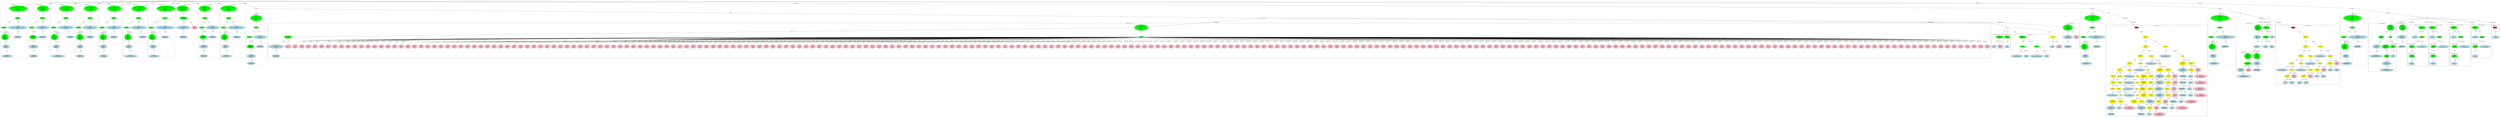 strict graph "" {
	graph [bb="0,0,41265,2325.3"];
	node [label="\N"];
	subgraph cluster42 {
		graph [bb="8,1168.8,455,2248.3",
			label="bitops.h:41:5",
			lheight=0.21,
			lp="231.5,2236.8",
			lwidth=1.00,
			style=dashed
		];
		subgraph cluster45 {
			graph [bb="16,1176.8,206,1680.1",
				label="bitops.h:41:41",
				lheight=0.21,
				lp="111,1668.6",
				lwidth=1.10,
				style=dashed
			];
			47	[fillcolor=lightblue,
				height=0.74639,
				label="IdentifierType
names: ['long', 'int']",
				pos="111,1211.7",
				style="filled,dashed",
				width=2.4159];
			46	[fillcolor=lightblue,
				height=1.041,
				label="TypeDecl
declname: x
quals: []",
				pos="97,1401",
				style="filled,dashed",
				width=1.6303];
			46 -- 47	[label=type,
				lp="116,1316.9",
				pos="99.733,1363.5 102.48,1326.7 106.64,1271 109.06,1238.6"];
			45	[fillcolor=green,
				height=1.6303,
				label="Decl
name: x
quals: []
storage: []
funcspec: []",
				pos="82,1590.4",
				style="filled,dashed",
				width=1.591];
			45 -- 46	[label=type,
				lp="102,1506.2",
				pos="86.623,1531.7 89.05,1501.3 91.952,1465.1 94.069,1438.7"];
		}
		44	[fillcolor=green,
			height=0.5,
			label=ParamList,
			pos="63,1779.8",
			style="filled,dashed",
			width=1.3179];
		44 -- 45	[label="params[0]",
			lp="100,1695.6",
			pos="64.753,1761.5 67.326,1736.1 72.243,1687.7 76.17,1648.9"];
		43	[fillcolor=green,
			height=0.5,
			label=FuncDecl,
			pos="288,1969.2",
			style="filled,dashed",
			width=1.2457];
		43 -- 44	[label=args,
			lp="156.5,1885",
			pos="257.9,1955.7 221.95,1939.8 161.47,1909.3 120,1869.5 97.957,1848.3 80.417,1817 70.885,1797.8"];
		48	[fillcolor=lightblue,
			height=1.041,
			label="TypeDecl
declname: bitcount_AR_btbl_bitcount
quals: []",
			pos="288,1779.8",
			style="filled,dashed",
			width=4.4194];
		43 -- 48	[label=type,
			lp="300,1885",
			pos="288,1950.9 288,1920.7 288,1857.8 288,1817.6"];
		49	[fillcolor=lightblue,
			height=0.74639,
			label="IdentifierType
names: ['int']",
			pos="288,1590.4",
			style="filled,dashed",
			width=1.8463];
		48 -- 49	[label=type,
			lp="300,1695.6",
			pos="288,1742.2 288,1705.5 288,1649.8 288,1617.4"];
		42	[fillcolor=green,
			height=1.6303,
			label="Decl
name: bitcount_AR_btbl_bitcount
quals: []
storage: []
funcspec: []",
			pos="296,2158.6",
			style="filled,dashed",
			width=3.9873];
		42 -- 43	[label=type,
			lp="305,2074.4",
			pos="293.53,2099.8 291.88,2061.1 289.82,2012.7 288.74,1987.4"];
	}
	subgraph cluster50 {
		graph [bb="463,1176.8,806,2248.3",
			label="bitops.h:46:6",
			lheight=0.21,
			lp="634.5,2236.8",
			lwidth=1.00,
			style=dashed
		];
		55	[fillcolor=lightblue,
			height=0.74639,
			label="IdentifierType
names: ['void']",
			pos="546,1211.7",
			style="filled,dashed",
			width=1.9053];
		54	[fillcolor=lightblue,
			height=1.041,
			label="TypeDecl
declname: None
quals: []",
			pos="546,1401",
			style="filled,dashed",
			width=2.082];
		54 -- 55	[label=type,
			lp="558,1316.9",
			pos="546,1363.5 546,1326.7 546,1271 546,1238.6"];
		53	[fillcolor=green,
			height=1.041,
			label="Typename
name: None
quals: []",
			pos="538,1590.4",
			style="filled,dashed",
			width=1.6303];
		53 -- 54	[label=type,
			lp="554,1506.2",
			pos="539.56,1552.8 540.97,1519.8 543.03,1471.5 544.44,1438.5"];
		52	[fillcolor=green,
			height=0.5,
			label=ParamList,
			pos="518,1779.8",
			style="filled,dashed",
			width=1.3179];
		52 -- 53	[label="params[0]",
			lp="556,1695.6",
			pos="519.85,1761.5 523.08,1731.2 529.82,1668.1 534.11,1627.8"];
		51	[fillcolor=green,
			height=0.5,
			label=FuncDecl,
			pos="691,1969.2",
			style="filled,dashed",
			width=1.2457];
		51 -- 52	[label=args,
			lp="607.5,1885",
			pos="669.67,1953.1 645.06,1935 604.24,1902.9 575,1869.5 555,1846.6 536.97,1816.1 526.77,1797.5"];
		56	[fillcolor=lightblue,
			height=1.041,
			label="TypeDecl
declname: bitcount_init4
quals: []",
			pos="691,1779.8",
			style="filled,dashed",
			width=2.9856];
		51 -- 56	[label=type,
			lp="703,1885",
			pos="691,1950.9 691,1920.7 691,1857.8 691,1817.6"];
		57	[fillcolor=lightblue,
			height=0.74639,
			label="IdentifierType
names: ['void']",
			pos="691,1590.4",
			style="filled,dashed",
			width=1.9053];
		56 -- 57	[label=type,
			lp="703,1695.6",
			pos="691,1742.2 691,1705.5 691,1649.8 691,1617.4"];
		50	[fillcolor=green,
			height=1.6303,
			label="Decl
name: bitcount_init4
quals: []
storage: []
funcspec: []",
			pos="699,2158.6",
			style="filled,dashed",
			width=2.5534];
		50 -- 51	[label=type,
			lp="708,2074.4",
			pos="696.53,2099.8 694.88,2061.1 692.82,2012.7 691.74,1987.4"];
	}
	subgraph cluster66 {
		graph [bb="1218,1168.8,1614,2248.3",
			label="bitops.h:48:5",
			lheight=0.21,
			lp="1416,2236.8",
			lwidth=1.00,
			style=dashed
		];
		subgraph cluster69 {
			graph [bb="1226,1176.8,1466,1680.1",
				label="bitops.h:48:41",
				lheight=0.21,
				lp="1346,1668.6",
				lwidth=1.10,
				style=dashed
			];
			71	[fillcolor=lightblue,
				height=0.74639,
				label="IdentifierType
names: ['unsigned', 'long']",
				pos="1346,1211.7",
				style="filled,dashed",
				width=3.1034];
			70	[fillcolor=lightblue,
				height=1.041,
				label="TypeDecl
declname: x
quals: []",
				pos="1319,1401",
				style="filled,dashed",
				width=1.6303];
			70 -- 71	[label=type,
				lp="1344,1316.9",
				pos="1324.3,1363.5 1329.6,1326.7 1337.6,1271 1342.3,1238.6"];
			69	[fillcolor=green,
				height=1.6303,
				label="Decl
name: x
quals: []
storage: []
funcspec: []",
				pos="1292,1590.4",
				style="filled,dashed",
				width=1.591];
			69 -- 70	[label=type,
				lp="1317,1506.2",
				pos="1300.2,1532.2 1304.6,1501.7 1309.9,1465.2 1313.7,1438.6"];
		}
		68	[fillcolor=green,
			height=0.5,
			label=ParamList,
			pos="1277,1779.8",
			style="filled,dashed",
			width=1.3179];
		68 -- 69	[label="params[0]",
			lp="1313,1695.6",
			pos="1278.4,1761.5 1280.4,1736.2 1284.3,1688 1287.4,1649.3"];
		67	[fillcolor=green,
			height=0.5,
			label=FuncDecl,
			pos="1474,1969.2",
			style="filled,dashed",
			width=1.2457];
		67 -- 68	[label=args,
			lp="1368.5,1885",
			pos="1448.3,1954.4 1418.1,1937.3 1367.8,1906 1333,1869.5 1312.1,1847.6 1294.8,1816.8 1285.2,1797.9"];
		72	[fillcolor=lightblue,
			height=1.041,
			label="TypeDecl
declname: bitcount_btbl_bitcnt
quals: []",
			pos="1474,1779.8",
			style="filled,dashed",
			width=3.6534];
		67 -- 72	[label=type,
			lp="1486,1885",
			pos="1474,1950.9 1474,1920.7 1474,1857.8 1474,1817.6"];
		73	[fillcolor=lightblue,
			height=0.74639,
			label="IdentifierType
names: ['int']",
			pos="1540,1590.4",
			style="filled,dashed",
			width=1.8463];
		72 -- 73	[label=type,
			lp="1518,1695.6",
			pos="1486.9,1742.2 1499.9,1705.4 1519.6,1649.5 1531,1617.1"];
		66	[fillcolor=green,
			height=1.6303,
			label="Decl
name: bitcount_btbl_bitcnt
quals: []
storage: []
funcspec: []",
			pos="1486,2158.6",
			style="filled,dashed",
			width=3.2213];
		66 -- 67	[label=type,
			lp="1494,2074.4",
			pos="1482.3,2099.8 1479.8,2061.1 1476.7,2012.7 1475.1,1987.4"];
	}
	subgraph cluster10 {
		graph [bb="2836,1168.8,3208,2248.3",
			label="bitops.h:33:5",
			lheight=0.21,
			lp="3022,2236.8",
			lwidth=1.00,
			style=dashed
		];
		subgraph cluster13 {
			graph [bb="2844,1176.8,2998,1680.1",
				label="bitops.h:33:29",
				lheight=0.21,
				lp="2921,1668.6",
				lwidth=1.10,
				style=dashed
			];
			15	[fillcolor=lightblue,
				height=0.74639,
				label="IdentifierType
names: ['long']",
				pos="2921,1211.7",
				style="filled,dashed",
				width=1.9053];
			14	[fillcolor=lightblue,
				height=1.041,
				label="TypeDecl
declname: i
quals: []",
				pos="2919,1401",
				style="filled,dashed",
				width=1.5713];
			14 -- 15	[label=type,
				lp="2932,1316.9",
				pos="2919.4,1363.5 2919.8,1326.7 2920.4,1271 2920.7,1238.6"];
			13	[fillcolor=green,
				height=1.6303,
				label="Decl
name: i
quals: []
storage: []
funcspec: []",
				pos="2915,1590.4",
				style="filled,dashed",
				width=1.591];
			13 -- 14	[label=type,
				lp="2929,1506.2",
				pos="2916.2,1531.7 2916.9,1501.3 2917.7,1465.1 2918.2,1438.7"];
		}
		12	[fillcolor=green,
			height=0.5,
			label=ParamList,
			pos="2891,1779.8",
			style="filled,dashed",
			width=1.3179];
		12 -- 13	[label="params[0]",
			lp="2931,1695.6",
			pos="2893.2,1761.5 2896.5,1736.1 2902.7,1687.7 2907.6,1648.9"];
		11	[fillcolor=green,
			height=0.5,
			label=FuncDecl,
			pos="2949,1969.2",
			style="filled,dashed",
			width=1.2457];
		11 -- 12	[label=args,
			lp="2937.5,1885",
			pos="2943.8,1951.2 2932.7,1915.6 2907.3,1833.5 2896.3,1797.9"];
		16	[fillcolor=lightblue,
			height=1.041,
			label="TypeDecl
declname: bitcount_bitcount
quals: []",
			pos="3078,1779.8",
			style="filled,dashed",
			width=3.3784];
		11 -- 16	[label=type,
			lp="3022,1885",
			pos="2960.4,1951.6 2981.2,1921.5 3025.3,1857.3 3053.2,1816.8"];
		17	[fillcolor=lightblue,
			height=0.74639,
			label="IdentifierType
names: ['int']",
			pos="3078,1590.4",
			style="filled,dashed",
			width=1.8463];
		16 -- 17	[label=type,
			lp="3090,1695.6",
			pos="3078,1742.2 3078,1705.5 3078,1649.8 3078,1617.4"];
		10	[fillcolor=green,
			height=1.6303,
			label="Decl
name: bitcount_bitcount
quals: []
storage: []
funcspec: []",
			pos="2949,2158.6",
			style="filled,dashed",
			width=2.9266];
		10 -- 11	[label=type,
			lp="2961,2074.4",
			pos="2949,2099.8 2949,2061.1 2949,2012.7 2949,1987.4"];
	}
	subgraph cluster2 {
		graph [bb="2446,1168.8,2828,2248.3",
			label="bitops.h:27:5",
			lheight=0.21,
			lp="2637,2236.8",
			lwidth=1.00,
			style=dashed
		];
		subgraph cluster5 {
			graph [bb="2454,1176.8,2608,1680.1",
				label="bitops.h:27:30",
				lheight=0.21,
				lp="2531,1668.6",
				lwidth=1.10,
				style=dashed
			];
			7	[fillcolor=lightblue,
				height=0.74639,
				label="IdentifierType
names: ['long']",
				pos="2531,1211.7",
				style="filled,dashed",
				width=1.9053];
			6	[fillcolor=lightblue,
				height=1.041,
				label="TypeDecl
declname: x
quals: []",
				pos="2526,1401",
				style="filled,dashed",
				width=1.6303];
			6 -- 7	[label=type,
				lp="2541,1316.9",
				pos="2527,1363.5 2528,1326.7 2529.4,1271 2530.3,1238.6"];
			5	[fillcolor=green,
				height=1.6303,
				label="Decl
name: x
quals: []
storage: []
funcspec: []",
				pos="2520,1590.4",
				style="filled,dashed",
				width=1.591];
			5 -- 6	[label=type,
				lp="2535,1506.2",
				pos="2521.8,1531.7 2522.8,1501.3 2524,1465.1 2524.8,1438.7"];
		}
		4	[fillcolor=green,
			height=0.5,
			label=ParamList,
			pos="2501,1779.8",
			style="filled,dashed",
			width=1.3179];
		4 -- 5	[label="params[0]",
			lp="2538,1695.6",
			pos="2502.8,1761.5 2505.3,1736.1 2510.2,1687.7 2514.2,1648.9"];
		3	[fillcolor=green,
			height=0.5,
			label=FuncDecl,
			pos="2693,1969.2",
			style="filled,dashed",
			width=1.2457];
		3 -- 4	[label=args,
			lp="2592.5,1885",
			pos="2668,1954 2638.9,1936.8 2590.6,1905.4 2557,1869.5 2536.3,1847.4 2518.9,1816.7 2509.2,1797.8"];
		8	[fillcolor=lightblue,
			height=1.041,
			label="TypeDecl
declname: bitcount_bit_count
quals: []",
			pos="2693,1779.8",
			style="filled,dashed",
			width=3.5159];
		3 -- 8	[label=type,
			lp="2705,1885",
			pos="2693,1950.9 2693,1920.7 2693,1857.8 2693,1817.6"];
		9	[fillcolor=lightblue,
			height=0.74639,
			label="IdentifierType
names: ['int']",
			pos="2693,1590.4",
			style="filled,dashed",
			width=1.8463];
		8 -- 9	[label=type,
			lp="2705,1695.6",
			pos="2693,1742.2 2693,1705.5 2693,1649.8 2693,1617.4"];
		2	[fillcolor=green,
			height=1.6303,
			label="Decl
name: bitcount_bit_count
quals: []
storage: []
funcspec: []",
			pos="2705,2158.6",
			style="filled,dashed",
			width=3.0641];
		2 -- 3	[label=type,
			lp="2713,2074.4",
			pos="2701.3,2099.8 2698.8,2061.1 2695.7,2012.7 2694.1,1987.4"];
	}
	subgraph cluster58 {
		graph [bb="814,1168.8,1210,2248.3",
			label="bitops.h:47:5",
			lheight=0.21,
			lp="1012,2236.8",
			lwidth=1.00,
			style=dashed
		];
		subgraph cluster61 {
			graph [bb="822,1176.8,1062,1680.1",
				label="bitops.h:47:41",
				lheight=0.21,
				lp="942,1668.6",
				lwidth=1.10,
				style=dashed
			];
			63	[fillcolor=lightblue,
				height=0.74639,
				label="IdentifierType
names: ['unsigned', 'long']",
				pos="942,1211.7",
				style="filled,dashed",
				width=3.1034];
			62	[fillcolor=lightblue,
				height=1.041,
				label="TypeDecl
declname: x
quals: []",
				pos="915,1401",
				style="filled,dashed",
				width=1.6303];
			62 -- 63	[label=type,
				lp="940,1316.9",
				pos="920.27,1363.5 925.56,1326.7 933.59,1271 938.26,1238.6"];
			61	[fillcolor=green,
				height=1.6303,
				label="Decl
name: x
quals: []
storage: []
funcspec: []",
				pos="888,1590.4",
				style="filled,dashed",
				width=1.591];
			61 -- 62	[label=type,
				lp="913,1506.2",
				pos="896.25,1532.2 900.64,1501.7 905.9,1465.2 909.74,1438.6"];
		}
		60	[fillcolor=green,
			height=0.5,
			label=ParamList,
			pos="873,1779.8",
			style="filled,dashed",
			width=1.3179];
		60 -- 61	[label="params[0]",
			lp="909,1695.6",
			pos="874.38,1761.5 876.41,1736.2 880.27,1688 883.36,1649.3"];
		59	[fillcolor=green,
			height=0.5,
			label=FuncDecl,
			pos="1070,1969.2",
			style="filled,dashed",
			width=1.2457];
		59 -- 60	[label=args,
			lp="964.5,1885",
			pos="1044.3,1954.4 1014.1,1937.3 963.85,1906 929,1869.5 908.14,1847.6 890.79,1816.8 881.16,1797.9"];
		64	[fillcolor=lightblue,
			height=1.041,
			label="TypeDecl
declname: bitcount_ntbl_bitcnt
quals: []",
			pos="1070,1779.8",
			style="filled,dashed",
			width=3.6534];
		59 -- 64	[label=type,
			lp="1082,1885",
			pos="1070,1950.9 1070,1920.7 1070,1857.8 1070,1817.6"];
		65	[fillcolor=lightblue,
			height=0.74639,
			label="IdentifierType
names: ['int']",
			pos="1136,1590.4",
			style="filled,dashed",
			width=1.8463];
		64 -- 65	[label=type,
			lp="1114,1695.6",
			pos="1082.9,1742.2 1095.9,1705.4 1115.6,1649.5 1127,1617.1"];
		58	[fillcolor=green,
			height=1.6303,
			label="Decl
name: bitcount_ntbl_bitcnt
quals: []
storage: []
funcspec: []",
			pos="1078,2158.6",
			style="filled,dashed",
			width=3.2213];
		58 -- 59	[label=type,
			lp="1087,2074.4",
			pos="1075.5,2099.8 1073.9,2061.1 1071.8,2012.7 1070.7,1987.4"];
	}
	subgraph cluster34 {
		graph [bb="1986,1168.8,2438,2248.3",
			label="bitops.h:40:5",
			lheight=0.21,
			lp="2212,2236.8",
			lwidth=1.00,
			style=dashed
		];
		subgraph cluster37 {
			graph [bb="1994,1176.8,2184,1680.1",
				label="bitops.h:40:41",
				lheight=0.21,
				lp="2089,1668.6",
				lwidth=1.10,
				style=dashed
			];
			39	[fillcolor=lightblue,
				height=0.74639,
				label="IdentifierType
names: ['long', 'int']",
				pos="2089,1211.7",
				style="filled,dashed",
				width=2.4159];
			38	[fillcolor=lightblue,
				height=1.041,
				label="TypeDecl
declname: x
quals: []",
				pos="2075,1401",
				style="filled,dashed",
				width=1.6303];
			38 -- 39	[label=type,
				lp="2094,1316.9",
				pos="2077.7,1363.5 2080.5,1326.7 2084.6,1271 2087.1,1238.6"];
			37	[fillcolor=green,
				height=1.6303,
				label="Decl
name: x
quals: []
storage: []
funcspec: []",
				pos="2060,1590.4",
				style="filled,dashed",
				width=1.591];
			37 -- 38	[label=type,
				lp="2080,1506.2",
				pos="2064.6,1531.7 2067.1,1501.3 2070,1465.1 2072.1,1438.7"];
		}
		36	[fillcolor=green,
			height=0.5,
			label=ParamList,
			pos="2041,1779.8",
			style="filled,dashed",
			width=1.3179];
		36 -- 37	[label="params[0]",
			lp="2078,1695.6",
			pos="2042.8,1761.5 2045.3,1736.1 2050.2,1687.7 2054.2,1648.9"];
		35	[fillcolor=green,
			height=0.5,
			label=FuncDecl,
			pos="2268,1969.2",
			style="filled,dashed",
			width=1.2457];
		35 -- 36	[label=args,
			lp="2133.5,1885",
			pos="2237.3,1955.9 2200.6,1940.1 2139,1909.9 2097,1869.5 2075.1,1848.4 2057.9,1817.1 2048.6,1797.9"];
		40	[fillcolor=lightblue,
			height=1.041,
			label="TypeDecl
declname: bitcount_BW_btbl_bitcount
quals: []",
			pos="2268,1779.8",
			style="filled,dashed",
			width=4.498];
		35 -- 40	[label=type,
			lp="2280,1885",
			pos="2268,1950.9 2268,1920.7 2268,1857.8 2268,1817.6"];
		41	[fillcolor=lightblue,
			height=0.74639,
			label="IdentifierType
names: ['int']",
			pos="2268,1590.4",
			style="filled,dashed",
			width=1.8463];
		40 -- 41	[label=type,
			lp="2280,1695.6",
			pos="2268,1742.2 2268,1705.5 2268,1649.8 2268,1617.4"];
		34	[fillcolor=green,
			height=1.6303,
			label="Decl
name: bitcount_BW_btbl_bitcount
quals: []
storage: []
funcspec: []",
			pos="2276,2158.6",
			style="filled,dashed",
			width=4.0462];
		34 -- 35	[label=type,
			lp="2285,2074.4",
			pos="2273.5,2099.8 2271.9,2061.1 2269.8,2012.7 2268.7,1987.4"];
	}
	subgraph cluster80 {
		graph [bb="3986,1029.6,4329,2058.9",
			label="bitcnt_3.c:32:6",
			lheight=0.21,
			lp="4157.5,2047.4",
			lwidth=1.14,
			style=dashed
		];
		85	[fillcolor=lightblue,
			height=0.74639,
			label="IdentifierType
names: ['void']",
			pos="4069,1064.5",
			style="filled,dashed",
			width=1.9053];
		84	[fillcolor=lightblue,
			height=1.041,
			label="TypeDecl
declname: None
quals: []",
			pos="4069,1211.7",
			style="filled,dashed",
			width=2.082];
		84 -- 85	[label=type,
			lp="4081,1127.5",
			pos="4069,1174 4069,1148.3 4069,1114.6 4069,1091.6"];
		83	[fillcolor=green,
			height=1.041,
			label="Typename
name: None
quals: []",
			pos="4061,1401",
			style="filled,dashed",
			width=1.6303];
		83 -- 84	[label=type,
			lp="4077,1316.9",
			pos="4062.6,1363.5 4064,1330.5 4066,1282.1 4067.4,1249.1"];
		82	[fillcolor=green,
			height=0.5,
			label=ParamList,
			pos="4041,1590.4",
			style="filled,dashed",
			width=1.3179];
		82 -- 83	[label="params[0]",
			lp="4079,1506.2",
			pos="4042.8,1572.1 4046.1,1541.9 4052.8,1478.7 4057.1,1438.4"];
		81	[fillcolor=green,
			height=0.5,
			label=FuncDecl,
			pos="4086,1779.8",
			style="filled,dashed",
			width=1.2457];
		81 -- 82	[label=args,
			lp="4079.5,1695.6",
			pos="4081.9,1761.8 4073.4,1726.3 4053.7,1644.1 4045.1,1608.5"];
		86	[fillcolor=lightblue,
			height=1.041,
			label="TypeDecl
declname: bitcount_init3
quals: []",
			pos="4214,1590.4",
			style="filled,dashed",
			width=2.9856];
		81 -- 86	[label=type,
			lp="4159,1695.6",
			pos="4097.4,1762.2 4118,1732 4162,1667.6 4189.7,1627.1"];
		87	[fillcolor=lightblue,
			height=0.74639,
			label="IdentifierType
names: ['void']",
			pos="4214,1401",
			style="filled,dashed",
			width=1.9053];
		86 -- 87	[label=type,
			lp="4226,1506.2",
			pos="4214,1552.8 4214,1516.1 4214,1460.4 4214,1428"];
		80	[fillcolor=green,
			height=1.6303,
			label="Decl
name: bitcount_init3
quals: []
storage: []
funcspec: []",
			pos="4086,1969.2",
			style="filled,dashed",
			width=2.5534];
		80 -- 81	[label=type,
			lp="4098,1885",
			pos="4086,1910.4 4086,1871.7 4086,1823.4 4086,1798.1"];
	}
	subgraph cluster74 {
		graph [bb="1622,1555.6,1978,2248.3",
			label="bitcnt_3.c:23:13",
			lheight=0.21,
			lp="1800,2236.8",
			lwidth=1.24,
			style=dashed
		];
		77	[fillcolor=lightblue,
			height=0.74639,
			label="IdentifierType
names: ['char']",
			pos="1739,1590.4",
			style="filled,dashed",
			width=1.8856];
		76	[fillcolor=lightblue,
			height=1.041,
			label="TypeDecl
declname: bitcount_bits3
quals: []",
			pos="1739,1779.8",
			style="filled,dashed",
			width=3.0248];
		76 -- 77	[label=type,
			lp="1751,1695.6",
			pos="1739,1742.2 1739,1705.5 1739,1649.8 1739,1617.4"];
		75	[fillcolor=green,
			height=0.74639,
			label="ArrayDecl
dim_quals: []",
			pos="1877,1969.2",
			style="filled,dashed",
			width=1.7678];
		75 -- 76	[label=type,
			lp="1833,1885",
			pos="1858.7,1943.3 1834.7,1910.7 1792.5,1853.5 1765.2,1816.4"];
		78	[fillcolor=pink,
			height=1.041,
			label="Constant
type: int
value: 256",
			pos="1918,1779.8",
			style="filled,dashed",
			width=1.4535];
		75 -- 78	[label=dim,
			lp="1908,1885",
			pos="1882.7,1942.1 1889.8,1909.5 1902.1,1853.6 1910.1,1816.9"];
		74	[fillcolor=green,
			height=1.6303,
			label="Decl
name: bitcount_bits3
quals: []
storage: ['static']
funcspec: []",
			pos="1877,2158.6",
			style="filled,dashed",
			width=2.5731];
		74 -- 75	[label=type,
			lp="1889,2074.4",
			pos="1877,2099.8 1877,2065.2 1877,2022.8 1877,1996.2"];
	}
	subgraph cluster18 {
		graph [bb="3216,1176.8,3559,2248.3",
			label="bitops.h:38:6",
			lheight=0.21,
			lp="3387.5,2236.8",
			lwidth=1.00,
			style=dashed
		];
		23	[fillcolor=lightblue,
			height=0.74639,
			label="IdentifierType
names: ['void']",
			pos="3299,1211.7",
			style="filled,dashed",
			width=1.9053];
		22	[fillcolor=lightblue,
			height=1.041,
			label="TypeDecl
declname: None
quals: []",
			pos="3299,1401",
			style="filled,dashed",
			width=2.082];
		22 -- 23	[label=type,
			lp="3311,1316.9",
			pos="3299,1363.5 3299,1326.7 3299,1271 3299,1238.6"];
		21	[fillcolor=green,
			height=1.041,
			label="Typename
name: None
quals: []",
			pos="3291,1590.4",
			style="filled,dashed",
			width=1.6303];
		21 -- 22	[label=type,
			lp="3307,1506.2",
			pos="3292.6,1552.8 3294,1519.8 3296,1471.5 3297.4,1438.5"];
		20	[fillcolor=green,
			height=0.5,
			label=ParamList,
			pos="3271,1779.8",
			style="filled,dashed",
			width=1.3179];
		20 -- 21	[label="params[0]",
			lp="3309,1695.6",
			pos="3272.8,1761.5 3276.1,1731.2 3282.8,1668.1 3287.1,1627.8"];
		19	[fillcolor=green,
			height=0.5,
			label=FuncDecl,
			pos="3316,1969.2",
			style="filled,dashed",
			width=1.2457];
		19 -- 20	[label=args,
			lp="3309.5,1885",
			pos="3311.9,1951.2 3303.4,1915.6 3283.7,1833.5 3275.1,1797.9"];
		24	[fillcolor=lightblue,
			height=1.041,
			label="TypeDecl
declname: bitcount_init3
quals: []",
			pos="3444,1779.8",
			style="filled,dashed",
			width=2.9856];
		19 -- 24	[label=type,
			lp="3389,1885",
			pos="3327.4,1951.6 3348,1921.4 3392,1856.9 3419.7,1816.4"];
		25	[fillcolor=lightblue,
			height=0.74639,
			label="IdentifierType
names: ['void']",
			pos="3444,1590.4",
			style="filled,dashed",
			width=1.9053];
		24 -- 25	[label=type,
			lp="3456,1695.6",
			pos="3444,1742.2 3444,1705.5 3444,1649.8 3444,1617.4"];
		18	[fillcolor=green,
			height=1.6303,
			label="Decl
name: bitcount_init3
quals: []
storage: []
funcspec: []",
			pos="3316,2158.6",
			style="filled,dashed",
			width=2.5534];
		18 -- 19	[label=type,
			lp="3328,2074.4",
			pos="3316,2099.8 3316,2061.1 3316,2012.7 3316,1987.4"];
	}
	subgraph cluster89 {
		graph [bb="34082,1366.2,34360,1869.5",
			label="bitcnt_3.c:34:16",
			lheight=0.21,
			lp="34221,1858",
			lwidth=1.24
		];
		91	[fillcolor=lightblue,
			height=0.74639,
			label="IdentifierType
names: ['int']",
			pos="34166,1401",
			style="filled,dashed",
			width=1.8463];
		90	[fillcolor=lightblue,
			height=1.041,
			label="TypeDecl
declname: i
quals: ['volatile']",
			pos="34166,1590.4",
			style=filled,
			width=2.1017];
		90 -- 91	[label=type,
			lp="34178,1506.2",
			pos="34166,1552.8 34166,1516.1 34166,1460.4 34166,1428"];
		89	[fillcolor=green,
			height=1.6303,
			label="Decl
name: i
quals: ['volatile']
storage: []
funcspec: []",
			pos="34166,1779.8",
			style=filled,
			width=2.1017];
		89 -- 90	[label=type,
			lp="34178,1695.6",
			pos="34166,1721.1 34166,1690.7 34166,1654.5 34166,1628"];
		92	[fillcolor=pink,
			height=1.041,
			label="Constant
type: int
value: 0",
			pos="34306,1590.4",
			style=filled,
			width=1.2767];
		89 -- 92	[label=init,
			lp="34254,1695.6",
			pos="34209,1731.6 34223,1715.7 34238,1697.5 34251,1680.1 34264,1662.4 34277,1641.7 34287,1624.7"];
	}
	subgraph cluster26 {
		graph [bb="3567,1168.8,3978,2248.3",
			label="bitops.h:39:5",
			lheight=0.21,
			lp="3772.5,2236.8",
			lwidth=1.00,
			style=dashed
		];
		subgraph cluster29 {
			graph [bb="3575,1176.8,3765,1680.1",
				label="bitops.h:39:38",
				lheight=0.21,
				lp="3670,1668.6",
				lwidth=1.10,
				style=dashed
			];
			31	[fillcolor=lightblue,
				height=0.74639,
				label="IdentifierType
names: ['long', 'int']",
				pos="3670,1211.7",
				style="filled,dashed",
				width=2.4159];
			30	[fillcolor=lightblue,
				height=1.041,
				label="TypeDecl
declname: x
quals: []",
				pos="3656,1401",
				style="filled,dashed",
				width=1.6303];
			30 -- 31	[label=type,
				lp="3675,1316.9",
				pos="3658.7,1363.5 3661.5,1326.7 3665.6,1271 3668.1,1238.6"];
			29	[fillcolor=green,
				height=1.6303,
				label="Decl
name: x
quals: []
storage: []
funcspec: []",
				pos="3641,1590.4",
				style="filled,dashed",
				width=1.591];
			29 -- 30	[label=type,
				lp="3661,1506.2",
				pos="3645.6,1531.7 3648.1,1501.3 3651,1465.1 3653.1,1438.7"];
		}
		28	[fillcolor=green,
			height=0.5,
			label=ParamList,
			pos="3622,1779.8",
			style="filled,dashed",
			width=1.3179];
		28 -- 29	[label="params[0]",
			lp="3659,1695.6",
			pos="3623.8,1761.5 3626.3,1736.1 3631.2,1687.7 3635.2,1648.9"];
		27	[fillcolor=green,
			height=0.5,
			label=FuncDecl,
			pos="3700,1969.2",
			style="filled,dashed",
			width=1.2457];
		27 -- 28	[label=args,
			lp="3679.5,1885",
			pos="3692.9,1951.2 3678.1,1915.6 3643.9,1833.5 3629.1,1797.9"];
		32	[fillcolor=lightblue,
			height=1.041,
			label="TypeDecl
declname: bitcount_ntbl_bitcount
quals: []",
			pos="3829,1779.8",
			style="filled,dashed",
			width=3.9284];
		27 -- 32	[label=type,
			lp="3773,1885",
			pos="3711.4,1951.6 3732.2,1921.5 3776.3,1857.3 3804.2,1816.8"];
		33	[fillcolor=lightblue,
			height=0.74639,
			label="IdentifierType
names: ['int']",
			pos="3839,1590.4",
			style="filled,dashed",
			width=1.8463];
		32 -- 33	[label=type,
			lp="3846,1695.6",
			pos="3831,1742.2 3832.9,1705.5 3835.9,1649.8 3837.6,1617.4"];
		26	[fillcolor=green,
			height=1.6303,
			label="Decl
name: bitcount_ntbl_bitcount
quals: []
storage: []
funcspec: []",
			pos="3700,2158.6",
			style="filled,dashed",
			width=3.4766];
		26 -- 27	[label=type,
			lp="3712,2074.4",
			pos="3700,2099.8 3700,2061.1 3700,2012.7 3700,1987.4"];
	}
	subgraph cluster93 {
		graph [bb="4337,1176.8,32884,1869.5",
			label="bitcnt_3.c:35:8",
			lheight=0.21,
			lp="18610,1858",
			lwidth=1.14
		];
		96	[fillcolor=lightblue,
			height=0.74639,
			label="IdentifierType
names: ['char']",
			pos="4469,1211.7",
			style="filled,dashed",
			width=1.8856];
		95	[fillcolor=lightblue,
			height=1.041,
			label="TypeDecl
declname: bitcount_bits_tmp
quals: []",
			pos="4469,1401",
			style=filled,
			width=3.457];
		95 -- 96	[label=type,
			lp="4481,1316.9",
			pos="4469,1363.5 4469,1326.7 4469,1271 4469,1238.6"];
		94	[fillcolor=green,
			height=0.74639,
			label="ArrayDecl
dim_quals: []",
			pos="4664,1590.4",
			style=filled,
			width=1.7678];
		94 -- 95	[label=type,
			lp="4596,1506.2",
			pos="4638.9,1565.3 4605,1532.7 4544.2,1474.3 4505.3,1436.9"];
		97	[fillcolor=pink,
			height=1.041,
			label="Constant
type: int
value: 256",
			pos="4664,1401",
			style=filled,
			width=1.4535];
		94 -- 97	[label=dim,
			lp="4675,1506.2",
			pos="4664,1563.4 4664,1531 4664,1475.5 4664,1438.8"];
		93	[fillcolor=green,
			height=1.6303,
			label="Decl
name: bitcount_bits_tmp
quals: []
storage: []
funcspec: []",
			pos="18805,1779.8",
			style=filled,
			width=3.0052];
		93 -- 94	[label=type,
			lp="13014,1695.6",
			pos="18697,1777.4 17443,1760.8 5697.6,1605.1 4727.7,1592.3"];
		98	[fillcolor=green,
			height=0.5,
			label=InitList,
			pos="18805,1590.4",
			style=filled,
			width=1.011];
		93 -- 98	[label=init,
			lp="18814,1695.6",
			pos="18805,1721.1 18805,1682.3 18805,1634 18805,1608.7"];
		99	[fillcolor=pink,
			height=1.041,
			label="Constant
type: int
value: 0",
			pos="4780,1401",
			style=filled,
			width=1.2767];
		98 -- 99	[label="exprs[0]",
			lp="4930,1506.2",
			pos="18769,1589.4 17999,1588.5 5276.8,1572.4 4907,1513.7 4873.8,1508.5 4861.5,1511.4 4835,1490.7 4817.1,1476.8 4803.6,1455.3 4794.4,1437"];
		100	[fillcolor=pink,
			height=1.041,
			label="Constant
type: int
value: 1",
			pos="4890,1401",
			style=filled,
			width=1.2767];
		98 -- 100	[label="exprs[1]",
			lp="5041,1506.2",
			pos="18769,1589.4 18002,1588.4 5384.9,1571.2 5018,1513.7 4984.4,1508.5 4971.9,1511.6 4945,1490.7 4927.1,1476.8 4913.6,1455.4 4904.4,1437"];
		101	[fillcolor=pink,
			height=1.041,
			label="Constant
type: int
value: 1",
			pos="5000,1401",
			style=filled,
			width=1.2767];
		98 -- 101	[label="exprs[2]",
			lp="5152,1506.2",
			pos="18769,1589.4 18005,1588.3 5493,1570 5129,1513.7 5095,1508.5 5082.2,1511.8 5055,1490.7 5037.1,1476.9 5023.6,1455.4 5014.4,1437.1"];
		102	[fillcolor=pink,
			height=1.041,
			label="Constant
type: int
value: 2",
			pos="5110,1401",
			style=filled,
			width=1.2767];
		98 -- 102	[label="exprs[3]",
			lp="5278,1506.2",
			pos="18769,1589.3 18010,1587.7 5616.9,1560.3 5255,1513.7 5214.1,1508.5 5198.3,1515.2 5165,1490.7 5146.6,1477.2 5133,1455.5 5123.9,1437"];
		103	[fillcolor=pink,
			height=1.041,
			label="Constant
type: int
value: 1",
			pos="5220,1401",
			style=filled,
			width=1.2767];
		98 -- 103	[label="exprs[4]",
			lp="7306,1506.2",
			pos="18769,1589.3 18245,1586.8 12179,1557.9 7283,1513.7 7059.9,1511.7 5469.3,1600.4 5275,1490.7 5254.6,1479.3 5240.8,1456.8 5232.1,1437.4"];
		104	[fillcolor=pink,
			height=1.041,
			label="Constant
type: int
value: 2",
			pos="5330,1401",
			style=filled,
			width=1.2767];
		98 -- 104	[label="exprs[5]",
			lp="8423,1506.2",
			pos="18768,1589.3 18271,1586.9 12810,1560.8 8400,1513.7 7925.8,1508.7 7807.2,1503 7333,1498.7 7319.5,1498.6 5396.8,1497.3 5385,1490.7 \
5364.6,1479.3 5350.8,1456.9 5342.1,1437.4"];
		105	[fillcolor=pink,
			height=1.041,
			label="Constant
type: int
value: 2",
			pos="5440,1401",
			style=filled,
			width=1.2767];
		98 -- 105	[label="exprs[6]",
			lp="9016,1506.2",
			pos="18769,1589.4 18288,1589.4 13146,1587.1 8993,1513.7 8751.6,1509.5 8691.4,1502.4 8450,1498.7 8439.7,1498.6 5504,1495.7 5495,1490.7 \
5474.6,1479.3 5460.8,1456.9 5452.1,1437.5"];
		106	[fillcolor=pink,
			height=1.041,
			label="Constant
type: int
value: 3",
			pos="5550,1401",
			style=filled,
			width=1.2767];
		98 -- 106	[label="exprs[7]",
			lp="9347,1506.2",
			pos="18769,1589.4 18209,1588.4 11344,1575.7 9324,1513.7 9199,1509.9 9168,1502.2 9043,1498.7 9031.1,1498.4 5615.4,1496.6 5605,1490.7 5584.6,\
1479.3 5570.8,1456.9 5562.1,1437.5"];
		107	[fillcolor=pink,
			height=1.041,
			label="Constant
type: int
value: 1",
			pos="5660,1401",
			style=filled,
			width=1.2767];
		98 -- 107	[label="exprs[8]",
			lp="9547,1506.2",
			pos="18769,1589.3 18175,1587.8 10514,1567.1 9524,1513.7 9457.1,1510.1 9440.9,1502.1 9374,1498.7 9361.3,1498.1 5726.1,1496.9 5715,1490.7 \
5694.6,1479.3 5680.8,1456.9 5672.1,1437.5"];
		108	[fillcolor=pink,
			height=1.041,
			label="Constant
type: int
value: 2",
			pos="5770,1401",
			style=filled,
			width=1.2767];
		98 -- 108	[label="exprs[9]",
			lp="9682,1506.2",
			pos="18768,1589.3 18159,1587.2 10146,1558.4 9659,1513.7 9620.8,1510.2 9612.2,1502.1 9574,1498.7 9548.1,1496.4 5847.7,1503.4 5825,1490.7 \
5804.6,1479.3 5790.8,1456.9 5782.1,1437.5"];
		109	[fillcolor=pink,
			height=1.041,
			label="Constant
type: int
value: 2",
			pos="5880,1401",
			style=filled,
			width=1.2767];
		98 -- 109	[label="exprs[10]",
			lp="9787,1506.2",
			pos="18768,1589.4 18162,1589.1 10239,1583.4 9761,1513.7 9737.2,1510.3 9732.8,1502.1 9709,1498.7 9683.1,1495 5957.9,1503.5 5935,1490.7 \
5914.6,1479.3 5900.8,1456.9 5892.1,1437.5"];
		110	[fillcolor=pink,
			height=1.041,
			label="Constant
type: int
value: 3",
			pos="5990,1401",
			style=filled,
			width=1.2767];
		98 -- 110	[label="exprs[11]",
			lp="9878,1506.2",
			pos="18769,1589.3 18158,1587.5 10086,1562.8 9852,1513.7 9835.4,1510.3 9833.6,1502.2 9817,1498.7 9791.3,1493.4 6067.9,1503.5 6045,1490.7 \
6024.6,1479.3 6010.8,1456.9 6002.1,1437.5"];
		111	[fillcolor=pink,
			height=1.041,
			label="Constant
type: int
value: 2",
			pos="6100,1401",
			style=filled,
			width=1.2767];
		98 -- 111	[label="exprs[12]",
			lp="9961,1506.2",
			pos="18768,1589.4 18160,1588.4 10164,1574.2 9935,1513.7 9921.7,1510.2 9921.3,1502.2 9908,1498.7 9882.8,1492.2 6177.8,1503.4 6155,1490.7 \
6134.6,1479.3 6120.8,1456.9 6112.1,1437.5"];
		112	[fillcolor=pink,
			height=1.041,
			label="Constant
type: int
value: 3",
			pos="6210,1401",
			style=filled,
			width=1.2767];
		98 -- 112	[label="exprs[13]",
			lp="10039,1506.2",
			pos="18768,1589.4 18161,1589.1 10237,1583.9 10013,1513.7 10002,1510.2 10002,1502.2 9991,1498.7 9966.3,1491.1 6287.6,1503.3 6265,1490.7 \
6244.6,1479.3 6230.8,1456.9 6222.1,1437.5"];
		113	[fillcolor=pink,
			height=1.041,
			label="Constant
type: int
value: 3",
			pos="6320,1401",
			style=filled,
			width=1.2767];
		98 -- 113	[label="exprs[14]",
			lp="10115,1506.2",
			pos="18769,1589.4 18167,1589.4 10310,1588.3 10089,1513.7 10078,1510.2 10080,1502.3 10069,1498.7 10045,1490.6 6397.4,1503.2 6375,1490.7 \
6354.6,1479.3 6340.8,1456.9 6332.1,1437.5"];
		114	[fillcolor=pink,
			height=1.041,
			label="Constant
type: int
value: 4",
			pos="6430,1401",
			style=filled,
			width=1.2767];
		98 -- 114	[label="exprs[15]",
			lp="10191,1506.2",
			pos="18768,1589.4 18168,1589.4 10384,1587.7 10165,1513.7 10154,1510.2 10156,1502.3 10145,1498.7 10121,1490.7 6507.2,1503.1 6485,1490.7 \
6464.6,1479.3 6450.8,1456.9 6442.1,1437.5"];
		115	[fillcolor=pink,
			height=1.041,
			label="Constant
type: int
value: 1",
			pos="6540,1401",
			style=filled,
			width=1.2767];
		98 -- 115	[label="exprs[16]",
			lp="10266,1506.2",
			pos="18768,1589.4 18170,1589.6 10456,1589.7 10240,1513.7 10230,1510.2 10231,1502.3 10221,1498.7 10197,1490.4 6617,1503 6595,1490.7 6574.6,\
1479.3 6560.8,1456.9 6552.1,1437.5"];
		116	[fillcolor=pink,
			height=1.041,
			label="Constant
type: int
value: 2",
			pos="6650,1401",
			style=filled,
			width=1.2767];
		98 -- 116	[label="exprs[17]",
			lp="10341,1506.2",
			pos="18769,1589.4 18175,1589.5 10529,1589 10315,1513.7 10305,1510.2 10306,1502.3 10296,1498.7 10272,1490.5 6726.8,1502.9 6705,1490.7 \
6684.6,1479.3 6670.8,1456.9 6662.1,1437.5"];
		117	[fillcolor=pink,
			height=1.041,
			label="Constant
type: int
value: 2",
			pos="6760,1401",
			style=filled,
			width=1.2767];
		98 -- 117	[label="exprs[18]",
			lp="10416,1506.2",
			pos="18768,1589.4 18177,1589.5 10602,1588.4 10390,1513.7 10380,1510.2 10381,1502.3 10371,1498.7 10348,1490.6 6836.6,1502.8 6815,1490.7 \
6794.6,1479.3 6780.8,1456.9 6772.1,1437.5"];
		118	[fillcolor=pink,
			height=1.041,
			label="Constant
type: int
value: 3",
			pos="6870,1401",
			style=filled,
			width=1.2767];
		98 -- 118	[label="exprs[19]",
			lp="10491,1506.2",
			pos="18768,1589.4 18179,1589.4 10675,1587.7 10465,1513.7 10455,1510.2 10456,1502.3 10446,1498.7 10423,1490.7 6946.4,1502.6 6925,1490.7 \
6904.6,1479.3 6890.8,1456.9 6882.1,1437.5"];
		119	[fillcolor=pink,
			height=1.041,
			label="Constant
type: int
value: 2",
			pos="6980,1401",
			style=filled,
			width=1.2767];
		98 -- 119	[label="exprs[20]",
			lp="10566,1506.2",
			pos="18769,1589.4 18184,1589.4 10748,1587 10540,1513.7 10530,1510.2 10531,1502.3 10521,1498.7 10498,1490.8 7056.1,1502.5 7035,1490.7 \
7014.6,1479.3 7000.8,1456.9 6992.1,1437.5"];
		120	[fillcolor=pink,
			height=1.041,
			label="Constant
type: int
value: 3",
			pos="7090,1401",
			style=filled,
			width=1.2767];
		98 -- 120	[label="exprs[21]",
			lp="10641,1506.2",
			pos="18769,1589.4 18186,1589.3 10821,1586.3 10615,1513.7 10605,1510.2 10606,1502.3 10596,1498.7 10573,1490.8 7165.9,1502.4 7145,1490.7 \
7124.6,1479.3 7110.8,1456.9 7102.1,1437.5"];
		121	[fillcolor=pink,
			height=1.041,
			label="Constant
type: int
value: 3",
			pos="7200,1401",
			style=filled,
			width=1.2767];
		98 -- 121	[label="exprs[22]",
			lp="10716,1506.2",
			pos="18768,1589.4 18188,1589.2 10894,1585.7 10690,1513.7 10680,1510.2 10681,1502.3 10671,1498.7 10649,1490.9 7275.7,1502.3 7255,1490.7 \
7234.6,1479.3 7220.8,1456.9 7212.1,1437.5"];
		122	[fillcolor=pink,
			height=1.041,
			label="Constant
type: int
value: 4",
			pos="7310,1401",
			style=filled,
			width=1.2767];
		98 -- 122	[label="exprs[23]",
			lp="10791,1506.2",
			pos="18768,1589.4 18190,1589.2 10967,1585 10765,1513.7 10755,1510.2 10756,1502.3 10746,1498.7 10724,1491 7385.5,1502.2 7365,1490.7 7344.6,\
1479.3 7330.8,1456.9 7322.1,1437.5"];
		123	[fillcolor=pink,
			height=1.041,
			label="Constant
type: int
value: 2",
			pos="7420,1401",
			style=filled,
			width=1.2767];
		98 -- 123	[label="exprs[24]",
			lp="10866,1506.2",
			pos="18768,1589.4 18192,1589.1 11040,1584.3 10840,1513.7 10830,1510.2 10831,1502.3 10821,1498.7 10799,1491.1 7495.3,1502.1 7475,1490.7 \
7454.6,1479.3 7440.8,1456.9 7432.1,1437.5"];
		124	[fillcolor=pink,
			height=1.041,
			label="Constant
type: int
value: 3",
			pos="7530,1401",
			style=filled,
			width=1.2767];
		98 -- 124	[label="exprs[25]",
			lp="10941,1506.2",
			pos="18769,1589.4 18198,1589.1 11113,1583.7 10915,1513.7 10905,1510.2 10906,1502.3 10896,1498.7 10874,1491.2 7605.1,1501.9 7585,1490.7 \
7564.6,1479.3 7550.8,1456.9 7542.1,1437.5"];
		125	[fillcolor=pink,
			height=1.041,
			label="Constant
type: int
value: 3",
			pos="7640,1401",
			style=filled,
			width=1.2767];
		98 -- 125	[label="exprs[26]",
			lp="11016,1506.2",
			pos="18769,1589.4 18200,1589 11186,1583 10990,1513.7 10980,1510.2 10981,1502.3 10971,1498.7 10950,1491.2 7714.9,1501.8 7695,1490.7 7674.6,\
1479.3 7660.8,1456.9 7652.1,1437.5"];
		126	[fillcolor=pink,
			height=1.041,
			label="Constant
type: int
value: 4",
			pos="7750,1401",
			style=filled,
			width=1.2767];
		98 -- 126	[label="exprs[27]",
			lp="11091,1506.2",
			pos="18768,1589.4 18203,1589 11260,1582.3 11065,1513.7 11055,1510.2 11056,1502.3 11046,1498.7 11025,1491.3 7824.7,1501.7 7805,1490.7 \
7784.6,1479.3 7770.8,1456.9 7762.1,1437.5"];
		127	[fillcolor=pink,
			height=1.041,
			label="Constant
type: int
value: 3",
			pos="7860,1401",
			style=filled,
			width=1.2767];
		98 -- 127	[label="exprs[28]",
			lp="11166,1506.2",
			pos="18768,1589.4 18205,1588.9 11333,1581.7 11140,1513.7 11130,1510.2 11131,1502.3 11121,1498.7 11100,1491.4 7934.4,1501.6 7915,1490.7 \
7894.6,1479.3 7880.8,1456.9 7872.1,1437.5"];
		128	[fillcolor=pink,
			height=1.041,
			label="Constant
type: int
value: 4",
			pos="7970,1401",
			style=filled,
			width=1.2767];
		98 -- 128	[label="exprs[29]",
			lp="11241,1506.2",
			pos="18768,1589.4 18207,1588.9 11406,1581 11215,1513.7 11205,1510.2 11206,1502.3 11196,1498.7 11175,1491.5 8044.2,1501.5 8025,1490.7 \
8004.6,1479.3 7990.8,1456.9 7982.1,1437.5"];
		129	[fillcolor=pink,
			height=1.041,
			label="Constant
type: int
value: 4",
			pos="8080,1401",
			style=filled,
			width=1.2767];
		98 -- 129	[label="exprs[30]",
			lp="11316,1506.2",
			pos="18769,1589.4 18213,1588.8 11479,1580.3 11290,1513.7 11280,1510.2 11281,1502.3 11271,1498.7 11250,1491.6 8154,1501.3 8135,1490.7 \
8114.6,1479.3 8100.8,1456.9 8092.1,1437.5"];
		130	[fillcolor=pink,
			height=1.041,
			label="Constant
type: int
value: 5",
			pos="8190,1401",
			style=filled,
			width=1.2767];
		98 -- 130	[label="exprs[31]",
			lp="11391,1506.2",
			pos="18769,1589.4 18216,1588.7 11552,1579.7 11365,1513.7 11355,1510.2 11356,1502.3 11346,1498.7 11326,1491.6 8263.8,1501.2 8245,1490.7 \
8224.6,1479.3 8210.8,1456.9 8202.1,1437.5"];
		131	[fillcolor=pink,
			height=1.041,
			label="Constant
type: int
value: 1",
			pos="8300,1401",
			style=filled,
			width=1.2767];
		98 -- 131	[label="exprs[32]",
			lp="11466,1506.2",
			pos="18769,1589.4 18218,1588.7 11625,1579 11440,1513.7 11430,1510.2 11431,1502.3 11421,1498.7 11401,1491.7 8373.6,1501.1 8355,1490.7 \
8334.6,1479.3 8320.8,1456.9 8312.1,1437.5"];
		132	[fillcolor=pink,
			height=1.041,
			label="Constant
type: int
value: 2",
			pos="8410,1401",
			style=filled,
			width=1.2767];
		98 -- 132	[label="exprs[33]",
			lp="11541,1506.2",
			pos="18768,1589.4 18221,1588.6 11698,1578.3 11515,1513.7 11505,1510.2 11506,1502.3 11496,1498.7 11476,1491.8 8483.4,1501 8465,1490.7 \
8444.6,1479.3 8430.8,1456.9 8422.1,1437.5"];
		133	[fillcolor=pink,
			height=1.041,
			label="Constant
type: int
value: 2",
			pos="8520,1401",
			style=filled,
			width=1.2767];
		98 -- 133	[label="exprs[34]",
			lp="11616,1506.2",
			pos="18768,1589.4 18224,1588.6 11771,1577.6 11590,1513.7 11580,1510.2 11581,1502.3 11571,1498.7 11551,1491.9 8593.2,1500.9 8575,1490.7 \
8554.6,1479.3 8540.8,1456.9 8532.1,1437.5"];
		134	[fillcolor=pink,
			height=1.041,
			label="Constant
type: int
value: 3",
			pos="8630,1401",
			style=filled,
			width=1.2767];
		98 -- 134	[label="exprs[35]",
			lp="11691,1506.2",
			pos="18768,1589.4 18226,1588.5 11844,1577 11665,1513.7 11655,1510.2 11656,1502.3 11646,1498.7 11627,1492 8703,1500.8 8685,1490.7 8664.6,\
1479.3 8650.8,1456.9 8642.1,1437.5"];
		135	[fillcolor=pink,
			height=1.041,
			label="Constant
type: int
value: 2",
			pos="8740,1401",
			style=filled,
			width=1.2767];
		98 -- 135	[label="exprs[36]",
			lp="11766,1506.2",
			pos="18768,1589.4 18229,1588.4 11917,1576.3 11740,1513.7 11730,1510.1 11731,1502.3 11721,1498.7 11683,1485.4 8830.5,1510.5 8795,1490.7 \
8774.6,1479.3 8760.8,1456.9 8752.1,1437.5"];
		136	[fillcolor=pink,
			height=1.041,
			label="Constant
type: int
value: 3",
			pos="8850,1401",
			style=filled,
			width=1.2767];
		98 -- 136	[label="exprs[37]",
			lp="11841,1506.2",
			pos="18768,1589.4 18232,1588.4 11990,1575.6 11815,1513.7 11805,1510.1 11806,1502.3 11796,1498.7 11758,1485.5 8940.1,1510.3 8905,1490.7 \
8884.6,1479.3 8870.8,1456.9 8862.1,1437.5"];
		137	[fillcolor=pink,
			height=1.041,
			label="Constant
type: int
value: 3",
			pos="8960,1401",
			style=filled,
			width=1.2767];
		98 -- 137	[label="exprs[38]",
			lp="11916,1506.2",
			pos="18768,1589.4 18235,1588.3 12063,1575 11890,1513.7 11880,1510.1 11881,1502.3 11871,1498.7 11834,1485.7 9049.6,1510.1 9015,1490.7 \
8994.6,1479.3 8980.8,1456.9 8972.1,1437.5"];
		138	[fillcolor=pink,
			height=1.041,
			label="Constant
type: int
value: 4",
			pos="9070,1401",
			style=filled,
			width=1.2767];
		98 -- 138	[label="exprs[39]",
			lp="11991,1506.2",
			pos="18768,1589.3 18238,1588.3 12136,1574.3 11965,1513.7 11955,1510.1 11956,1502.3 11946,1498.7 11909,1485.8 9159.2,1509.8 9125,1490.7 \
9104.6,1479.3 9090.8,1456.9 9082.1,1437.5"];
		139	[fillcolor=pink,
			height=1.041,
			label="Constant
type: int
value: 2",
			pos="9180,1401",
			style=filled,
			width=1.2767];
		98 -- 139	[label="exprs[40]",
			lp="12066,1506.2",
			pos="18768,1589.3 18241,1588.2 12209,1573.6 12040,1513.7 12030,1510.1 12031,1502.3 12021,1498.7 11984,1486 9268.8,1509.6 9235,1490.7 \
9214.6,1479.3 9200.8,1456.9 9192.1,1437.5"];
		140	[fillcolor=pink,
			height=1.041,
			label="Constant
type: int
value: 3",
			pos="9290,1401",
			style=filled,
			width=1.2767];
		98 -- 140	[label="exprs[41]",
			lp="12141,1506.2",
			pos="18768,1589.3 18245,1588.1 12283,1573 12115,1513.7 12105,1510.1 12106,1502.3 12096,1498.7 12060,1486.1 9378.4,1509.4 9345,1490.7 \
9324.6,1479.3 9310.8,1456.9 9302.1,1437.5"];
		141	[fillcolor=pink,
			height=1.041,
			label="Constant
type: int
value: 3",
			pos="9400,1401",
			style=filled,
			width=1.2767];
		98 -- 141	[label="exprs[42]",
			lp="12216,1506.2",
			pos="18768,1589.3 18248,1588.1 12356,1572.3 12190,1513.7 12180,1510.1 12181,1502.3 12171,1498.7 12135,1486.3 9487.9,1509.1 9455,1490.7 \
9434.6,1479.3 9420.8,1456.9 9412.1,1437.5"];
		142	[fillcolor=pink,
			height=1.041,
			label="Constant
type: int
value: 4",
			pos="9510,1401",
			style=filled,
			width=1.2767];
		98 -- 142	[label="exprs[43]",
			lp="12291,1506.2",
			pos="18768,1589.3 18251,1588 12429,1571.6 12265,1513.7 12255,1510.1 12256,1502.3 12246,1498.7 12211,1486.5 9597.5,1508.9 9565,1490.7 \
9544.6,1479.3 9530.8,1456.9 9522.1,1437.5"];
		143	[fillcolor=pink,
			height=1.041,
			label="Constant
type: int
value: 3",
			pos="9620,1401",
			style=filled,
			width=1.2767];
		98 -- 143	[label="exprs[44]",
			lp="12366,1506.2",
			pos="18768,1589.3 18255,1587.9 12502,1570.9 12340,1513.7 12330,1510.1 12331,1502.3 12321,1498.7 12286,1486.6 9707.1,1508.7 9675,1490.7 \
9654.6,1479.3 9640.8,1456.9 9632.1,1437.5"];
		144	[fillcolor=pink,
			height=1.041,
			label="Constant
type: int
value: 4",
			pos="9730,1401",
			style=filled,
			width=1.2767];
		98 -- 144	[label="exprs[45]",
			lp="12441,1506.2",
			pos="18768,1589.3 18258,1587.9 12575,1570.3 12415,1513.7 12405,1510.1 12406,1502.3 12396,1498.7 12362,1486.8 9816.7,1508.4 9785,1490.7 \
9764.6,1479.3 9750.8,1456.9 9742.1,1437.5"];
		145	[fillcolor=pink,
			height=1.041,
			label="Constant
type: int
value: 4",
			pos="9840,1401",
			style=filled,
			width=1.2767];
		98 -- 145	[label="exprs[46]",
			lp="12516,1506.2",
			pos="18768,1589.3 18262,1587.8 12648,1569.6 12490,1513.7 12480,1510.1 12481,1502.3 12471,1498.7 12437,1486.9 9926.2,1508.2 9895,1490.7 \
9874.6,1479.3 9860.8,1456.9 9852.1,1437.5"];
		146	[fillcolor=pink,
			height=1.041,
			label="Constant
type: int
value: 5",
			pos="9950,1401",
			style=filled,
			width=1.2767];
		98 -- 146	[label="exprs[47]",
			lp="12591,1506.2",
			pos="18769,1589.3 18265,1587.7 12721,1568.9 12565,1513.7 12555,1510.1 12556,1502.3 12546,1498.7 12513,1487.1 10036,1507.9 10005,1490.7 \
9984.6,1479.3 9970.8,1456.9 9962.1,1437.5"];
		147	[fillcolor=pink,
			height=1.041,
			label="Constant
type: int
value: 2",
			pos="10060,1401",
			style=filled,
			width=1.2767];
		98 -- 147	[label="exprs[48]",
			lp="12666,1506.2",
			pos="18769,1589.3 18269,1587.7 12794,1568.3 12640,1513.7 12630,1510.1 12631,1502.3 12621,1498.7 12588,1487.3 10145,1507.7 10115,1490.7 \
10095,1479.3 10081,1456.9 10072,1437.5"];
		148	[fillcolor=pink,
			height=1.041,
			label="Constant
type: int
value: 3",
			pos="10170,1401",
			style=filled,
			width=1.2767];
		98 -- 148	[label="exprs[49]",
			lp="12741,1506.2",
			pos="18769,1589.3 18273,1587.6 12867,1567.6 12715,1513.7 12705,1510.1 12706,1502.3 12696,1498.7 12664,1487.4 10255,1507.5 10225,1490.7 \
10205,1479.3 10191,1456.9 10182,1437.5"];
		149	[fillcolor=pink,
			height=1.041,
			label="Constant
type: int
value: 3",
			pos="10280,1401",
			style=filled,
			width=1.2767];
		98 -- 149	[label="exprs[50]",
			lp="12816,1506.2",
			pos="18768,1589.3 18274,1587.5 12940,1566.9 12790,1513.7 12780,1510.1 12781,1502.3 12771,1498.7 12739,1487.6 10365,1507.2 10335,1490.7 \
10315,1479.3 10301,1456.9 10292,1437.5"];
		150	[fillcolor=pink,
			height=1.041,
			label="Constant
type: int
value: 4",
			pos="10390,1401",
			style=filled,
			width=1.2767];
		98 -- 150	[label="exprs[51]",
			lp="12891,1506.2",
			pos="18768,1589.3 18278,1587.4 13013,1566.3 12865,1513.7 12855,1510.1 12856,1502.3 12846,1498.7 12815,1487.7 10474,1507 10445,1490.7 \
10425,1479.3 10411,1456.9 10402,1437.5"];
		151	[fillcolor=pink,
			height=1.041,
			label="Constant
type: int
value: 3",
			pos="10500,1401",
			style=filled,
			width=1.2767];
		98 -- 151	[label="exprs[52]",
			lp="12966,1506.2",
			pos="18769,1589.3 18282,1587.4 13086,1565.6 12940,1513.7 12930,1510.1 12931,1502.3 12921,1498.7 12890,1487.9 10584,1506.8 10555,1490.7 \
10535,1479.3 10521,1456.9 10512,1437.5"];
		152	[fillcolor=pink,
			height=1.041,
			label="Constant
type: int
value: 4",
			pos="10610,1401",
			style=filled,
			width=1.2767];
		98 -- 152	[label="exprs[53]",
			lp="13041,1506.2",
			pos="18769,1589.3 18286,1587.3 13159,1564.9 13015,1513.7 13005,1510.1 13006,1502.3 12996,1498.7 12965,1488.1 10693,1506.5 10665,1490.7 \
10645,1479.3 10631,1456.9 10622,1437.5"];
		153	[fillcolor=pink,
			height=1.041,
			label="Constant
type: int
value: 4",
			pos="10720,1401",
			style=filled,
			width=1.2767];
		98 -- 153	[label="exprs[54]",
			lp="13116,1506.2",
			pos="18768,1589.3 18287,1587.2 13233,1564.3 13090,1513.7 13080,1510.1 13081,1502.3 13071,1498.7 13041,1488.2 10803,1506.3 10775,1490.7 \
10755,1479.3 10741,1456.9 10732,1437.5"];
		154	[fillcolor=pink,
			height=1.041,
			label="Constant
type: int
value: 5",
			pos="10830,1401",
			style=filled,
			width=1.2767];
		98 -- 154	[label="exprs[55]",
			lp="13191,1506.2",
			pos="18768,1589.3 18292,1587.1 13306,1563.6 13165,1513.7 13155,1510.1 13156,1502.3 13146,1498.7 13116,1488.4 10912,1506.1 10885,1490.7 \
10865,1479.3 10851,1456.9 10842,1437.4"];
		155	[fillcolor=pink,
			height=1.041,
			label="Constant
type: int
value: 3",
			pos="10940,1401",
			style=filled,
			width=1.2767];
		98 -- 155	[label="exprs[56]",
			lp="13266,1506.2",
			pos="18769,1589.3 18296,1587.1 13379,1562.9 13240,1513.7 13230,1510.1 13231,1502.3 13221,1498.7 13192,1488.5 11022,1505.8 10995,1490.7 \
10975,1479.3 10961,1456.9 10952,1437.4"];
		156	[fillcolor=pink,
			height=1.041,
			label="Constant
type: int
value: 4",
			pos="11050,1401",
			style=filled,
			width=1.2767];
		98 -- 156	[label="exprs[57]",
			lp="13341,1506.2",
			pos="18768,1589.2 18298,1587 13452,1562.3 13315,1513.7 13305,1510.1 13306,1502.3 13296,1498.7 13267,1488.7 11132,1505.6 11105,1490.7 \
11085,1479.3 11071,1456.9 11062,1437.4"];
		157	[fillcolor=pink,
			height=1.041,
			label="Constant
type: int
value: 4",
			pos="11160,1401",
			style=filled,
			width=1.2767];
		98 -- 157	[label="exprs[58]",
			lp="13416,1506.2",
			pos="18768,1589.2 18302,1586.9 13525,1561.6 13390,1513.7 13380,1510.1 13381,1502.3 13371,1498.7 13343,1488.9 11241,1505.3 11215,1490.7 \
11195,1479.3 11181,1456.9 11172,1437.4"];
		158	[fillcolor=pink,
			height=1.041,
			label="Constant
type: int
value: 5",
			pos="11270,1401",
			style=filled,
			width=1.2767];
		98 -- 158	[label="exprs[59]",
			lp="13491,1506.2",
			pos="18769,1589.2 18307,1586.8 13598,1560.9 13465,1513.7 13455,1510.1 13456,1502.3 13446,1498.7 13418,1489 11351,1505.1 11325,1490.7 \
11305,1479.3 11291,1456.9 11282,1437.4"];
		159	[fillcolor=pink,
			height=1.041,
			label="Constant
type: int
value: 4",
			pos="11380,1401",
			style=filled,
			width=1.2767];
		98 -- 159	[label="exprs[60]",
			lp="13566,1506.2",
			pos="18768,1589.2 18309,1586.7 13671,1560.3 13540,1513.7 13530,1510.1 13531,1502.3 13521,1498.7 13494,1489.2 11460,1504.9 11435,1490.7 \
11415,1479.3 11401,1456.9 11392,1437.4"];
		160	[fillcolor=pink,
			height=1.041,
			label="Constant
type: int
value: 5",
			pos="11490,1401",
			style=filled,
			width=1.2767];
		98 -- 160	[label="exprs[61]",
			lp="13641,1506.2",
			pos="18769,1589.2 18314,1586.6 13744,1559.6 13615,1513.7 13605,1510.1 13606,1502.3 13596,1498.7 13569,1489.3 11570,1504.6 11545,1490.7 \
11525,1479.3 11511,1456.9 11502,1437.4"];
		161	[fillcolor=pink,
			height=1.041,
			label="Constant
type: int
value: 5",
			pos="11600,1401",
			style=filled,
			width=1.2767];
		98 -- 161	[label="exprs[62]",
			lp="13716,1506.2",
			pos="18768,1589.2 18316,1586.5 13817,1558.9 13690,1513.7 13680,1510.1 13681,1502.3 13671,1498.7 13645,1489.5 11679,1504.4 11655,1490.7 \
11635,1479.3 11621,1456.9 11612,1437.4"];
		162	[fillcolor=pink,
			height=1.041,
			label="Constant
type: int
value: 6",
			pos="11710,1401",
			style=filled,
			width=1.2767];
		98 -- 162	[label="exprs[63]",
			lp="13791,1506.2",
			pos="18769,1589.2 18321,1586.5 13890,1558.3 13765,1513.7 13755,1510.1 13756,1502.3 13746,1498.7 13720,1489.7 11789,1504.2 11765,1490.7 \
11745,1479.3 11731,1456.9 11722,1437.4"];
		163	[fillcolor=pink,
			height=1.041,
			label="Constant
type: int
value: 1",
			pos="11820,1401",
			style=filled,
			width=1.2767];
		98 -- 163	[label="exprs[64]",
			lp="13866,1506.2",
			pos="18769,1589.2 18324,1586.4 13963,1557.6 13840,1513.7 13830,1510.1 13831,1502.3 13821,1498.7 13795,1489.8 11899,1503.9 11875,1490.7 \
11855,1479.3 11841,1456.9 11832,1437.4"];
		164	[fillcolor=pink,
			height=1.041,
			label="Constant
type: int
value: 2",
			pos="11930,1401",
			style=filled,
			width=1.2767];
		98 -- 164	[label="exprs[65]",
			lp="13941,1506.2",
			pos="18768,1589.5 18333,1590.7 14158,1600.1 13915,1513.7 13905,1510.1 13906,1502.3 13896,1498.7 13871,1490 12008,1503.7 11985,1490.7 \
11965,1479.3 11951,1456.9 11942,1437.4"];
		165	[fillcolor=pink,
			height=1.041,
			label="Constant
type: int
value: 2",
			pos="12040,1401",
			style=filled,
			width=1.2767];
		98 -- 165	[label="exprs[66]",
			lp="14016,1506.2",
			pos="18769,1589.5 18338,1590.6 14229,1598.7 13990,1513.7 13980,1510.1 13981,1502.3 13971,1498.7 13946,1490.1 12118,1503.5 12095,1490.7 \
12075,1479.3 12061,1456.9 12052,1437.4"];
		166	[fillcolor=pink,
			height=1.041,
			label="Constant
type: int
value: 3",
			pos="12150,1401",
			style=filled,
			width=1.2767];
		98 -- 166	[label="exprs[67]",
			lp="14091,1506.2",
			pos="18768,1589.5 18341,1590.5 14300,1597.4 14065,1513.7 14055,1510.1 14056,1502.3 14046,1498.7 14022,1490.3 12227,1503.2 12205,1490.7 \
12185,1479.3 12171,1456.9 12162,1437.4"];
		167	[fillcolor=pink,
			height=1.041,
			label="Constant
type: int
value: 2",
			pos="12260,1401",
			style=filled,
			width=1.2767];
		98 -- 167	[label="exprs[68]",
			lp="14166,1506.2",
			pos="18768,1589.5 18344,1590.4 14371,1596.1 14140,1513.7 14130,1510.1 14131,1502.3 14121,1498.7 14097,1490.5 12337,1503 12315,1490.7 \
12295,1479.3 12281,1456.9 12272,1437.4"];
		168	[fillcolor=pink,
			height=1.041,
			label="Constant
type: int
value: 3",
			pos="12370,1401",
			style=filled,
			width=1.2767];
		98 -- 168	[label="exprs[69]",
			lp="14241,1506.2",
			pos="18768,1589.5 18348,1590.2 14442,1594.7 14215,1513.7 14205,1510.1 14206,1502.3 14196,1498.7 14173,1490.6 12446,1502.7 12425,1490.7 \
12405,1479.3 12391,1456.9 12382,1437.4"];
		169	[fillcolor=pink,
			height=1.041,
			label="Constant
type: int
value: 3",
			pos="12480,1401",
			style=filled,
			width=1.2767];
		98 -- 169	[label="exprs[70]",
			lp="14316,1506.2",
			pos="18769,1589.5 18353,1590.1 14513,1593.4 14290,1513.7 14280,1510.1 14281,1502.3 14271,1498.7 14248,1490.8 12556,1502.5 12535,1490.7 \
12515,1479.3 12501,1456.9 12492,1437.4"];
		170	[fillcolor=pink,
			height=1.041,
			label="Constant
type: int
value: 4",
			pos="12590,1401",
			style=filled,
			width=1.2767];
		98 -- 170	[label="exprs[71]",
			lp="14391,1506.2",
			pos="18769,1589.5 18357,1589.9 14585,1592.1 14365,1513.7 14355,1510.1 14356,1502.3 14346,1498.7 14324,1490.9 12666,1502.3 12645,1490.7 \
12625,1479.3 12611,1456.9 12602,1437.4"];
		171	[fillcolor=pink,
			height=1.041,
			label="Constant
type: int
value: 2",
			pos="12700,1401",
			style=filled,
			width=1.2767];
		98 -- 171	[label="exprs[72]",
			lp="14466,1506.2",
			pos="18769,1589.5 18360,1589.8 14656,1590.8 14440,1513.7 14430,1510.1 14431,1502.3 14421,1498.7 14399,1491.1 12775,1502 12755,1490.7 \
12735,1479.3 12721,1456.9 12712,1437.4"];
		172	[fillcolor=pink,
			height=1.041,
			label="Constant
type: int
value: 3",
			pos="12810,1401",
			style=filled,
			width=1.2767];
		98 -- 172	[label="exprs[73]",
			lp="14541,1506.2",
			pos="18769,1589.4 18364,1589.7 14727,1589.4 14515,1513.7 14505,1510.1 14506,1502.3 14496,1498.7 14475,1491.3 12885,1501.8 12865,1490.7 \
12845,1479.3 12831,1456.9 12822,1437.4"];
		173	[fillcolor=pink,
			height=1.041,
			label="Constant
type: int
value: 3",
			pos="12920,1401",
			style=filled,
			width=1.2767];
		98 -- 173	[label="exprs[74]",
			lp="14616,1506.2",
			pos="18769,1589.4 18368,1589.5 14798,1588.1 14590,1513.7 14580,1510.1 14581,1502.3 14571,1498.7 14550,1491.4 12994,1501.6 12975,1490.7 \
12955,1479.3 12941,1456.9 12932,1437.4"];
		174	[fillcolor=pink,
			height=1.041,
			label="Constant
type: int
value: 4",
			pos="13030,1401",
			style=filled,
			width=1.2767];
		98 -- 174	[label="exprs[75]",
			lp="14691,1506.2",
			pos="18769,1589.4 18372,1589.4 14869,1586.8 14665,1513.7 14655,1510.1 14656,1502.3 14646,1498.7 14626,1491.6 13104,1501.3 13085,1490.7 \
13065,1479.3 13051,1456.9 13042,1437.4"];
		175	[fillcolor=pink,
			height=1.041,
			label="Constant
type: int
value: 3",
			pos="13140,1401",
			style=filled,
			width=1.2767];
		98 -- 175	[label="exprs[76]",
			lp="14766,1506.2",
			pos="18768,1589.4 18375,1589.2 14940,1585.4 14740,1513.7 14730,1510.1 14731,1502.3 14721,1498.7 14701,1491.7 13213,1501.1 13195,1490.7 \
13175,1479.3 13161,1456.9 13152,1437.4"];
		176	[fillcolor=pink,
			height=1.041,
			label="Constant
type: int
value: 4",
			pos="13250,1401",
			style=filled,
			width=1.2767];
		98 -- 176	[label="exprs[77]",
			lp="14841,1506.2",
			pos="18768,1589.4 18379,1589.1 15012,1584.1 14815,1513.7 14805,1510.1 14806,1502.3 14796,1498.7 14776,1491.9 13323,1500.9 13305,1490.7 \
13285,1479.3 13271,1456.9 13262,1437.4"];
		177	[fillcolor=pink,
			height=1.041,
			label="Constant
type: int
value: 4",
			pos="13360,1401",
			style=filled,
			width=1.2767];
		98 -- 177	[label="exprs[78]",
			lp="14916,1506.2",
			pos="18769,1589.4 18384,1588.9 15083,1582.8 14890,1513.7 14880,1510.1 14881,1502.3 14871,1498.7 14833,1485.4 13450,1510.5 13415,1490.7 \
13395,1479.3 13381,1456.9 13372,1437.4"];
		178	[fillcolor=pink,
			height=1.041,
			label="Constant
type: int
value: 5",
			pos="13470,1401",
			style=filled,
			width=1.2767];
		98 -- 178	[label="exprs[79]",
			lp="14991,1506.2",
			pos="18769,1589.4 18389,1588.7 15154,1581.5 14965,1513.7 14955,1510.1 14956,1502.3 14946,1498.7 14909,1485.7 13559,1510 13525,1490.7 \
13505,1479.3 13491,1456.9 13482,1437.4"];
		179	[fillcolor=pink,
			height=1.041,
			label="Constant
type: int
value: 2",
			pos="13580,1401",
			style=filled,
			width=1.2767];
		98 -- 179	[label="exprs[80]",
			lp="15066,1506.2",
			pos="18768,1589.4 18392,1588.6 15225,1580.1 15040,1513.7 15030,1510.1 15031,1502.3 15021,1498.7 14985,1486 13669,1509.6 13635,1490.7 \
13615,1479.3 13601,1456.9 13592,1437.4"];
		180	[fillcolor=pink,
			height=1.041,
			label="Constant
type: int
value: 3",
			pos="13690,1401",
			style=filled,
			width=1.2767];
		98 -- 180	[label="exprs[81]",
			lp="15141,1506.2",
			pos="18769,1589.3 18397,1588.4 15296,1578.8 15115,1513.7 15105,1510.1 15106,1502.3 15096,1498.7 15061,1486.3 13778,1509.1 13745,1490.7 \
13725,1479.3 13711,1456.9 13702,1437.4"];
		181	[fillcolor=pink,
			height=1.041,
			label="Constant
type: int
value: 3",
			pos="13800,1401",
			style=filled,
			width=1.2767];
		98 -- 181	[label="exprs[82]",
			lp="15216,1506.2",
			pos="18769,1589.3 18400,1588.2 15368,1577.5 15190,1513.7 15180,1510.1 15181,1502.3 15171,1498.7 15137,1486.6 13887,1508.6 13855,1490.7 \
13835,1479.3 13821,1456.9 13812,1437.4"];
		182	[fillcolor=pink,
			height=1.041,
			label="Constant
type: int
value: 4",
			pos="13910,1401",
			style=filled,
			width=1.2767];
		98 -- 182	[label="exprs[83]",
			lp="15291,1506.2",
			pos="18768,1589.3 18404,1588.1 15439,1576.1 15265,1513.7 15255,1510.1 15256,1502.3 15246,1498.7 15212,1487 13996,1508.1 13965,1490.7 \
13945,1479.3 13931,1456.9 13922,1437.4"];
		183	[fillcolor=pink,
			height=1.041,
			label="Constant
type: int
value: 3",
			pos="14020,1401",
			style=filled,
			width=1.2767];
		98 -- 183	[label="exprs[84]",
			lp="15366,1506.2",
			pos="18769,1589.3 18410,1587.9 15510,1574.8 15340,1513.7 15330,1510.1 15331,1502.3 15321,1498.7 15288,1487.3 14105,1507.7 14075,1490.7 \
14055,1479.3 14041,1456.9 14032,1437.4"];
		184	[fillcolor=pink,
			height=1.041,
			label="Constant
type: int
value: 4",
			pos="14130,1401",
			style=filled,
			width=1.2767];
		98 -- 184	[label="exprs[85]",
			lp="15441,1506.2",
			pos="18769,1589.3 18414,1587.7 15581,1573.5 15415,1513.7 15405,1510.1 15406,1502.3 15396,1498.7 15364,1487.6 14214,1507.2 14185,1490.7 \
14165,1479.3 14151,1456.9 14142,1437.4"];
		185	[fillcolor=pink,
			height=1.041,
			label="Constant
type: int
value: 4",
			pos="14240,1401",
			style=filled,
			width=1.2767];
		98 -- 185	[label="exprs[86]",
			lp="15516,1506.2",
			pos="18769,1589.3 18418,1587.5 15652,1572.2 15490,1513.7 15480,1510.1 15481,1502.3 15471,1498.7 15440,1487.9 14323,1506.7 14295,1490.7 \
14275,1479.3 14261,1456.9 14252,1437.4"];
		186	[fillcolor=pink,
			height=1.041,
			label="Constant
type: int
value: 5",
			pos="14350,1401",
			style=filled,
			width=1.2767];
		98 -- 186	[label="exprs[87]",
			lp="15591,1506.2",
			pos="18769,1589.2 18423,1587.3 15724,1570.8 15565,1513.7 15555,1510.1 15556,1502.3 15546,1498.7 15516,1488.2 14433,1506.2 14405,1490.7 \
14385,1479.3 14371,1456.9 14362,1437.4"];
		187	[fillcolor=pink,
			height=1.041,
			label="Constant
type: int
value: 3",
			pos="14460,1401",
			style=filled,
			width=1.2767];
		98 -- 187	[label="exprs[88]",
			lp="15666,1506.2",
			pos="18769,1589.2 18427,1587.2 15795,1569.5 15640,1513.7 15630,1510.1 15631,1502.3 15621,1498.7 15592,1488.6 14542,1505.8 14515,1490.7 \
14495,1479.3 14481,1456.9 14472,1437.4"];
		188	[fillcolor=pink,
			height=1.041,
			label="Constant
type: int
value: 4",
			pos="14570,1401",
			style=filled,
			width=1.2767];
		98 -- 188	[label="exprs[89]",
			lp="15741,1506.2",
			pos="18768,1589.2 18431,1587 15866,1568.2 15715,1513.7 15705,1510.1 15706,1502.3 15696,1498.7 15668,1488.9 14651,1505.3 14625,1490.7 \
14605,1479.3 14591,1456.9 14582,1437.4"];
		189	[fillcolor=pink,
			height=1.041,
			label="Constant
type: int
value: 4",
			pos="14680,1401",
			style=filled,
			width=1.2767];
		98 -- 189	[label="exprs[90]",
			lp="15816,1506.2",
			pos="18769,1589.2 18436,1586.8 15937,1566.9 15790,1513.7 15780,1510.1 15781,1502.3 15771,1498.7 15744,1489.2 14760,1504.8 14735,1490.7 \
14715,1479.3 14701,1456.9 14692,1437.4"];
		190	[fillcolor=pink,
			height=1.041,
			label="Constant
type: int
value: 5",
			pos="14790,1401",
			style=filled,
			width=1.2767];
		98 -- 190	[label="exprs[91]",
			lp="15891,1506.2",
			pos="18768,1589.1 18440,1586.5 16008,1565.5 15865,1513.7 15855,1510.1 15856,1502.3 15846,1498.7 15820,1489.5 14869,1504.4 14845,1490.7 \
14825,1479.3 14811,1456.9 14802,1437.4"];
		191	[fillcolor=pink,
			height=1.041,
			label="Constant
type: int
value: 4",
			pos="14900,1401",
			style=filled,
			width=1.2767];
		98 -- 191	[label="exprs[92]",
			lp="15966,1506.2",
			pos="18769,1589.1 18446,1586.3 16079,1564.2 15940,1513.7 15930,1510.1 15931,1502.3 15921,1498.7 15896,1489.8 14978,1503.9 14955,1490.7 \
14935,1479.3 14921,1456.9 14912,1437.4"];
		192	[fillcolor=pink,
			height=1.041,
			label="Constant
type: int
value: 5",
			pos="15010,1401",
			style=filled,
			width=1.2767];
		98 -- 192	[label="exprs[93]",
			lp="16041,1506.2",
			pos="18769,1589.1 18450,1586.1 16151,1562.9 16015,1513.7 16005,1510.1 16006,1502.3 15996,1498.7 15972,1490.1 15088,1503.4 15065,1490.7 \
15045,1479.3 15031,1456.8 15022,1437.4"];
		193	[fillcolor=pink,
			height=1.041,
			label="Constant
type: int
value: 5",
			pos="15120,1401",
			style=filled,
			width=1.2767];
		98 -- 193	[label="exprs[94]",
			lp="16116,1506.2",
			pos="18769,1589.1 18455,1585.9 16222,1561.6 16090,1513.7 16080,1510.1 16081,1502.3 16071,1498.7 16048,1490.5 15197,1502.9 15175,1490.7 \
15155,1479.3 15141,1456.8 15132,1437.4"];
		194	[fillcolor=pink,
			height=1.041,
			label="Constant
type: int
value: 6",
			pos="15230,1401",
			style=filled,
			width=1.2767];
		98 -- 194	[label="exprs[95]",
			lp="16191,1506.2",
			pos="18769,1589 18460,1585.6 16293,1560.3 16165,1513.7 16155,1510.1 16156,1502.3 16146,1498.7 16123,1490.8 15306,1502.5 15285,1490.7 \
15265,1479.3 15251,1456.8 15242,1437.4"];
		195	[fillcolor=pink,
			height=1.041,
			label="Constant
type: int
value: 2",
			pos="15340,1401",
			style=filled,
			width=1.2767];
		98 -- 195	[label="exprs[96]",
			lp="16266,1506.2",
			pos="18769,1589 18466,1585.4 16364,1558.9 16240,1513.7 16230,1510.1 16231,1502.3 16221,1498.7 16199,1491.1 15415,1502 15395,1490.7 15375,\
1479.3 15361,1456.8 15352,1437.4"];
		196	[fillcolor=pink,
			height=1.041,
			label="Constant
type: int
value: 3",
			pos="15450,1401",
			style=filled,
			width=1.2767];
		98 -- 196	[label="exprs[97]",
			lp="16341,1506.2",
			pos="18768,1589 18469,1585.1 16435,1557.6 16315,1513.7 16305,1510.1 16306,1502.3 16296,1498.7 16275,1491.4 15524,1501.5 15505,1490.7 \
15485,1479.3 15471,1456.8 15462,1437.4"];
		197	[fillcolor=pink,
			height=1.041,
			label="Constant
type: int
value: 3",
			pos="15560,1401",
			style=filled,
			width=1.2767];
		98 -- 197	[label="exprs[98]",
			lp="16416,1506.2",
			pos="18769,1588.9 18475,1584.9 16507,1556.3 16390,1513.7 16380,1510 16381,1502.3 16371,1498.7 16351,1491.7 15633,1501 15615,1490.7 15595,\
1479.3 15581,1456.8 15572,1437.4"];
		198	[fillcolor=pink,
			height=1.041,
			label="Constant
type: int
value: 4",
			pos="15670,1401",
			style=filled,
			width=1.2767];
		98 -- 198	[label="exprs[99]",
			lp="16491,1506.2",
			pos="18769,1589.6 18489,1590.9 16690,1596 16465,1513.7 16455,1510 16456,1502.3 16446,1498.7 16408,1485.4 15760,1510.4 15725,1490.7 15705,\
1479.3 15691,1456.8 15682,1437.4"];
		199	[fillcolor=pink,
			height=1.041,
			label="Constant
type: int
value: 3",
			pos="15780,1401",
			style=filled,
			width=1.2767];
		98 -- 199	[label="exprs[100]",
			lp="16570,1506.2",
			pos="18768,1589.6 18493,1590.5 16758,1593.4 16540,1513.7 16530,1510 16531,1502.3 16521,1498.7 16485,1486 15868,1509.5 15835,1490.7 15815,\
1479.2 15801,1456.8 15792,1437.4"];
		200	[fillcolor=pink,
			height=1.041,
			label="Constant
type: int
value: 4",
			pos="15890,1401",
			style=filled,
			width=1.2767];
		98 -- 200	[label="exprs[101]",
			lp="16652,1506.2",
			pos="18768,1589.5 18499,1590.1 16831,1590.5 16622,1513.7 16612,1510 16613,1502.3 16603,1498.7 16569,1486.5 15977,1508.7 15945,1490.7 \
15925,1479.2 15911,1456.8 15902,1437.4"];
		201	[fillcolor=pink,
			height=1.041,
			label="Constant
type: int
value: 4",
			pos="16000,1401",
			style=filled,
			width=1.2767];
		98 -- 201	[label="exprs[102]",
			lp="16734,1506.2",
			pos="18769,1589.5 18506,1589.6 16905,1587.7 16704,1513.7 16694,1510 16695,1502.3 16685,1498.7 16652,1487 16085,1507.9 16055,1490.7 16035,\
1479.2 16021,1456.8 16012,1437.4"];
		202	[fillcolor=pink,
			height=1.041,
			label="Constant
type: int
value: 5",
			pos="16110,1401",
			style=filled,
			width=1.2767];
		98 -- 202	[label="exprs[103]",
			lp="16816,1506.2",
			pos="18768,1589.4 18511,1589.2 16979,1584.8 16786,1513.7 16776,1510 16777,1502.3 16767,1498.7 16735,1487.6 16194,1507.2 16165,1490.7 \
16145,1479.2 16131,1456.8 16122,1437.4"];
		203	[fillcolor=pink,
			height=1.041,
			label="Constant
type: int
value: 3",
			pos="16220,1401",
			style=filled,
			width=1.2767];
		98 -- 203	[label="exprs[104]",
			lp="16898,1506.2",
			pos="18769,1589.4 18518,1588.7 17053,1581.9 16868,1513.7 16858,1510 16859,1502.3 16849,1498.7 16819,1488.1 16303,1506.4 16275,1490.7 \
16255,1479.2 16241,1456.8 16232,1437.4"];
		204	[fillcolor=pink,
			height=1.041,
			label="Constant
type: int
value: 4",
			pos="16330,1401",
			style=filled,
			width=1.2767];
		98 -- 204	[label="exprs[105]",
			lp="16980,1506.2",
			pos="18769,1589.3 18524,1588.2 17126,1579.1 16950,1513.7 16940,1510 16941,1502.3 16931,1498.7 16902,1488.6 16411,1505.7 16385,1490.7 \
16365,1479.2 16351,1456.8 16342,1437.4"];
		205	[fillcolor=pink,
			height=1.041,
			label="Constant
type: int
value: 4",
			pos="16440,1401",
			style=filled,
			width=1.2767];
		98 -- 205	[label="exprs[106]",
			lp="17062,1506.2",
			pos="18768,1589.2 18530,1587.6 17200,1576.2 17032,1513.7 17022,1510 17023,1502.3 17013,1498.7 16986,1489.1 16520,1504.9 16495,1490.7 \
16475,1479.2 16461,1456.8 16452,1437.4"];
		206	[fillcolor=pink,
			height=1.041,
			label="Constant
type: int
value: 5",
			pos="16550,1401",
			style=filled,
			width=1.2767];
		98 -- 206	[label="exprs[107]",
			lp="17144,1506.2",
			pos="18769,1589.1 18537,1587.1 17274,1573.3 17114,1513.7 17104,1510 17105,1502.3 17095,1498.7 17069,1489.6 16629,1504.2 16605,1490.7 \
16585,1479.2 16571,1456.8 16562,1437.4"];
		207	[fillcolor=pink,
			height=1.041,
			label="Constant
type: int
value: 4",
			pos="16660,1401",
			style=filled,
			width=1.2767];
		98 -- 207	[label="exprs[108]",
			lp="17226,1506.2",
			pos="18769,1589 18543,1586.5 17348,1570.5 17196,1513.7 17186,1510 17187,1502.3 17177,1498.7 17153,1490.1 16737,1503.4 16715,1490.7 16695,\
1479.2 16681,1456.8 16672,1437.3"];
		208	[fillcolor=pink,
			height=1.041,
			label="Constant
type: int
value: 5",
			pos="16770,1401",
			style=filled,
			width=1.2767];
		98 -- 208	[label="exprs[109]",
			lp="17308,1506.2",
			pos="18769,1588.9 18551,1585.9 17422,1567.6 17278,1513.7 17268,1510 17269,1502.4 17259,1498.7 17236,1490.6 16846,1502.7 16825,1490.7 \
16805,1479.2 16791,1456.7 16782,1437.3"];
		209	[fillcolor=pink,
			height=1.041,
			label="Constant
type: int
value: 5",
			pos="16880,1401",
			style=filled,
			width=1.2767];
		98 -- 209	[label="exprs[110]",
			lp="17390,1506.2",
			pos="18769,1588.8 18557,1585.2 17495,1564.7 17360,1513.7 17350,1509.9 17351,1502.4 17341,1498.7 17320,1491.1 16955,1501.9 16935,1490.7 \
16915,1479.2 16901,1456.7 16892,1437.3"];
		210	[fillcolor=pink,
			height=1.041,
			label="Constant
type: int
value: 6",
			pos="16990,1401",
			style=filled,
			width=1.2767];
		98 -- 210	[label="exprs[111]",
			lp="17472,1506.2",
			pos="18769,1588.7 18565,1584.6 17569,1561.9 17442,1513.7 17432,1509.9 17433,1502.4 17423,1498.7 17403,1491.6 17063,1501.1 17045,1490.7 \
17025,1479.2 17011,1456.7 17002,1437.3"];
		211	[fillcolor=pink,
			height=1.041,
			label="Constant
type: int
value: 3",
			pos="17100,1401",
			style=filled,
			width=1.2767];
		98 -- 211	[label="exprs[112]",
			lp="17554,1506.2",
			pos="18769,1588.6 18572,1583.8 17643,1559 17524,1513.7 17514,1509.9 17515,1502.4 17505,1498.7 17468,1485.6 17189,1510 17155,1490.7 17135,\
1479.1 17121,1456.7 17112,1437.3"];
		212	[fillcolor=pink,
			height=1.041,
			label="Constant
type: int
value: 4",
			pos="17210,1401",
			style=filled,
			width=1.2767];
		98 -- 212	[label="exprs[113]",
			lp="17636,1506.2",
			pos="18769,1588.4 18580,1583 17717,1556.2 17606,1513.7 17596,1509.9 17597,1502.4 17587,1498.7 17553,1486.6 17296,1508.5 17265,1490.7 \
17245,1479.1 17231,1456.7 17222,1437.3"];
		213	[fillcolor=pink,
			height=1.041,
			label="Constant
type: int
value: 4",
			pos="17320,1401",
			style=filled,
			width=1.2767];
		98 -- 213	[label="exprs[114]",
			lp="17718,1506.2",
			pos="18769,1589.8 18599,1591.3 17892,1592.3 17688,1513.7 17678,1509.9 17679,1502.4 17669,1498.7 17638,1487.6 17403,1507 17375,1490.7 \
17355,1479.1 17341,1456.7 17332,1437.3"];
		214	[fillcolor=pink,
			height=1.041,
			label="Constant
type: int
value: 5",
			pos="17430,1401",
			style=filled,
			width=1.2767];
		98 -- 214	[label="exprs[115]",
			lp="17800,1506.2",
			pos="18769,1589.6 18607,1589.9 17958,1586.7 17770,1513.7 17760,1509.8 17761,1502.4 17751,1498.7 17723,1488.6 17511,1505.5 17485,1490.7 \
17465,1479.1 17451,1456.6 17442,1437.3"];
		215	[fillcolor=pink,
			height=1.041,
			label="Constant
type: int
value: 4",
			pos="17540,1401",
			style=filled,
			width=1.2767];
		98 -- 215	[label="exprs[116]",
			lp="17882,1506.2",
			pos="18769,1589.3 18616,1588.5 18024,1581.1 17852,1513.7 17842,1509.8 17843,1502.4 17833,1498.7 17808,1489.6 17618,1504 17595,1490.7 \
17575,1479 17561,1456.6 17552,1437.2"];
		216	[fillcolor=pink,
			height=1.041,
			label="Constant
type: int
value: 5",
			pos="17650,1401",
			style=filled,
			width=1.2767];
		98 -- 216	[label="exprs[117]",
			lp="17964,1506.2",
			pos="18768,1589 18623,1587 18090,1575.4 17934,1513.7 17924,1509.8 17925,1502.5 17915,1498.7 17893,1490.7 17725,1502.5 17705,1490.7 17685,\
1479 17671,1456.6 17662,1437.2"];
		217	[fillcolor=pink,
			height=1.041,
			label="Constant
type: int
value: 5",
			pos="17760,1401",
			style=filled,
			width=1.2767];
		98 -- 217	[label="exprs[118]",
			lp="18046,1506.2",
			pos="18769,1588.6 18633,1585.3 18156,1569.8 18016,1513.7 18006,1509.7 18007,1502.5 17997,1498.7 17978,1491.7 17832,1501 17815,1490.7 \
17795,1479 17781,1456.8 17772,1437.6"];
		218	[fillcolor=pink,
			height=1.041,
			label="Constant
type: int
value: 6",
			pos="17870,1401",
			style=filled,
			width=1.2767];
		98 -- 218	[label="exprs[119]",
			lp="18128,1506.2",
			pos="18769,1588.2 18642,1583.4 18222,1564.2 18098,1513.7 18088,1509.7 18089,1502.5 18079,1498.7 18047,1486.7 17955,1508.2 17925,1490.7 \
17905,1478.9 17891,1456.8 17883,1437.5"];
		219	[fillcolor=pink,
			height=1.041,
			label="Constant
type: int
value: 4",
			pos="17980,1401",
			style=filled,
			width=1.2767];
		98 -- 219	[label="exprs[120]",
			lp="18210,1506.2",
			pos="18769,1587.6 18652,1581.4 18288,1558.7 18180,1513.7 18170,1509.6 18171,1502.6 18161,1498.7 18135,1488.7 18059,1505.1 18035,1490.7 \
18015,1478.8 18001,1456.6 17993,1437.5"];
		220	[fillcolor=pink,
			height=1.041,
			label="Constant
type: int
value: 5",
			pos="18090,1401",
			style=filled,
			width=1.2767];
		98 -- 220	[label="exprs[121]",
			lp="18292,1506.2",
			pos="18769,1586.9 18663,1579 18354,1553.2 18262,1513.7 18252,1509.5 18253,1502.7 18243,1498.7 18223,1490.7 18164,1502.1 18145,1490.7 \
18125,1478.6 18111,1456.5 18103,1437.3"];
		221	[fillcolor=pink,
			height=1.041,
			label="Constant
type: int
value: 5",
			pos="18200,1401",
			style=filled,
			width=1.2767];
		98 -- 221	[label="exprs[122]",
			lp="18374,1506.2",
			pos="18769,1589.5 18688,1588.5 18492,1578.9 18344,1513.7 18334,1509.4 18335,1502.8 18325,1498.7 18296,1486.8 18281,1507.5 18255,1490.7 \
18235,1478.3 18222,1456.1 18213,1437.1"];
		222	[fillcolor=pink,
			height=1.041,
			label="Constant
type: int
value: 6",
			pos="18310,1401",
			style=filled,
			width=1.2767];
		98 -- 222	[label="exprs[123]",
			lp="18458,1506.2",
			pos="18769,1587 18701,1581.3 18547,1563.5 18429,1513.7 18418,1509.1 18418,1503.3 18407,1498.7 18389,1491.4 18381,1501.5 18365,1490.7 \
18346,1477.7 18332,1455.8 18323,1437"];
		223	[fillcolor=pink,
			height=1.041,
			label="Constant
type: int
value: 5",
			pos="18420,1401",
			style=filled,
			width=1.2767];
		98 -- 223	[label="exprs[124]",
			lp="18558,1506.2",
			pos="18773,1581.4 18695,1561.6 18498,1510.4 18475,1490.7 18458,1476.3 18444,1455 18435,1436.9"];
		224	[fillcolor=pink,
			height=1.041,
			label="Constant
type: int
value: 6",
			pos="18530,1401",
			style=filled,
			width=1.2767];
		98 -- 224	[label="exprs[125]",
			lp="18640,1506.2",
			pos="18773,1581.8 18726,1569.5 18641,1541.4 18585,1490.7 18568,1475.6 18555,1454.3 18546,1436.4"];
		225	[fillcolor=pink,
			height=1.041,
			label="Constant
type: int
value: 6",
			pos="18640,1401",
			style=filled,
			width=1.2767];
		98 -- 225	[label="exprs[126]",
			lp="18734,1506.2",
			pos="18782,1576 18761,1562.3 18728,1539.5 18705,1513.7 18684,1490.5 18667,1459.7 18655,1436.3"];
		226	[fillcolor=pink,
			height=1.041,
			label="Constant
type: int
value: 7",
			pos="18750,1401",
			style=filled,
			width=1.2767];
		98 -- 226	[label="exprs[127]",
			lp="18802,1506.2",
			pos="18796,1572.7 18789,1557.6 18779,1534.7 18772,1513.7 18764,1489.1 18759,1460.6 18755,1438.5"];
		227	[fillcolor=pink,
			height=1.041,
			label="Constant
type: int
value: 1",
			pos="18860,1401",
			style=filled,
			width=1.2767];
		98 -- 227	[label="exprs[128]",
			lp="18864,1506.2",
			pos="18811,1572.4 18817,1557.1 18825,1534.1 18831,1513.7 18839,1488.6 18846,1459.9 18851,1438"];
		228	[fillcolor=pink,
			height=1.041,
			label="Constant
type: int
value: 2",
			pos="18970,1401",
			style=filled,
			width=1.2767];
		98 -- 228	[label="exprs[129]",
			lp="18940,1506.2",
			pos="18825,1575.4 18845,1561.1 18875,1537.7 18898,1513.7 18907,1504.5 18908,1501.3 18915,1490.7 18927,1472.7 18940,1452.1 18950,1435.3"];
		229	[fillcolor=pink,
			height=1.041,
			label="Constant
type: int
value: 2",
			pos="19080,1401",
			style=filled,
			width=1.2767];
		98 -- 229	[label="exprs[130]",
			lp="19046,1506.2",
			pos="18837,1581.5 18883,1568.8 18968,1540.2 19025,1490.7 19042,1475.9 19055,1454.7 19065,1436.7"];
		230	[fillcolor=pink,
			height=1.041,
			label="Constant
type: int
value: 3",
			pos="19190,1401",
			style=filled,
			width=1.2767];
		98 -- 230	[label="exprs[131]",
			lp="19150,1506.2",
			pos="18841,1587.8 18907,1583.2 19048,1564.5 19135,1490.7 19152,1476.2 19166,1455 19175,1436.9"];
		231	[fillcolor=pink,
			height=1.041,
			label="Constant
type: int
value: 2",
			pos="19300,1401",
			style=filled,
			width=1.2767];
		98 -- 231	[label="exprs[132]",
			lp="19258,1506.2",
			pos="18840,1585.6 18933,1575 19182,1542.2 19245,1490.7 19262,1476.3 19276,1454.9 19285,1436.6"];
		232	[fillcolor=pink,
			height=1.041,
			label="Constant
type: int
value: 3",
			pos="19410,1401",
			style=filled,
			width=1.2767];
		98 -- 232	[label="exprs[133]",
			lp="19374,1506.2",
			pos="18841,1586.3 18922,1578.7 19126,1556.5 19292,1513.7 19321,1506.3 19332,1509.5 19355,1490.7 19373,1476.4 19386,1455 19395,1436.7"];
		233	[fillcolor=pink,
			height=1.041,
			label="Constant
type: int
value: 3",
			pos="19520,1401",
			style=filled,
			width=1.2767];
		98 -- 233	[label="exprs[134]",
			lp="19484,1506.2",
			pos="18841,1588 18936,1583.8 19197,1567.6 19407,1513.7 19434,1506.8 19444,1508.5 19465,1490.7 19482,1476.2 19496,1454.7 19505,1436.5"];
		234	[fillcolor=pink,
			height=1.041,
			label="Constant
type: int
value: 4",
			pos="19630,1401",
			style=filled,
			width=1.2767];
		98 -- 234	[label="exprs[135]",
			lp="19594,1506.2",
			pos="18842,1589 18948,1587.1 19264,1576.1 19517,1513.7 19544,1507.1 19554,1508.5 19575,1490.7 19592,1476.2 19606,1454.7 19615,1436.5"];
		235	[fillcolor=pink,
			height=1.041,
			label="Constant
type: int
value: 2",
			pos="19740,1401",
			style=filled,
			width=1.2767];
		98 -- 235	[label="exprs[136]",
			lp="19704,1506.2",
			pos="18842,1589.7 18958,1590 19330,1584.7 19627,1513.7 19654,1507.3 19664,1508.5 19685,1490.7 19702,1476.2 19716,1454.7 19725,1436.5"];
		236	[fillcolor=pink,
			height=1.041,
			label="Constant
type: int
value: 3",
			pos="19850,1401",
			style=filled,
			width=1.2767];
		98 -- 236	[label="exprs[137]",
			lp="19814,1506.2",
			pos="18841,1587.9 18991,1581.5 19562,1554.6 19737,1513.7 19764,1507.4 19774,1508.5 19795,1490.7 19812,1476.2 19826,1454.7 19835,1436.5"];
		237	[fillcolor=pink,
			height=1.041,
			label="Constant
type: int
value: 3",
			pos="19960,1401",
			style=filled,
			width=1.2767];
		98 -- 237	[label="exprs[138]",
			lp="19924,1506.2",
			pos="18841,1588.3 19002,1582.9 19649,1559 19847,1513.7 19874,1507.5 19884,1508.5 19905,1490.7 19922,1476.2 19936,1454.7 19945,1436.5"];
		238	[fillcolor=pink,
			height=1.041,
			label="Constant
type: int
value: 4",
			pos="20070,1401",
			style=filled,
			width=1.2767];
		98 -- 238	[label="exprs[139]",
			lp="20034,1506.2",
			pos="18841,1588.6 19012,1584.2 19737,1563.3 19957,1513.7 19984,1507.6 19994,1508.5 20015,1490.7 20032,1476.2 20046,1454.7 20055,1436.5"];
		239	[fillcolor=pink,
			height=1.041,
			label="Constant
type: int
value: 3",
			pos="20180,1401",
			style=filled,
			width=1.2767];
		98 -- 239	[label="exprs[140]",
			lp="20144,1506.2",
			pos="18841,1588.8 19022,1585.4 19824,1567.7 20067,1513.7 20094,1507.7 20104,1508.5 20125,1490.7 20142,1476.2 20156,1454.7 20165,1436.5"];
		240	[fillcolor=pink,
			height=1.041,
			label="Constant
type: int
value: 4",
			pos="20290,1401",
			style=filled,
			width=1.2767];
		98 -- 240	[label="exprs[141]",
			lp="20254,1506.2",
			pos="18841,1589 19032,1586.5 19912,1572.1 20177,1513.7 20204,1507.8 20214,1508.5 20235,1490.7 20252,1476.2 20266,1454.7 20275,1436.5"];
		241	[fillcolor=pink,
			height=1.041,
			label="Constant
type: int
value: 4",
			pos="20400,1401",
			style=filled,
			width=1.2767];
		98 -- 241	[label="exprs[142]",
			lp="20364,1506.2",
			pos="18841,1589.2 19040,1587.5 19999,1576.5 20287,1513.7 20314,1507.8 20324,1508.5 20345,1490.7 20362,1476.2 20376,1454.7 20385,1436.5"];
		242	[fillcolor=pink,
			height=1.041,
			label="Constant
type: int
value: 5",
			pos="20510,1401",
			style=filled,
			width=1.2767];
		98 -- 242	[label="exprs[143]",
			lp="20474,1506.2",
			pos="18842,1589.3 19050,1588.5 20086,1580.8 20397,1513.7 20424,1507.9 20434,1508.5 20455,1490.7 20472,1476.2 20486,1454.7 20495,1436.5"];
		243	[fillcolor=pink,
			height=1.041,
			label="Constant
type: int
value: 2",
			pos="20620,1401",
			style=filled,
			width=1.2767];
		98 -- 243	[label="exprs[144]",
			lp="20584,1506.2",
			pos="18842,1589.4 19058,1589.3 20173,1585.2 20507,1513.7 20534,1507.9 20544,1508.5 20565,1490.7 20582,1476.2 20596,1454.7 20605,1436.5"];
		244	[fillcolor=pink,
			height=1.041,
			label="Constant
type: int
value: 3",
			pos="20730,1401",
			style=filled,
			width=1.2767];
		98 -- 244	[label="exprs[145]",
			lp="20694,1506.2",
			pos="18841,1589.6 19066,1590.1 20260,1589.6 20617,1513.7 20644,1508 20654,1508.5 20675,1490.7 20692,1476.2 20706,1454.7 20715,1436.5"];
		245	[fillcolor=pink,
			height=1.041,
			label="Constant
type: int
value: 3",
			pos="20840,1401",
			style=filled,
			width=1.2767];
		98 -- 245	[label="exprs[146]",
			lp="20804,1506.2",
			pos="18841,1589.7 19073,1590.9 20347,1594 20727,1513.7 20754,1508 20764,1508.5 20785,1490.7 20802,1476.2 20816,1454.7 20825,1436.5"];
		246	[fillcolor=pink,
			height=1.041,
			label="Constant
type: int
value: 4",
			pos="20950,1401",
			style=filled,
			width=1.2767];
		98 -- 246	[label="exprs[147]",
			lp="20914,1506.2",
			pos="18841,1588.8 19098,1584.4 20634,1556.3 20837,1513.7 20864,1508 20874,1508.5 20895,1490.7 20912,1476.2 20926,1454.7 20935,1436.5"];
		247	[fillcolor=pink,
			height=1.041,
			label="Constant
type: int
value: 3",
			pos="21060,1401",
			style=filled,
			width=1.2767];
		98 -- 247	[label="exprs[148]",
			lp="21024,1506.2",
			pos="18842,1588.9 19107,1584.9 20733,1558.5 20947,1513.7 20974,1508 20984,1508.5 21005,1490.7 21022,1476.2 21036,1454.7 21045,1436.5"];
		248	[fillcolor=pink,
			height=1.041,
			label="Constant
type: int
value: 4",
			pos="21170,1401",
			style=filled,
			width=1.2767];
		98 -- 248	[label="exprs[149]",
			lp="21134,1506.2",
			pos="18842,1588.9 19115,1585.3 20832,1560.7 21057,1513.7 21084,1508.1 21094,1508.5 21115,1490.7 21132,1476.2 21146,1454.7 21155,1436.5"];
		249	[fillcolor=pink,
			height=1.041,
			label="Constant
type: int
value: 4",
			pos="21280,1401",
			style=filled,
			width=1.2767];
		98 -- 249	[label="exprs[150]",
			lp="21244,1506.2",
			pos="18842,1589 19123,1585.7 20930,1563 21167,1513.7 21194,1508.1 21204,1508.5 21225,1490.7 21242,1476.2 21256,1454.7 21265,1436.5"];
		250	[fillcolor=pink,
			height=1.041,
			label="Constant
type: int
value: 5",
			pos="21390,1401",
			style=filled,
			width=1.2767];
		98 -- 250	[label="exprs[151]",
			lp="21354,1506.2",
			pos="18842,1589.1 19129,1586.2 21028,1565.2 21277,1513.7 21304,1508.1 21314,1508.5 21335,1490.7 21352,1476.2 21366,1454.7 21375,1436.5"];
		251	[fillcolor=pink,
			height=1.041,
			label="Constant
type: int
value: 3",
			pos="21500,1401",
			style=filled,
			width=1.2767];
		98 -- 251	[label="exprs[152]",
			lp="21464,1506.2",
			pos="18842,1589.1 19138,1586.6 21127,1567.4 21387,1513.7 21414,1508.1 21424,1508.5 21445,1490.7 21462,1476.2 21476,1454.7 21485,1436.5"];
		252	[fillcolor=pink,
			height=1.041,
			label="Constant
type: int
value: 4",
			pos="21610,1401",
			style=filled,
			width=1.2767];
		98 -- 252	[label="exprs[153]",
			lp="21574,1506.2",
			pos="18841,1589.2 19143,1586.9 21225,1569.6 21497,1513.7 21524,1508.1 21534,1508.5 21555,1490.7 21572,1476.2 21586,1454.7 21595,1436.5"];
		253	[fillcolor=pink,
			height=1.041,
			label="Constant
type: int
value: 4",
			pos="21720,1401",
			style=filled,
			width=1.2767];
		98 -- 253	[label="exprs[154]",
			lp="21684,1506.2",
			pos="18841,1589.2 19150,1587.3 21324,1571.8 21607,1513.7 21634,1508.2 21644,1508.5 21665,1490.7 21682,1476.2 21696,1454.7 21705,1436.5"];
		254	[fillcolor=pink,
			height=1.041,
			label="Constant
type: int
value: 5",
			pos="21830,1401",
			style=filled,
			width=1.2767];
		98 -- 254	[label="exprs[155]",
			lp="21794,1506.2",
			pos="18842,1589.2 19159,1587.6 21422,1574 21717,1513.7 21744,1508.2 21754,1508.5 21775,1490.7 21792,1476.2 21806,1454.7 21815,1436.5"];
		255	[fillcolor=pink,
			height=1.041,
			label="Constant
type: int
value: 4",
			pos="21940,1401",
			style=filled,
			width=1.2767];
		98 -- 255	[label="exprs[156]",
			lp="21904,1506.2",
			pos="18841,1589.3 19163,1588 21520,1576.3 21827,1513.7 21854,1508.2 21864,1508.5 21885,1490.7 21902,1476.2 21916,1454.7 21925,1436.5"];
		256	[fillcolor=pink,
			height=1.041,
			label="Constant
type: int
value: 5",
			pos="22050,1401",
			style=filled,
			width=1.2767];
		98 -- 256	[label="exprs[157]",
			lp="22014,1506.2",
			pos="18841,1589.3 19170,1588.3 21619,1578.5 21937,1513.7 21964,1508.2 21974,1508.5 21995,1490.7 22012,1476.2 22026,1454.7 22035,1436.5"];
		257	[fillcolor=pink,
			height=1.041,
			label="Constant
type: int
value: 5",
			pos="22160,1401",
			style=filled,
			width=1.2767];
		98 -- 257	[label="exprs[158]",
			lp="22124,1506.2",
			pos="18841,1589.4 19176,1588.6 21717,1580.7 22047,1513.7 22074,1508.2 22084,1508.5 22105,1490.7 22122,1476.2 22136,1454.7 22145,1436.5"];
		258	[fillcolor=pink,
			height=1.041,
			label="Constant
type: int
value: 6",
			pos="22270,1401",
			style=filled,
			width=1.2767];
		98 -- 258	[label="exprs[159]",
			lp="22234,1506.2",
			pos="18842,1589.4 19183,1588.9 21816,1582.9 22157,1513.7 22184,1508.2 22194,1508.5 22215,1490.7 22232,1476.2 22246,1454.7 22255,1436.5"];
		259	[fillcolor=pink,
			height=1.041,
			label="Constant
type: int
value: 2",
			pos="22380,1401",
			style=filled,
			width=1.2767];
		98 -- 259	[label="exprs[160]",
			lp="22344,1506.2",
			pos="18841,1589.4 19189,1589.2 21914,1585.2 22267,1513.7 22294,1508.2 22304,1508.5 22325,1490.7 22342,1476.2 22356,1454.7 22365,1436.5"];
		260	[fillcolor=pink,
			height=1.041,
			label="Constant
type: int
value: 3",
			pos="22490,1401",
			style=filled,
			width=1.2767];
		98 -- 260	[label="exprs[161]",
			lp="22454,1506.2",
			pos="18841,1589.4 19195,1589.5 22012,1587.4 22377,1513.7 22404,1508.2 22414,1508.5 22435,1490.7 22452,1476.2 22466,1454.7 22475,1436.5"];
		261	[fillcolor=pink,
			height=1.041,
			label="Constant
type: int
value: 3",
			pos="22600,1401",
			style=filled,
			width=1.2767];
		98 -- 261	[label="exprs[162]",
			lp="22564,1506.2",
			pos="18841,1589.5 19201,1589.7 22111,1589.6 22487,1513.7 22514,1508.2 22524,1508.5 22545,1490.7 22562,1476.2 22576,1454.7 22585,1436.5"];
		262	[fillcolor=pink,
			height=1.041,
			label="Constant
type: int
value: 4",
			pos="22710,1401",
			style=filled,
			width=1.2767];
		98 -- 262	[label="exprs[163]",
			lp="22674,1506.2",
			pos="18842,1589.5 19208,1590 22209,1591.8 22597,1513.7 22624,1508.3 22634,1508.5 22655,1490.7 22672,1476.2 22686,1454.7 22695,1436.5"];
		263	[fillcolor=pink,
			height=1.041,
			label="Constant
type: int
value: 3",
			pos="22820,1401",
			style=filled,
			width=1.2767];
		98 -- 263	[label="exprs[164]",
			lp="22784,1506.2",
			pos="18841,1589.5 19213,1590.3 22308,1594.1 22707,1513.7 22734,1508.3 22744,1508.5 22765,1490.7 22782,1476.2 22796,1454.7 22805,1436.5"];
		264	[fillcolor=pink,
			height=1.041,
			label="Constant
type: int
value: 4",
			pos="22930,1401",
			style=filled,
			width=1.2767];
		98 -- 264	[label="exprs[165]",
			lp="22894,1506.2",
			pos="18842,1589.5 19220,1590.5 22406,1596.3 22817,1513.7 22844,1508.3 22854,1508.5 22875,1490.7 22892,1476.2 22906,1454.7 22915,1436.5"];
		265	[fillcolor=pink,
			height=1.041,
			label="Constant
type: int
value: 4",
			pos="23040,1401",
			style=filled,
			width=1.2767];
		98 -- 265	[label="exprs[166]",
			lp="23004,1506.2",
			pos="18841,1589.5 19224,1590.8 22504,1598.5 22927,1513.7 22954,1508.3 22964,1508.5 22985,1490.7 23002,1476.2 23016,1454.7 23025,1436.5"];
		266	[fillcolor=pink,
			height=1.041,
			label="Constant
type: int
value: 5",
			pos="23150,1401",
			style=filled,
			width=1.2767];
		98 -- 266	[label="exprs[167]",
			lp="23114,1506.2",
			pos="18841,1589.1 19242,1586.1 22819,1557.3 23037,1513.7 23064,1508.3 23074,1508.5 23095,1490.7 23112,1476.2 23126,1454.7 23135,1436.5"];
		267	[fillcolor=pink,
			height=1.041,
			label="Constant
type: int
value: 3",
			pos="23260,1401",
			style=filled,
			width=1.2767];
		98 -- 267	[label="exprs[168]",
			lp="23224,1506.2",
			pos="18841,1589.2 19248,1586.2 22924,1558.4 23147,1513.7 23174,1508.3 23184,1508.5 23205,1490.7 23222,1476.2 23236,1454.7 23245,1436.5"];
		268	[fillcolor=pink,
			height=1.041,
			label="Constant
type: int
value: 4",
			pos="23370,1401",
			style=filled,
			width=1.2767];
		98 -- 268	[label="exprs[169]",
			lp="23334,1506.2",
			pos="18841,1589.2 19254,1586.4 23028,1559.6 23257,1513.7 23284,1508.3 23294,1508.5 23315,1490.7 23332,1476.2 23346,1454.7 23355,1436.5"];
		269	[fillcolor=pink,
			height=1.041,
			label="Constant
type: int
value: 4",
			pos="23480,1401",
			style=filled,
			width=1.2767];
		98 -- 269	[label="exprs[170]",
			lp="23444,1506.2",
			pos="18841,1589.2 19259,1586.5 23132,1560.7 23367,1513.7 23394,1508.3 23404,1508.5 23425,1490.7 23442,1476.2 23456,1454.7 23465,1436.5"];
		270	[fillcolor=pink,
			height=1.041,
			label="Constant
type: int
value: 5",
			pos="23590,1401",
			style=filled,
			width=1.2767];
		98 -- 270	[label="exprs[171]",
			lp="23554,1506.2",
			pos="18842,1589.2 19265,1586.7 23236,1561.8 23477,1513.7 23504,1508.3 23514,1508.5 23535,1490.7 23552,1476.2 23566,1454.7 23575,1436.5"];
		271	[fillcolor=pink,
			height=1.041,
			label="Constant
type: int
value: 4",
			pos="23700,1401",
			style=filled,
			width=1.2767];
		98 -- 271	[label="exprs[172]",
			lp="23664,1506.2",
			pos="18841,1589.2 19270,1586.8 23340,1562.9 23587,1513.7 23614,1508.3 23624,1508.5 23645,1490.7 23662,1476.2 23676,1454.7 23685,1436.5"];
		272	[fillcolor=pink,
			height=1.041,
			label="Constant
type: int
value: 5",
			pos="23810,1401",
			style=filled,
			width=1.2767];
		98 -- 272	[label="exprs[173]",
			lp="23774,1506.2",
			pos="18842,1589.2 19276,1587 23444,1564 23697,1513.7 23724,1508.3 23734,1508.5 23755,1490.7 23772,1476.2 23786,1454.7 23795,1436.5"];
		273	[fillcolor=pink,
			height=1.041,
			label="Constant
type: int
value: 5",
			pos="23920,1401",
			style=filled,
			width=1.2767];
		98 -- 273	[label="exprs[174]",
			lp="23884,1506.2",
			pos="18841,1589.3 19280,1587.1 23548,1565.2 23807,1513.7 23834,1508.3 23844,1508.5 23865,1490.7 23882,1476.2 23896,1454.7 23905,1436.5"];
		274	[fillcolor=pink,
			height=1.041,
			label="Constant
type: int
value: 6",
			pos="24030,1401",
			style=filled,
			width=1.2767];
		98 -- 274	[label="exprs[175]",
			lp="23994,1506.2",
			pos="18842,1589.3 19286,1587.3 23653,1566.3 23917,1513.7 23944,1508.3 23954,1508.5 23975,1490.7 23992,1476.2 24006,1454.7 24015,1436.5"];
		275	[fillcolor=pink,
			height=1.041,
			label="Constant
type: int
value: 3",
			pos="24140,1401",
			style=filled,
			width=1.2767];
		98 -- 275	[label="exprs[176]",
			lp="24104,1506.2",
			pos="18842,1589.3 19292,1587.4 23757,1567.4 24027,1513.7 24054,1508.3 24064,1508.5 24085,1490.7 24102,1476.2 24116,1454.7 24125,1436.5"];
		276	[fillcolor=pink,
			height=1.041,
			label="Constant
type: int
value: 4",
			pos="24250,1401",
			style=filled,
			width=1.2767];
		98 -- 276	[label="exprs[177]",
			lp="24214,1506.2",
			pos="18842,1589.3 19298,1587.5 23861,1568.5 24137,1513.7 24164,1508.3 24174,1508.5 24195,1490.7 24212,1476.2 24226,1454.7 24235,1436.5"];
		277	[fillcolor=pink,
			height=1.041,
			label="Constant
type: int
value: 4",
			pos="24360,1401",
			style=filled,
			width=1.2767];
		98 -- 277	[label="exprs[178]",
			lp="24324,1506.2",
			pos="18841,1589.3 19301,1587.7 23965,1569.6 24247,1513.7 24274,1508.3 24284,1508.5 24305,1490.7 24322,1476.2 24336,1454.7 24345,1436.5"];
		278	[fillcolor=pink,
			height=1.041,
			label="Constant
type: int
value: 5",
			pos="24470,1401",
			style=filled,
			width=1.2767];
		98 -- 278	[label="exprs[179]",
			lp="24434,1506.2",
			pos="18841,1589.3 19306,1587.8 24069,1570.8 24357,1513.7 24384,1508.3 24394,1508.5 24415,1490.7 24432,1476.2 24446,1454.7 24455,1436.5"];
		279	[fillcolor=pink,
			height=1.041,
			label="Constant
type: int
value: 4",
			pos="24580,1401",
			style=filled,
			width=1.2767];
		98 -- 279	[label="exprs[180]",
			lp="24544,1506.2",
			pos="18841,1589.3 19311,1587.9 24173,1571.9 24467,1513.7 24494,1508.3 24504,1508.5 24525,1490.7 24542,1476.2 24556,1454.7 24565,1436.5"];
		280	[fillcolor=pink,
			height=1.041,
			label="Constant
type: int
value: 5",
			pos="24690,1401",
			style=filled,
			width=1.2767];
		98 -- 280	[label="exprs[181]",
			lp="24654,1506.2",
			pos="18842,1589.3 19318,1588 24278,1573 24577,1513.7 24604,1508.4 24614,1508.5 24635,1490.7 24652,1476.2 24666,1454.7 24675,1436.5"];
		281	[fillcolor=pink,
			height=1.041,
			label="Constant
type: int
value: 5",
			pos="24800,1401",
			style=filled,
			width=1.2767];
		98 -- 281	[label="exprs[182]",
			lp="24764,1506.2",
			pos="18842,1589.3 19323,1588.1 24382,1574.1 24687,1513.7 24714,1508.4 24724,1508.5 24745,1490.7 24762,1476.2 24776,1454.7 24785,1436.5"];
		282	[fillcolor=pink,
			height=1.041,
			label="Constant
type: int
value: 6",
			pos="24910,1401",
			style=filled,
			width=1.2767];
		98 -- 282	[label="exprs[183]",
			lp="24874,1506.2",
			pos="18842,1589.3 19327,1588.3 24486,1575.2 24797,1513.7 24824,1508.4 24834,1508.5 24855,1490.7 24872,1476.2 24886,1454.7 24895,1436.5"];
		283	[fillcolor=pink,
			height=1.041,
			label="Constant
type: int
value: 4",
			pos="25020,1401",
			style=filled,
			width=1.2767];
		98 -- 283	[label="exprs[184]",
			lp="24984,1506.2",
			pos="18841,1589.4 19331,1588.4 24590,1576.4 24907,1513.7 24934,1508.4 24944,1508.5 24965,1490.7 24982,1476.2 24996,1454.7 25005,1436.5"];
		284	[fillcolor=pink,
			height=1.041,
			label="Constant
type: int
value: 5",
			pos="25130,1401",
			style=filled,
			width=1.2767];
		98 -- 284	[label="exprs[185]",
			lp="25094,1506.2",
			pos="18841,1589.4 19335,1588.5 24694,1577.5 25017,1513.7 25044,1508.4 25054,1508.5 25075,1490.7 25092,1476.2 25106,1454.7 25115,1436.5"];
		285	[fillcolor=pink,
			height=1.041,
			label="Constant
type: int
value: 5",
			pos="25240,1401",
			style=filled,
			width=1.2767];
		98 -- 285	[label="exprs[186]",
			lp="25204,1506.2",
			pos="18842,1589.4 19342,1588.6 24798,1578.6 25127,1513.7 25154,1508.4 25164,1508.5 25185,1490.7 25202,1476.2 25216,1454.7 25225,1436.5"];
		286	[fillcolor=pink,
			height=1.041,
			label="Constant
type: int
value: 6",
			pos="25350,1401",
			style=filled,
			width=1.2767];
		98 -- 286	[label="exprs[187]",
			lp="25314,1506.2",
			pos="18842,1589.4 19346,1588.8 24903,1580.7 25238,1513.7 25265,1508.4 25274,1508.3 25295,1490.7 25312,1476.3 25326,1455 25335,1436.9"];
		287	[fillcolor=pink,
			height=1.041,
			label="Constant
type: int
value: 5",
			pos="25460,1401",
			style=filled,
			width=1.2767];
		98 -- 287	[label="exprs[188]",
			lp="25424,1506.2",
			pos="18841,1589.4 19349,1588.8 25006,1580.8 25347,1513.7 25374,1508.4 25384,1508.5 25405,1490.7 25422,1476.2 25436,1454.7 25445,1436.5"];
		288	[fillcolor=pink,
			height=1.041,
			label="Constant
type: int
value: 6",
			pos="25570,1401",
			style=filled,
			width=1.2767];
		98 -- 288	[label="exprs[189]",
			lp="25534,1506.2",
			pos="18842,1589.4 19355,1589 25112,1583 25458,1513.7 25485,1508.4 25494,1508.3 25515,1490.7 25532,1476.3 25546,1455 25555,1436.9"];
		289	[fillcolor=pink,
			height=1.041,
			label="Constant
type: int
value: 6",
			pos="25680,1401",
			style=filled,
			width=1.2767];
		98 -- 289	[label="exprs[190]",
			lp="25644,1506.2",
			pos="18841,1589.4 19358,1589 25215,1583.1 25567,1513.7 25594,1508.4 25604,1508.5 25625,1490.7 25642,1476.2 25656,1454.7 25665,1436.5"];
		290	[fillcolor=pink,
			height=1.041,
			label="Constant
type: int
value: 7",
			pos="25790,1401",
			style=filled,
			width=1.2767];
		98 -- 290	[label="exprs[191]",
			lp="25754,1506.2",
			pos="18842,1589.4 19364,1589.2 25320,1585.3 25678,1513.7 25705,1508.4 25714,1508.3 25735,1490.7 25752,1476.3 25766,1455 25775,1436.9"];
		291	[fillcolor=pink,
			height=1.041,
			label="Constant
type: int
value: 2",
			pos="25900,1401",
			style=filled,
			width=1.2767];
		98 -- 291	[label="exprs[192]",
			lp="25864,1506.2",
			pos="18841,1589.4 19367,1589.2 25423,1585.3 25787,1513.7 25814,1508.4 25824,1508.5 25845,1490.7 25862,1476.2 25876,1454.7 25885,1436.5"];
		292	[fillcolor=pink,
			height=1.041,
			label="Constant
type: int
value: 3",
			pos="26010,1401",
			style=filled,
			width=1.2767];
		98 -- 292	[label="exprs[193]",
			lp="25974,1506.2",
			pos="18842,1589.4 19373,1589.4 25528,1587.6 25898,1513.7 25925,1508.4 25934,1508.3 25955,1490.7 25972,1476.3 25986,1455 25995,1436.9"];
		293	[fillcolor=pink,
			height=1.041,
			label="Constant
type: int
value: 3",
			pos="26120,1401",
			style=filled,
			width=1.2767];
		98 -- 293	[label="exprs[194]",
			lp="26084,1506.2",
			pos="18842,1589.4 19378,1589.4 25631,1587.6 26007,1513.7 26034,1508.4 26044,1508.5 26065,1490.7 26082,1476.2 26096,1454.7 26105,1436.5"];
		294	[fillcolor=pink,
			height=1.041,
			label="Constant
type: int
value: 4",
			pos="26230,1401",
			style=filled,
			width=1.2767];
		98 -- 294	[label="exprs[195]",
			lp="26194,1506.2",
			pos="18841,1589.4 19381,1589.6 25736,1589.9 26118,1513.7 26145,1508.4 26154,1508.3 26175,1490.7 26192,1476.3 26206,1455 26215,1436.9"];
		295	[fillcolor=pink,
			height=1.041,
			label="Constant
type: int
value: 3",
			pos="26340,1401",
			style=filled,
			width=1.2767];
		98 -- 295	[label="exprs[196]",
			lp="26304,1506.2",
			pos="18842,1589.4 19386,1589.6 25839,1589.8 26227,1513.7 26254,1508.4 26264,1508.5 26285,1490.7 26302,1476.2 26316,1454.7 26325,1436.5"];
		296	[fillcolor=pink,
			height=1.041,
			label="Constant
type: int
value: 4",
			pos="26450,1401",
			style=filled,
			width=1.2767];
		98 -- 296	[label="exprs[197]",
			lp="26414,1506.2",
			pos="18842,1589.4 19391,1589.8 25945,1592.1 26338,1513.7 26365,1508.4 26374,1508.3 26395,1490.7 26412,1476.3 26426,1455 26435,1436.9"];
		297	[fillcolor=pink,
			height=1.041,
			label="Constant
type: int
value: 4",
			pos="26560,1401",
			style=filled,
			width=1.2767];
		98 -- 297	[label="exprs[198]",
			lp="26524,1506.2",
			pos="18842,1589.4 19396,1589.8 26048,1592.1 26447,1513.7 26474,1508.4 26484,1508.5 26505,1490.7 26522,1476.2 26536,1454.7 26545,1436.5"];
		298	[fillcolor=pink,
			height=1.041,
			label="Constant
type: int
value: 5",
			pos="26670,1401",
			style=filled,
			width=1.2767];
		98 -- 298	[label="exprs[199]",
			lp="26634,1506.2",
			pos="18841,1589.5 19398,1590 26153,1594.4 26558,1513.7 26585,1508.4 26594,1508.3 26615,1490.7 26632,1476.3 26646,1455 26655,1436.9"];
		299	[fillcolor=pink,
			height=1.041,
			label="Constant
type: int
value: 3",
			pos="26780,1401",
			style=filled,
			width=1.2767];
		98 -- 299	[label="exprs[200]",
			lp="26744,1506.2",
			pos="18842,1589.5 19403,1590 26256,1594.3 26667,1513.7 26694,1508.4 26704,1508.5 26725,1490.7 26742,1476.2 26756,1454.7 26765,1436.5"];
		300	[fillcolor=pink,
			height=1.041,
			label="Constant
type: int
value: 4",
			pos="26890,1401",
			style=filled,
			width=1.2767];
		98 -- 300	[label="exprs[201]",
			lp="26854,1506.2",
			pos="18842,1589.5 19408,1590.1 26361,1596.7 26778,1513.7 26805,1508.4 26814,1508.3 26835,1490.7 26852,1476.3 26866,1455 26875,1436.9"];
		301	[fillcolor=pink,
			height=1.041,
			label="Constant
type: int
value: 4",
			pos="27000,1401",
			style=filled,
			width=1.2767];
		98 -- 301	[label="exprs[202]",
			lp="26964,1506.2",
			pos="18842,1589.5 19413,1590.1 26464,1596.6 26887,1513.7 26914,1508.4 26924,1508.5 26945,1490.7 26962,1476.2 26976,1454.7 26985,1436.5"];
		302	[fillcolor=pink,
			height=1.041,
			label="Constant
type: int
value: 5",
			pos="27110,1401",
			style=filled,
			width=1.2767];
		98 -- 302	[label="exprs[203]",
			lp="27074,1506.2",
			pos="18842,1589.5 19417,1590.3 26570,1599 26998,1513.7 27025,1508.4 27034,1508.3 27055,1490.7 27072,1476.3 27086,1455 27095,1436.9"];
		303	[fillcolor=pink,
			height=1.041,
			label="Constant
type: int
value: 4",
			pos="27220,1401",
			style=filled,
			width=1.2767];
		98 -- 303	[label="exprs[204]",
			lp="27184,1506.2",
			pos="18842,1589.5 19422,1590.3 26672,1598.8 27107,1513.7 27134,1508.4 27144,1508.5 27165,1490.7 27182,1476.2 27196,1454.7 27205,1436.5"];
		304	[fillcolor=pink,
			height=1.041,
			label="Constant
type: int
value: 5",
			pos="27330,1401",
			style=filled,
			width=1.2767];
		98 -- 304	[label="exprs[205]",
			lp="27294,1506.2",
			pos="18841,1589.5 19422,1590.5 26778,1601.3 27218,1513.7 27245,1508.4 27254,1508.3 27275,1490.7 27292,1476.3 27306,1455 27315,1436.9"];
		305	[fillcolor=pink,
			height=1.041,
			label="Constant
type: int
value: 5",
			pos="27440,1401",
			style=filled,
			width=1.2767];
		98 -- 305	[label="exprs[206]",
			lp="27404,1506.2",
			pos="18841,1589.5 19427,1590.5 26881,1601.1 27327,1513.7 27354,1508.4 27364,1508.5 27385,1490.7 27402,1476.2 27416,1454.7 27425,1436.5"];
		306	[fillcolor=pink,
			height=1.041,
			label="Constant
type: int
value: 6",
			pos="27550,1401",
			style=filled,
			width=1.2767];
		98 -- 306	[label="exprs[207]",
			lp="27514,1506.2",
			pos="18842,1589.3 19441,1587.2 27212,1558.7 27438,1513.7 27465,1508.4 27474,1508.3 27495,1490.7 27512,1476.3 27526,1455 27535,1436.9"];
		307	[fillcolor=pink,
			height=1.041,
			label="Constant
type: int
value: 3",
			pos="27660,1401",
			style=filled,
			width=1.2767];
		98 -- 307	[label="exprs[208]",
			lp="27624,1506.2",
			pos="18842,1589.3 19445,1587.2 27318,1558.5 27547,1513.7 27574,1508.4 27584,1508.5 27605,1490.7 27622,1476.2 27636,1454.7 27645,1436.5"];
		308	[fillcolor=pink,
			height=1.041,
			label="Constant
type: int
value: 4",
			pos="27770,1401",
			style=filled,
			width=1.2767];
		98 -- 308	[label="exprs[209]",
			lp="27734,1506.2",
			pos="18842,1589.3 19449,1587.3 27426,1559.8 27658,1513.7 27685,1508.4 27694,1508.3 27715,1490.7 27732,1476.3 27746,1455 27755,1436.9"];
		309	[fillcolor=pink,
			height=1.041,
			label="Constant
type: int
value: 4",
			pos="27880,1401",
			style=filled,
			width=1.2767];
		98 -- 309	[label="exprs[210]",
			lp="27844,1506.2",
			pos="18842,1589.3 19453,1587.3 27532,1559.7 27767,1513.7 27794,1508.4 27804,1508.5 27825,1490.7 27842,1476.2 27856,1454.7 27865,1436.5"];
		310	[fillcolor=pink,
			height=1.041,
			label="Constant
type: int
value: 5",
			pos="27990,1401",
			style=filled,
			width=1.2767];
		98 -- 310	[label="exprs[211]",
			lp="27954,1506.2",
			pos="18842,1589.3 19457,1587.4 27640,1561 27878,1513.7 27905,1508.4 27914,1508.3 27935,1490.7 27952,1476.3 27966,1455 27975,1436.9"];
		311	[fillcolor=pink,
			height=1.041,
			label="Constant
type: int
value: 4",
			pos="28100,1401",
			style=filled,
			width=1.2767];
		98 -- 311	[label="exprs[212]",
			lp="28064,1506.2",
			pos="18841,1589.3 19460,1587.4 27746,1560.8 27987,1513.7 28014,1508.4 28024,1508.5 28045,1490.7 28062,1476.2 28076,1454.7 28085,1436.5"];
		312	[fillcolor=pink,
			height=1.041,
			label="Constant
type: int
value: 5",
			pos="28210,1401",
			style=filled,
			width=1.2767];
		98 -- 312	[label="exprs[213]",
			lp="28174,1506.2",
			pos="18841,1589.3 19464,1587.5 27854,1562.1 28098,1513.7 28125,1508.4 28134,1508.3 28155,1490.7 28172,1476.3 28186,1455 28195,1436.9"];
		313	[fillcolor=pink,
			height=1.041,
			label="Constant
type: int
value: 5",
			pos="28320,1401",
			style=filled,
			width=1.2767];
		98 -- 313	[label="exprs[214]",
			lp="28284,1506.2",
			pos="18841,1589.3 19467,1587.5 27960,1561.9 28207,1513.7 28234,1508.4 28244,1508.5 28265,1490.7 28282,1476.2 28296,1454.7 28305,1436.5"];
		314	[fillcolor=pink,
			height=1.041,
			label="Constant
type: int
value: 6",
			pos="28430,1401",
			style=filled,
			width=1.2767];
		98 -- 314	[label="exprs[215]",
			lp="28394,1506.2",
			pos="18841,1589.3 19471,1587.6 28068,1563.2 28318,1513.7 28345,1508.4 28354,1508.3 28375,1490.7 28392,1476.3 28406,1455 28415,1436.9"];
		315	[fillcolor=pink,
			height=1.041,
			label="Constant
type: int
value: 4",
			pos="28540,1401",
			style=filled,
			width=1.2767];
		98 -- 315	[label="exprs[216]",
			lp="28504,1506.2",
			pos="18842,1589.3 19478,1587.6 28174,1563 28427,1513.7 28454,1508.4 28464,1508.5 28485,1490.7 28502,1476.2 28516,1454.7 28525,1436.5"];
		316	[fillcolor=pink,
			height=1.041,
			label="Constant
type: int
value: 5",
			pos="28650,1401",
			style=filled,
			width=1.2767];
		98 -- 316	[label="exprs[217]",
			lp="28614,1506.2",
			pos="18842,1589.3 19482,1587.7 28282,1564.4 28538,1513.7 28565,1508.4 28574,1508.3 28595,1490.7 28612,1476.3 28626,1455 28635,1436.9"];
		317	[fillcolor=pink,
			height=1.041,
			label="Constant
type: int
value: 5",
			pos="28760,1401",
			style=filled,
			width=1.2767];
		98 -- 317	[label="exprs[218]",
			lp="28724,1506.2",
			pos="18842,1589.3 19485,1587.7 28388,1564.2 28647,1513.7 28674,1508.4 28684,1508.5 28705,1490.7 28722,1476.2 28736,1454.7 28745,1436.5"];
		318	[fillcolor=pink,
			height=1.041,
			label="Constant
type: int
value: 6",
			pos="28870,1401",
			style=filled,
			width=1.2767];
		98 -- 318	[label="exprs[219]",
			lp="28834,1506.2",
			pos="18842,1589.3 19488,1587.8 28497,1565.5 28758,1513.7 28785,1508.4 28794,1508.3 28815,1490.7 28832,1476.3 28846,1455 28855,1436.9"];
		319	[fillcolor=pink,
			height=1.041,
			label="Constant
type: int
value: 5",
			pos="28980,1401",
			style=filled,
			width=1.2767];
		98 -- 319	[label="exprs[220]",
			lp="28944,1506.2",
			pos="18841,1589.3 19491,1587.8 28602,1565.3 28867,1513.7 28894,1508.4 28904,1508.5 28925,1490.7 28942,1476.2 28956,1454.7 28965,1436.5"];
		320	[fillcolor=pink,
			height=1.041,
			label="Constant
type: int
value: 6",
			pos="29090,1401",
			style=filled,
			width=1.2767];
		98 -- 320	[label="exprs[221]",
			lp="29054,1506.2",
			pos="18841,1589.3 19494,1587.9 28711,1566.7 28978,1513.7 29005,1508.4 29014,1508.3 29035,1490.7 29052,1476.3 29066,1455 29075,1436.9"];
		321	[fillcolor=pink,
			height=1.041,
			label="Constant
type: int
value: 6",
			pos="29200,1401",
			style=filled,
			width=1.2767];
		98 -- 321	[label="exprs[222]",
			lp="29164,1506.2",
			pos="18841,1589.3 19499,1587.9 28817,1566.4 29087,1513.7 29114,1508.4 29124,1508.5 29145,1490.7 29162,1476.2 29176,1454.7 29185,1436.5"];
		322	[fillcolor=pink,
			height=1.041,
			label="Constant
type: int
value: 7",
			pos="29310,1401",
			style=filled,
			width=1.2767];
		98 -- 322	[label="exprs[223]",
			lp="29274,1506.2",
			pos="18842,1589.3 19504,1588 28925,1567.8 29198,1513.7 29225,1508.4 29234,1508.3 29255,1490.7 29272,1476.3 29286,1455 29295,1436.9"];
		323	[fillcolor=pink,
			height=1.041,
			label="Constant
type: int
value: 3",
			pos="29420,1401",
			style=filled,
			width=1.2767];
		98 -- 323	[label="exprs[224]",
			lp="29384,1506.2",
			pos="18841,1589.3 19506,1588 29031,1567.6 29307,1513.7 29334,1508.4 29344,1508.5 29365,1490.7 29382,1476.2 29396,1454.7 29405,1436.5"];
		324	[fillcolor=pink,
			height=1.041,
			label="Constant
type: int
value: 4",
			pos="29530,1401",
			style=filled,
			width=1.2767];
		98 -- 324	[label="exprs[225]",
			lp="29494,1506.2",
			pos="18841,1589.4 19509,1588.1 29139,1569 29418,1513.7 29445,1508.4 29454,1508.3 29475,1490.7 29492,1476.3 29506,1455 29515,1436.9"];
		325	[fillcolor=pink,
			height=1.041,
			label="Constant
type: int
value: 4",
			pos="29640,1401",
			style=filled,
			width=1.2767];
		98 -- 325	[label="exprs[226]",
			lp="29604,1506.2",
			pos="18841,1589.4 19514,1588.1 29245,1568.7 29527,1513.7 29554,1508.4 29564,1508.5 29585,1490.7 29602,1476.2 29616,1454.7 29625,1436.5"];
		326	[fillcolor=pink,
			height=1.041,
			label="Constant
type: int
value: 5",
			pos="29750,1401",
			style=filled,
			width=1.2767];
		98 -- 326	[label="exprs[227]",
			lp="29714,1506.2",
			pos="18841,1589.4 19516,1588.2 29353,1570.1 29638,1513.7 29665,1508.4 29674,1508.3 29695,1490.7 29712,1476.3 29726,1455 29735,1436.9"];
		327	[fillcolor=pink,
			height=1.041,
			label="Constant
type: int
value: 4",
			pos="29860,1401",
			style=filled,
			width=1.2767];
		98 -- 327	[label="exprs[228]",
			lp="29824,1506.2",
			pos="18841,1589.4 19521,1588.2 29459,1569.8 29747,1513.7 29774,1508.4 29784,1508.5 29805,1490.7 29822,1476.2 29836,1454.7 29845,1436.5"];
		328	[fillcolor=pink,
			height=1.041,
			label="Constant
type: int
value: 5",
			pos="29970,1401",
			style=filled,
			width=1.2767];
		98 -- 328	[label="exprs[229]",
			lp="29934,1506.2",
			pos="18842,1589.4 19525,1588.3 29567,1571.3 29858,1513.7 29885,1508.4 29894,1508.3 29915,1490.7 29932,1476.3 29946,1455 29955,1436.9"];
		329	[fillcolor=pink,
			height=1.041,
			label="Constant
type: int
value: 5",
			pos="30080,1401",
			style=filled,
			width=1.2767];
		98 -- 329	[label="exprs[230]",
			lp="30044,1506.2",
			pos="18841,1589.4 19527,1588.3 29673,1570.9 29967,1513.7 29994,1508.4 30004,1508.5 30025,1490.7 30042,1476.2 30056,1454.7 30065,1436.5"];
		330	[fillcolor=pink,
			height=1.041,
			label="Constant
type: int
value: 6",
			pos="30190,1401",
			style=filled,
			width=1.2767];
		98 -- 330	[label="exprs[231]",
			lp="30154,1506.2",
			pos="18842,1589.4 19532,1588.4 29781,1572.4 30078,1513.7 30105,1508.4 30114,1508.3 30135,1490.7 30152,1476.3 30166,1455 30175,1436.9"];
		331	[fillcolor=pink,
			height=1.041,
			label="Constant
type: int
value: 4",
			pos="30300,1401",
			style=filled,
			width=1.2767];
		98 -- 331	[label="exprs[232]",
			lp="30264,1506.2",
			pos="18841,1589.4 19534,1588.3 29887,1572.1 30187,1513.7 30214,1508.4 30224,1508.5 30245,1490.7 30262,1476.2 30276,1454.7 30285,1436.5"];
		332	[fillcolor=pink,
			height=1.041,
			label="Constant
type: int
value: 5",
			pos="30410,1401",
			style=filled,
			width=1.2767];
		98 -- 332	[label="exprs[233]",
			lp="30374,1506.2",
			pos="18841,1589.4 19538,1588.4 29995,1573.5 30298,1513.7 30325,1508.4 30334,1508.3 30355,1490.7 30372,1476.3 30386,1455 30395,1436.9"];
		333	[fillcolor=pink,
			height=1.041,
			label="Constant
type: int
value: 5",
			pos="30520,1401",
			style=filled,
			width=1.2767];
		98 -- 333	[label="exprs[234]",
			lp="30484,1506.2",
			pos="18842,1589.4 19542,1588.4 30101,1573.2 30407,1513.7 30434,1508.4 30444,1508.5 30465,1490.7 30482,1476.2 30496,1454.7 30505,1436.5"];
		334	[fillcolor=pink,
			height=1.041,
			label="Constant
type: int
value: 6",
			pos="30630,1401",
			style=filled,
			width=1.2767];
		98 -- 334	[label="exprs[235]",
			lp="30594,1506.2",
			pos="18842,1589.4 19547,1588.5 30209,1574.7 30518,1513.7 30545,1508.4 30554,1508.3 30575,1490.7 30592,1476.3 30606,1455 30615,1436.9"];
		335	[fillcolor=pink,
			height=1.041,
			label="Constant
type: int
value: 5",
			pos="30740,1401",
			style=filled,
			width=1.2767];
		98 -- 335	[label="exprs[236]",
			lp="30704,1506.2",
			pos="18841,1589.4 19548,1588.5 30315,1574.3 30627,1513.7 30654,1508.4 30664,1508.5 30685,1490.7 30702,1476.2 30716,1454.7 30725,1436.5"];
		336	[fillcolor=pink,
			height=1.041,
			label="Constant
type: int
value: 6",
			pos="30850,1401",
			style=filled,
			width=1.2767];
		98 -- 336	[label="exprs[237]",
			lp="30814,1506.2",
			pos="18841,1589.4 19552,1588.6 30423,1575.8 30738,1513.7 30765,1508.4 30774,1508.3 30795,1490.7 30812,1476.3 30826,1455 30835,1436.9"];
		337	[fillcolor=pink,
			height=1.041,
			label="Constant
type: int
value: 6",
			pos="30960,1401",
			style=filled,
			width=1.2767];
		98 -- 337	[label="exprs[238]",
			lp="30924,1506.2",
			pos="18842,1589.4 19556,1588.6 30529,1575.5 30847,1513.7 30874,1508.4 30884,1508.5 30905,1490.7 30922,1476.2 30936,1454.7 30945,1436.5"];
		338	[fillcolor=pink,
			height=1.041,
			label="Constant
type: int
value: 7",
			pos="31070,1401",
			style=filled,
			width=1.2767];
		98 -- 338	[label="exprs[239]",
			lp="31034,1506.2",
			pos="18842,1589.4 19561,1588.7 30638,1577 30958,1513.7 30985,1508.4 30994,1508.3 31015,1490.7 31032,1476.3 31046,1455 31055,1436.9"];
		339	[fillcolor=pink,
			height=1.041,
			label="Constant
type: int
value: 4",
			pos="31180,1401",
			style=filled,
			width=1.2767];
		98 -- 339	[label="exprs[240]",
			lp="31144,1506.2",
			pos="18841,1589.4 19562,1588.7 30743,1576.6 31067,1513.7 31094,1508.4 31104,1508.5 31125,1490.7 31142,1476.2 31156,1454.7 31165,1436.5"];
		340	[fillcolor=pink,
			height=1.041,
			label="Constant
type: int
value: 5",
			pos="31290,1401",
			style=filled,
			width=1.2767];
		98 -- 340	[label="exprs[241]",
			lp="31254,1506.2",
			pos="18841,1589.4 19566,1588.8 30852,1578.1 31178,1513.7 31205,1508.4 31214,1508.3 31235,1490.7 31252,1476.3 31266,1455 31275,1436.9"];
		341	[fillcolor=pink,
			height=1.041,
			label="Constant
type: int
value: 5",
			pos="31400,1401",
			style=filled,
			width=1.2767];
		98 -- 341	[label="exprs[242]",
			lp="31364,1506.2",
			pos="18841,1589.4 19570,1588.8 30958,1577.7 31287,1513.7 31314,1508.4 31324,1508.5 31345,1490.7 31362,1476.2 31376,1454.7 31385,1436.5"];
		342	[fillcolor=pink,
			height=1.041,
			label="Constant
type: int
value: 6",
			pos="31510,1401",
			style=filled,
			width=1.2767];
		98 -- 342	[label="exprs[243]",
			lp="31474,1506.2",
			pos="18842,1589.4 19573,1588.9 31066,1579.3 31398,1513.7 31425,1508.4 31434,1508.3 31455,1490.7 31472,1476.3 31486,1455 31495,1436.9"];
		343	[fillcolor=pink,
			height=1.041,
			label="Constant
type: int
value: 5",
			pos="31620,1401",
			style=filled,
			width=1.2767];
		98 -- 343	[label="exprs[244]",
			lp="31584,1506.2",
			pos="18842,1589.4 19577,1588.8 31172,1578.8 31507,1513.7 31534,1508.4 31544,1508.5 31565,1490.7 31582,1476.2 31596,1454.7 31605,1436.5"];
		344	[fillcolor=pink,
			height=1.041,
			label="Constant
type: int
value: 6",
			pos="31730,1401",
			style=filled,
			width=1.2767];
		98 -- 344	[label="exprs[245]",
			lp="31694,1506.2",
			pos="18842,1589.4 19581,1588.9 31280,1580.4 31618,1513.7 31645,1508.4 31654,1508.3 31675,1490.7 31692,1476.3 31706,1455 31715,1436.9"];
		345	[fillcolor=pink,
			height=1.041,
			label="Constant
type: int
value: 6",
			pos="31840,1401",
			style=filled,
			width=1.2767];
		98 -- 345	[label="exprs[246]",
			lp="31804,1506.2",
			pos="18841,1589.4 19582,1588.9 31386,1580 31727,1513.7 31754,1508.4 31764,1508.5 31785,1490.7 31802,1476.2 31816,1454.7 31825,1436.5"];
		346	[fillcolor=pink,
			height=1.041,
			label="Constant
type: int
value: 7",
			pos="31950,1401",
			style=filled,
			width=1.2767];
		98 -- 346	[label="exprs[247]",
			lp="31914,1506.2",
			pos="18841,1589.4 19585,1589 31494,1581.6 31838,1513.7 31865,1508.4 31874,1508.3 31895,1490.7 31912,1476.3 31926,1455 31935,1436.9"];
		347	[fillcolor=pink,
			height=1.041,
			label="Constant
type: int
value: 5",
			pos="32060,1401",
			style=filled,
			width=1.2767];
		98 -- 347	[label="exprs[248]",
			lp="32024,1506.2",
			pos="18841,1589.4 19589,1589 31600,1581.1 31947,1513.7 31974,1508.5 31984,1508.5 32005,1490.7 32022,1476.2 32036,1454.7 32045,1436.5"];
		348	[fillcolor=pink,
			height=1.041,
			label="Constant
type: int
value: 6",
			pos="32170,1401",
			style=filled,
			width=1.2767];
		98 -- 348	[label="exprs[249]",
			lp="32134,1506.2",
			pos="18841,1589.4 19592,1589.1 31708,1582.7 32058,1513.7 32085,1508.4 32094,1508.3 32115,1490.7 32132,1476.3 32146,1455 32155,1436.9"];
		349	[fillcolor=pink,
			height=1.041,
			label="Constant
type: int
value: 6",
			pos="32280,1401",
			style=filled,
			width=1.2767];
		98 -- 349	[label="exprs[250]",
			lp="32244,1506.2",
			pos="18841,1589.4 19596,1589.1 31814,1582.2 32167,1513.7 32194,1508.5 32204,1508.5 32225,1490.7 32242,1476.2 32256,1454.7 32265,1436.5"];
		350	[fillcolor=pink,
			height=1.041,
			label="Constant
type: int
value: 7",
			pos="32390,1401",
			style=filled,
			width=1.2767];
		98 -- 350	[label="exprs[251]",
			lp="32354,1506.2",
			pos="18841,1589.4 19599,1589.2 31922,1583.9 32278,1513.7 32305,1508.5 32314,1508.3 32335,1490.7 32352,1476.3 32366,1455 32375,1436.9"];
		351	[fillcolor=pink,
			height=1.041,
			label="Constant
type: int
value: 6",
			pos="32500,1401",
			style=filled,
			width=1.2767];
		98 -- 351	[label="exprs[252]",
			lp="32464,1506.2",
			pos="18841,1589.4 19603,1589.1 32028,1583.4 32387,1513.7 32414,1508.5 32424,1508.5 32445,1490.7 32462,1476.2 32476,1454.7 32485,1436.5"];
		352	[fillcolor=pink,
			height=1.041,
			label="Constant
type: int
value: 7",
			pos="32610,1401",
			style=filled,
			width=1.2767];
		98 -- 352	[label="exprs[253]",
			lp="32574,1506.2",
			pos="18841,1589.4 19606,1589.2 32136,1585 32498,1513.7 32525,1508.5 32534,1508.3 32555,1490.7 32572,1476.3 32586,1455 32595,1436.9"];
		353	[fillcolor=pink,
			height=1.041,
			label="Constant
type: int
value: 7",
			pos="32720,1401",
			style=filled,
			width=1.2767];
		98 -- 353	[label="exprs[254]",
			lp="32684,1506.2",
			pos="18841,1589.4 19609,1589.2 32242,1584.5 32607,1513.7 32634,1508.5 32644,1508.5 32665,1490.7 32682,1476.2 32696,1454.7 32705,1436.5"];
		354	[fillcolor=pink,
			height=1.041,
			label="Constant
type: int
value: 8",
			pos="32830,1401",
			style=filled,
			width=1.2767];
		98 -- 354	[label="exprs[255]",
			lp="32794,1506.2",
			pos="18841,1589.4 19612,1589.3 32350,1586.2 32718,1513.7 32745,1508.5 32754,1508.3 32775,1490.7 32792,1476.3 32806,1455 32815,1436.9"];
	}
	subgraph cluster476 {
		graph [bb="36469,1021.6,36921,2058.9",
			label="bitcnt_3.c:77:5",
			lheight=0.21,
			lp="36695,2047.4",
			lwidth=1.14,
			style=dashed
		];
		subgraph cluster479 {
			graph [bb="36477,1029.6,36667,1490.7",
				label="bitcnt_3.c:77:41",
				lheight=0.21,
				lp="36572,1479.2",
				lwidth=1.24,
				style=dashed
			];
			481	[fillcolor=lightblue,
				height=0.74639,
				label="IdentifierType
names: ['long', 'int']",
				pos="36572,1064.5",
				style="filled,dashed",
				width=2.4159];
			480	[fillcolor=lightblue,
				height=1.041,
				label="TypeDecl
declname: x
quals: []",
				pos="36558,1211.7",
				style="filled,dashed",
				width=1.6303];
			480 -- 481	[label=type,
				lp="36579,1127.5",
				pos="36562,1174 36564,1148.3 36567,1114.6 36569,1091.6"];
			479	[fillcolor=green,
				height=1.6303,
				label="Decl
name: x
quals: []
storage: []
funcspec: []",
				pos="36543,1401",
				style="filled,dashed",
				width=1.591];
			479 -- 480	[label=type,
				lp="36563,1316.9",
				pos="36548,1342.3 36550,1312 36553,1275.7 36555,1249.3"];
		}
		478	[fillcolor=green,
			height=0.5,
			label=ParamList,
			pos="36524,1590.4",
			style="filled,dashed",
			width=1.3179];
		478 -- 479	[label="params[0]",
			lp="36561,1506.2",
			pos="36526,1572.1 36528,1546.8 36533,1498.3 36537,1459.5"];
		477	[fillcolor=green,
			height=0.5,
			label=FuncDecl,
			pos="36664,1779.8",
			style="filled,dashed",
			width=1.2457];
		477 -- 478	[label=args,
			lp="36610,1695.6",
			pos="36649,1762.6 36632,1743.5 36602,1710.6 36580,1680.1 36562,1656.1 36544,1626.4 36534,1608.2"];
		482	[fillcolor=lightblue,
			height=1.041,
			label="TypeDecl
declname: bitcount_BW_btbl_bitcount
quals: []",
			pos="36751,1590.4",
			style="filled,dashed",
			width=4.498];
		477 -- 482	[label=type,
			lp="36717,1695.6",
			pos="36672,1761.8 36686,1731.8 36715,1668.4 36734,1628"];
		483	[fillcolor=lightblue,
			height=0.74639,
			label="IdentifierType
names: ['int']",
			pos="36751,1401",
			style="filled,dashed",
			width=1.8463];
		482 -- 483	[label=type,
			lp="36763,1506.2",
			pos="36751,1552.8 36751,1516.1 36751,1460.4 36751,1428"];
		476	[fillcolor=green,
			height=1.6303,
			label="Decl
name: bitcount_BW_btbl_bitcount
quals: []
storage: []
funcspec: []",
			pos="36664,1969.2",
			style="filled,dashed",
			width=4.0462];
		476 -- 477	[label=type,
			lp="36676,1885",
			pos="36664,1910.4 36664,1871.7 36664,1823.4 36664,1798.1"];
	}
	subgraph cluster485 {
		graph [bb="36929,766.33,37359,1869.5",
			label="bitcnt_3.c:82:5",
			lheight=0.21,
			lp="37144,1858",
			lwidth=1.14,
			style=dashed
		];
		subgraph cluster488 {
			graph [bb="36937,774.33,37189,1301.4",
				label="bitcnt_3.c:80:19",
				lheight=0.21,
				lp="37063,1289.9",
				lwidth=1.24,
				style=dashed
			];
			491	[fillcolor=lightblue,
				height=0.74639,
				label="IdentifierType
names: ['unsigned', 'char']",
				pos="37056,809.2",
				style="filled,dashed",
				width=3.0838];
			490	[fillcolor=lightblue,
				height=1.041,
				label="TypeDecl
declname: ch
quals: []",
				pos="37008,935.15",
				style="filled,dashed",
				width=1.7481];
			490 -- 491	[label=type,
				lp="37047,872.17",
				pos="37022,898.3 37030,878.42 37039,854.16 37046,836.13"];
			489	[fillcolor=green,
				height=0.74639,
				label="ArrayDecl
dim_quals: []",
				pos="37117,1064.5",
				style="filled,dashed",
				width=1.7678];
			489 -- 490	[label=type,
				lp="37078,998.13",
				pos="37096,1038.9 37079,1019 37055,990.68 37036,968.82"];
			492	[fillcolor=pink,
				height=1.041,
				label="Constant
type: int
value: 4",
				pos="37135,935.15",
				style="filled,dashed",
				width=1.2767];
			489 -- 492	[label=dim,
				lp="37139,998.13",
				pos="37121,1037.4 37123,1018.8 37127,993.47 37130,972.81"];
			488	[fillcolor=green,
				height=1.6303,
				label="Decl
name: ch
quals: []
storage: []
funcspec: []",
				pos="37121,1211.7",
				style="filled,dashed",
				width=1.591];
			488 -- 489	[label=type,
				lp="37131,1127.5",
				pos="37119,1152.9 37119,1131.7 37118,1108.7 37118,1091.7"];
		}
		subgraph cluster493 {
			graph [bb="37197,900.28,37351,1301.4",
				label="bitcnt_3.c:81:10",
				lheight=0.21,
				lp="37274,1289.9",
				lwidth=1.24,
				style=dashed
			];
			495	[fillcolor=lightblue,
				height=0.74639,
				label="IdentifierType
names: ['long']",
				pos="37274,935.15",
				style="filled,dashed",
				width=1.9053];
			494	[fillcolor=lightblue,
				height=1.041,
				label="TypeDecl
declname: y
quals: []",
				pos="37274,1064.5",
				style="filled,dashed",
				width=1.6303];
			494 -- 495	[label=type,
				lp="37286,998.13",
				pos="37274,1027 37274,1006.3 37274,980.82 37274,962.13"];
			493	[fillcolor=green,
				height=1.6303,
				label="Decl
name: y
quals: []
storage: []
funcspec: []",
				pos="37274,1211.7",
				style="filled,dashed",
				width=1.591];
			493 -- 494	[label=type,
				lp="37286,1127.5",
				pos="37274,1152.9 37274,1135.8 37274,1117.6 37274,1102.2"];
		}
		487	[fillcolor=lightblue,
			height=0.74639,
			label="Union
name: None",
			pos="37274,1401",
			style="filled,dashed",
			width=1.6303];
		487 -- 488	[label="decls[0]",
			lp="37233,1316.9",
			pos="37254,1375.7 37238,1355.8 37214,1326.8 37193,1301.4 37181,1287.1 37169,1271.5 37157,1257.4"];
		487 -- 493	[label="decls[1]",
			lp="37296,1316.9",
			pos="37274,1374 37274,1347.3 37274,1305.1 37274,1270.5"];
		486	[fillcolor=lightblue,
			height=1.041,
			label="TypeDecl
declname: U
quals: []",
			pos="37281,1590.4",
			style="filled,dashed",
			width=1.6892];
		486 -- 487	[label=type,
			lp="37291,1506.2",
			pos="37280,1552.8 37278,1516.1 37276,1460.4 37275,1428"];
		485	[fillcolor=green,
			height=1.6303,
			label="Decl
name: U
quals: []
storage: []
funcspec: []",
			pos="37292,1779.8",
			style="filled,dashed",
			width=1.591];
		485 -- 486	[label=type,
			lp="37300,1695.6",
			pos="37289,1721.1 37287,1690.7 37285,1654.5 37283,1628"];
	}
	subgraph cluster496 {
		graph [bb="37367,1366.2,37583,1837.7",
			label="bitcnt_3.c:84:3",
			lheight=0.21,
			lp="37475,1826.2",
			lwidth=1.14
		];
		498	[fillcolor=lightblue,
			height=0.74639,
			label="ID
name: U",
			pos="37421,1401",
			style=filled,
			width=1.2571];
		497	[fillcolor=green,
			height=0.74639,
			label="StructRef
type: .",
			pos="37423,1590.4",
			style=filled,
			width=1.3356];
		497 -- 498	[label=name,
			lp="37438,1506.2",
			pos="37423,1563.4 37422,1527.7 37422,1463.9 37421,1428.2"];
		499	[fillcolor=lightblue,
			height=0.74639,
			label="ID
name: y",
			pos="37527,1401",
			style=filled,
			width=1.1982];
		497 -- 499	[label=field,
			lp="37484,1506.2",
			pos="37437,1564.5 37457,1528.6 37493,1462.6 37513,1426.7"];
		496	[fillcolor=green,
			height=0.74639,
			label="Assignment
op: =",
			pos="37433,1779.8",
			style=filled,
			width=1.6106];
		496 -- 497	[label=lvalue,
			lp="37446,1695.6",
			pos="37432,1752.7 37430,1717 37426,1653.3 37424,1617.6"];
		500	[fillcolor=lightblue,
			height=0.74639,
			label="ID
name: x",
			pos="37532,1590.4",
			style=filled,
			width=1.1982];
		496 -- 500	[label=rvalue,
			lp="37497,1695.6",
			pos="37446,1753.5 37465,1717.6 37500,1652 37519,1616.3"];
	}
	subgraph cluster501 {
		graph [bb="37591,648.37,38654,1828.8",
			label="bitcnt_3.c:86:3",
			lheight=0.21,
			lp="38122,1817.3",
			lwidth=1.14
		];
		506	[fillcolor=lightblue,
			height=0.74639,
			label="ID
name: bitcount_bits3",
			pos="37692,935.15",
			style=filled,
			width=2.5731];
		505	[fillcolor=yellow,
			height=0.5,
			label=ArrayRef,
			pos="37847,1064.5",
			style=filled,
			width=1.2277];
		505 -- 506	[label=name,
			lp="37790,998.13",
			pos="37828,1048.1 37802,1026.4 37753,986.58 37722,960.74"];
		507	[fillcolor=yellow,
			height=0.5,
			label=ArrayRef,
			pos="37847,935.15",
			style=filled,
			width=1.2277];
		505 -- 507	[label=subscript,
			lp="37872,998.13",
			pos="37847,1046.3 37847,1022 37847,977.84 37847,953.46"];
		508	[fillcolor=yellow,
			height=0.74639,
			label="StructRef
type: .",
			pos="37785,809.2",
			style=filled,
			width=1.3356];
		507 -- 508	[label=name,
			lp="37836,872.17",
			pos="37839,917.43 37828,896.29 37810,859.68 37798,835.21"];
		511	[fillcolor=pink,
			height=1.041,
			label="Constant
type: int
value: 0",
			pos="37897,809.2",
			style=filled,
			width=1.2767];
		507 -- 511	[label=subscript,
			lp="37900,872.17",
			pos="37854,917.17 37861,898.68 37873,868.57 37883,845"];
		509	[fillcolor=lightblue,
			height=0.74639,
			label="ID
name: U",
			pos="37725,683.24",
			style=filled,
			width=1.2571];
		508 -- 509	[label=name,
			lp="37774,746.22",
			pos="37773,783.11 37762,761.61 37748,730.78 37737,709.29"];
		510	[fillcolor=lightblue,
			height=0.74639,
			label="ID
name: ch",
			pos="37836,683.24",
			style=filled,
			width=1.316];
		508 -- 510	[label=field,
			lp="37826,746.22",
			pos="37795,782.81 37804,761.42 37817,730.97 37826,709.59"];
		504	[fillcolor=yellow,
			height=0.74639,
			label="BinaryOp
op: +",
			pos="38002,1211.7",
			style=filled,
			width=1.3749];
		504 -- 505	[label=left,
			lp="37930,1127.5",
			pos="37978,1188 37946,1158.3 37891,1107.1 37864,1081.3"];
		512	[fillcolor=yellow,
			height=0.5,
			label=ArrayRef,
			pos="38002,1064.5",
			style=filled,
			width=1.2277];
		504 -- 512	[label=right,
			lp="38015,1127.5",
			pos="38002,1184.7 38002,1155.2 38002,1107.8 38002,1082.6"];
		513	[fillcolor=lightblue,
			height=0.74639,
			label="ID
name: bitcount_bits3",
			pos="38002,935.15",
			style=filled,
			width=2.5731];
		512 -- 513	[label=name,
			lp="38018,998.13",
			pos="38002,1046.3 38002,1024.7 38002,987.46 38002,962.32"];
		514	[fillcolor=yellow,
			height=0.5,
			label=ArrayRef,
			pos="38157,935.15",
			style=filled,
			width=1.2277];
		512 -- 514	[label=subscript,
			lp="38108,998.13",
			pos="38018,1047.3 38029,1037.3 38042,1024.4 38055,1013.6 38082,990.79 38115,966.43 38136,951.25"];
		515	[fillcolor=yellow,
			height=0.74639,
			label="StructRef
type: .",
			pos="38045,809.2",
			style=filled,
			width=1.3356];
		514 -- 515	[label=name,
			lp="38124,872.17",
			pos="38142,917.95 38123,896.42 38088,858.25 38066,833.6"];
		518	[fillcolor=pink,
			height=1.041,
			label="Constant
type: int
value: 1",
			pos="38157,809.2",
			style=filled,
			width=1.2767];
		514 -- 518	[label=subscript,
			lp="38182,872.17",
			pos="38157,916.91 38157,898.89 38157,870.05 38157,846.89"];
		516	[fillcolor=lightblue,
			height=0.74639,
			label="ID
name: U",
			pos="37996,683.24",
			style=filled,
			width=1.2571];
		515 -- 516	[label=name,
			lp="38040,746.22",
			pos="38035,782.81 38027,761.42 38014,730.97 38006,709.59"];
		517	[fillcolor=lightblue,
			height=0.74639,
			label="ID
name: ch",
			pos="38107,683.24",
			style=filled,
			width=1.316];
		515 -- 517	[label=field,
			lp="38092,746.22",
			pos="38058,783.11 38068,761.61 38084,730.78 38094,709.29"];
		503	[fillcolor=yellow,
			height=0.74639,
			label="BinaryOp
op: +",
			pos="38080,1401",
			style=filled,
			width=1.3749];
		503 -- 504	[label=left,
			lp="38058,1316.9",
			pos="38069,1374.8 38055,1339 38028,1274 38013,1238.1"];
		519	[fillcolor=yellow,
			height=0.5,
			label=ArrayRef,
			pos="38157,1211.7",
			style=filled,
			width=1.2277];
		503 -- 519	[label=right,
			lp="38130,1316.9",
			pos="38091,1374.4 38107,1335.5 38136,1262.7 38150,1229.7"];
		520	[fillcolor=lightblue,
			height=0.74639,
			label="ID
name: bitcount_bits3",
			pos="38157,1064.5",
			style=filled,
			width=2.5731];
		519 -- 520	[label=name,
			lp="38172,1127.5",
			pos="38157,1193.4 38157,1168.2 38157,1121 38157,1091.5"];
		521	[fillcolor=yellow,
			height=0.5,
			label=ArrayRef,
			pos="38312,1064.5",
			style=filled,
			width=1.2277];
		519 -- 521	[label=subscript,
			lp="38278,1127.5",
			pos="38174,1194.9 38204,1166.9 38265,1109.2 38295,1081.3"];
		522	[fillcolor=yellow,
			height=0.74639,
			label="StructRef
type: .",
			pos="38267,935.15",
			style=filled,
			width=1.3356];
		521 -- 522	[label=name,
			lp="38306,998.13",
			pos="38306,1046.6 38298,1024.9 38285,987.21 38276,961.96"];
		525	[fillcolor=pink,
			height=1.041,
			label="Constant
type: int
value: 3",
			pos="38379,935.15",
			style=filled,
			width=1.2767];
		521 -- 525	[label=subscript,
			lp="38374,998.13",
			pos="38321,1046.8 38331,1027.4 38348,994.61 38361,969.77"];
		523	[fillcolor=lightblue,
			height=0.74639,
			label="ID
name: U",
			pos="38266,809.2",
			style=filled,
			width=1.2571];
		522 -- 523	[label=name,
			lp="38282,872.17",
			pos="38267,908.17 38267,887.01 38266,857.29 38266,836.15"];
		524	[fillcolor=lightblue,
			height=0.74639,
			label="ID
name: ch",
			pos="38377,809.2",
			style=filled,
			width=1.316];
		522 -- 524	[label=field,
			lp="38342,872.17",
			pos="38288,910.84 38307,888.67 38337,855.53 38356,833.41"];
		502	[fillcolor=yellow,
			height=0.74639,
			label="BinaryOp
op: +",
			pos="38080,1590.4",
			style=filled,
			width=1.3749];
		502 -- 503	[label=left,
			lp="38090,1506.2",
			pos="38080,1563.4 38080,1527.7 38080,1463.9 38080,1428.2"];
		526	[fillcolor=yellow,
			height=0.5,
			label=ArrayRef,
			pos="38323,1401",
			style=filled,
			width=1.2277];
		502 -- 526	[label=right,
			lp="38208,1506.2",
			pos="38108,1567.9 38157,1529.7 38260,1450.7 38303,1417.4"];
		527	[fillcolor=lightblue,
			height=0.74639,
			label="ID
name: bitcount_bits3",
			pos="38323,1211.7",
			style=filled,
			width=2.5731];
		526 -- 527	[label=name,
			lp="38338,1316.9",
			pos="38323,1382.8 38323,1349.8 38323,1277.7 38323,1238.8"];
		528	[fillcolor=yellow,
			height=0.5,
			label=ArrayRef,
			pos="38488,1211.7",
			style=filled,
			width=1.2277];
		526 -- 528	[label=subscript,
			lp="38442,1316.9",
			pos="38341,1384.5 38362,1365.8 38398,1332.9 38425,1301.4 38445,1277.7 38466,1247.7 38477,1229.4"];
		529	[fillcolor=yellow,
			height=0.74639,
			label="StructRef
type: .",
			pos="38488,1064.5",
			style=filled,
			width=1.3356];
		528 -- 529	[label=name,
			lp="38504,1127.5",
			pos="38488,1193.4 38488,1168.2 38488,1121 38488,1091.5"];
		532	[fillcolor=pink,
			height=1.041,
			label="Constant
type: int
value: 2",
			pos="38600,1064.5",
			style=filled,
			width=1.2767];
		528 -- 532	[label=subscript,
			lp="38582,1127.5",
			pos="38501,1194.3 38519,1170.6 38553,1126.5 38576,1096.5"];
		530	[fillcolor=lightblue,
			height=0.74639,
			label="ID
name: U",
			pos="38488,935.15",
			style=filled,
			width=1.2571];
		529 -- 530	[label=name,
			lp="38504,998.13",
			pos="38488,1037.4 38488,1015.4 38488,984.16 38488,962.19"];
		531	[fillcolor=lightblue,
			height=0.74639,
			label="ID
name: ch",
			pos="38599,935.15",
			style=filled,
			width=1.316];
		529 -- 531	[label=field,
			lp="38564,998.13",
			pos="38508,1040.1 38528,1017.3 38558,982.72 38578,959.79"];
		501	[fillcolor=red,
			height=0.5,
			label=Return,
			pos="37874,1779.8",
			style=filled,
			width=0.95686];
		501 -- 502	[label=expr,
			lp="37984,1695.6",
			pos="37891,1763.8 37927,1731 38013,1652.7 38055,1613.9"];
	}
	subgraph cluster534 {
		graph [bb="38662,1021.6,39109,2058.9",
			label="bitcnt_3.c:96:5",
			lheight=0.21,
			lp="38886,2047.4",
			lwidth=1.14,
			style=dashed
		];
		subgraph cluster537 {
			graph [bb="38670,1029.6,38860,1490.7",
				label="bitcnt_3.c:96:41",
				lheight=0.21,
				lp="38765,1479.2",
				lwidth=1.24,
				style=dashed
			];
			539	[fillcolor=lightblue,
				height=0.74639,
				label="IdentifierType
names: ['long', 'int']",
				pos="38765,1064.5",
				style="filled,dashed",
				width=2.4159];
			538	[fillcolor=lightblue,
				height=1.041,
				label="TypeDecl
declname: x
quals: []",
				pos="38751,1211.7",
				style="filled,dashed",
				width=1.6303];
			538 -- 539	[label=type,
				lp="38772,1127.5",
				pos="38755,1174 38757,1148.3 38760,1114.6 38762,1091.6"];
			537	[fillcolor=green,
				height=1.6303,
				label="Decl
name: x
quals: []
storage: []
funcspec: []",
				pos="38736,1401",
				style="filled,dashed",
				width=1.591];
			537 -- 538	[label=type,
				lp="38756,1316.9",
				pos="38741,1342.3 38743,1312 38746,1275.7 38748,1249.3"];
		}
		536	[fillcolor=green,
			height=0.5,
			label=ParamList,
			pos="38717,1590.4",
			style="filled,dashed",
			width=1.3179];
		536 -- 537	[label="params[0]",
			lp="38754,1506.2",
			pos="38719,1572.1 38721,1546.8 38726,1498.3 38730,1459.5"];
		535	[fillcolor=green,
			height=0.5,
			label=FuncDecl,
			pos="38855,1779.8",
			style="filled,dashed",
			width=1.2457];
		535 -- 536	[label=args,
			lp="38802,1695.6",
			pos="38841,1762.5 38824,1743.3 38796,1710.2 38774,1680.1 38756,1655.8 38738,1626.3 38727,1608.1"];
		540	[fillcolor=lightblue,
			height=1.041,
			label="TypeDecl
declname: bitcount_AR_btbl_bitcount
quals: []",
			pos="38942,1590.4",
			style="filled,dashed",
			width=4.4194];
		535 -- 540	[label=type,
			lp="38908,1695.6",
			pos="38863,1761.8 38877,1731.8 38906,1668.4 38925,1628"];
		541	[fillcolor=lightblue,
			height=0.74639,
			label="IdentifierType
names: ['int']",
			pos="38942,1401",
			style="filled,dashed",
			width=1.8463];
		540 -- 541	[label=type,
			lp="38954,1506.2",
			pos="38942,1552.8 38942,1516.1 38942,1460.4 38942,1428"];
		534	[fillcolor=green,
			height=1.6303,
			label="Decl
name: bitcount_AR_btbl_bitcount
quals: []
storage: []
funcspec: []",
			pos="38855,1969.2",
			style="filled,dashed",
			width=3.9873];
		534 -- 535	[label=type,
			lp="38867,1885",
			pos="38855,1910.4 38855,1871.7 38855,1823.4 38855,1798.1"];
	}
	subgraph cluster543 {
		graph [bb="39117,900.28,39579,1869.5",
			label="bitcnt_3.c:98:17",
			lheight=0.21,
			lp="39348,1858",
			lwidth=1.24
		];
		subgraph cluster552 {
			graph [bb="39461,1176.8,39571,1458.9",
				label="bitcnt_3.c:98:46",
				lheight=0.21,
				lp="39516,1447.4",
				lwidth=1.24,
				style=dashed
			];
			553	[fillcolor=lightblue,
				height=0.74639,
				label="ID
name: x",
				pos="39516,1211.7",
				style=filled,
				width=1.1982];
			552	[fillcolor=green,
				height=0.74639,
				label="UnaryOp
op: &",
				pos="39516,1401",
				style=filled,
				width=1.316];
			552 -- 553	[label=expr,
				lp="39528,1316.9",
				pos="39516,1374 39516,1338.3 39516,1274.5 39516,1238.8"];
		}
		546	[fillcolor=lightblue,
			height=0.74639,
			label="IdentifierType
names: ['unsigned', 'char']",
			pos="39236,1211.7",
			style="filled,dashed",
			width=3.0838];
		545	[fillcolor=lightblue,
			height=1.041,
			label="TypeDecl
declname: ptr
quals: []",
			pos="39243,1401",
			style=filled,
			width=1.8071];
		545 -- 546	[label=type,
			lp="39253,1316.9",
			pos="39242,1363.5 39240,1326.7 39238,1271 39237,1238.6"];
		544	[fillcolor=green,
			height=0.74639,
			label="PtrDecl
quals: []",
			pos="39323,1590.4",
			style=filled,
			width=1.2178];
		544 -- 545	[label=type,
			lp="39303,1506.2",
			pos="39312,1564.2 39298,1531.6 39274,1474.8 39258,1437.8"];
		543	[fillcolor=green,
			height=1.6303,
			label="Decl
name: ptr
quals: []
storage: []
funcspec: []",
			pos="39456,1779.8",
			style=filled,
			width=1.591];
		543 -- 544	[label=type,
			lp="39414,1695.6",
			pos="39422,1731.5 39396,1694.4 39361,1644.4 39340,1615.2"];
		547	[fillcolor=green,
			height=0.5,
			label=Cast,
			pos="39456,1590.4",
			style=filled,
			width=0.75];
		543 -- 547	[label=init,
			lp="39466,1695.6",
			pos="39456,1721.1 39456,1682.3 39456,1634 39456,1608.7"];
		547 -- 552	[label=expr,
			lp="39498,1506.2",
			pos="39461,1572.5 39472,1539.5 39495,1466.6 39508,1427.7"];
		548	[fillcolor=green,
			height=1.041,
			label="Typename
name: None
quals: []",
			pos="39392,1401",
			style=filled,
			width=1.6303];
		547 -- 548	[label=to_type,
			lp="39450,1506.2",
			pos="39450,1572.8 39440,1542.7 39418,1478.6 39404,1438"];
		549	[fillcolor=green,
			height=0.74639,
			label="PtrDecl
quals: []",
			pos="39409,1211.7",
			style=filled,
			width=1.2178];
		548 -- 549	[label=type,
			lp="39412,1316.9",
			pos="39395,1363.5 39399,1326.7 39404,1271 39407,1238.6"];
		551	[fillcolor=lightblue,
			height=0.74639,
			label="IdentifierType
names: ['unsigned', 'char']",
			pos="39409,935.15",
			style="filled,dashed",
			width=3.0838];
		550	[fillcolor=lightblue,
			height=1.041,
			label="TypeDecl
declname: None
quals: []",
			pos="39409,1064.5",
			style=filled,
			width=2.082];
		550 -- 551	[label=type,
			lp="39421,998.13",
			pos="39409,1027 39409,1006.3 39409,980.82 39409,962.13"];
		549 -- 550	[label=type,
			lp="39421,1127.5",
			pos="39409,1184.7 39409,1161.7 39409,1127.9 39409,1102.1"];
	}
	subgraph cluster554 {
		graph [bb="39587,1366.2,39745,1869.5",
			label="bitcnt_3.c:99:7",
			lheight=0.21,
			lp="39666,1858",
			lwidth=1.14,
			style=dashed
		];
		556	[fillcolor=lightblue,
			height=0.74639,
			label="IdentifierType
names: ['int']",
			pos="39666,1401",
			style="filled,dashed",
			width=1.8463];
		555	[fillcolor=lightblue,
			height=1.041,
			label="TypeDecl
declname: accu
quals: []",
			pos="39666,1590.4",
			style="filled,dashed",
			width=1.9838];
		555 -- 556	[label=type,
			lp="39678,1506.2",
			pos="39666,1552.8 39666,1516.1 39666,1460.4 39666,1428"];
		554	[fillcolor=green,
			height=1.6303,
			label="Decl
name: accu
quals: []
storage: []
funcspec: []",
			pos="39676,1779.8",
			style="filled,dashed",
			width=1.591];
		554 -- 555	[label=type,
			lp="39684,1695.6",
			pos="39673,1721.1 39671,1690.7 39669,1654.5 39668,1628"];
	}
	subgraph cluster557 {
		graph [bb="39753,1013.6,40093,1837.7",
			label="bitcnt_3.c:101:3",
			lheight=0.21,
			lp="39923,1826.2",
			lwidth=1.24
		];
		subgraph cluster561 {
			graph [bb="39761,1021.6,39891,1458.9",
				label="bitcnt_3.c:101:27",
				lheight=0.21,
				lp="39826,1447.4",
				lwidth=1.33,
				style=dashed
			];
			subgraph cluster562 {
				graph [bb="39769,1029.6,39883,1269.5",
					label="bitcnt_3.c:101:27",
					lheight=0.21,
					lp="39826,1258",
					lwidth=1.33
				];
				563	[fillcolor=lightblue,
					height=0.74639,
					label="ID
name: ptr",
					pos="39826,1064.5",
					style=filled,
					width=1.3553];
				562	[fillcolor=green,
					height=0.74639,
					label="UnaryOp
op: p++",
					pos="39827,1211.7",
					style=filled,
					width=1.316];
				562 -- 563	[label=expr,
					lp="39838,1127.5",
					pos="39827,1184.7 39827,1158.5 39826,1118.1 39826,1091.7"];
			}
			561	[fillcolor=green,
				height=0.74639,
				label="UnaryOp
op: *",
				pos="39832,1401",
				style=filled,
				width=1.316];
			561 -- 562	[label=expr,
				lp="39842,1316.9",
				pos="39831,1374 39830,1338.3 39829,1274.5 39828,1238.8"];
		}
		558	[fillcolor=lightblue,
			height=0.74639,
			label="ID
name: accu",
			pos="39874,1590.4",
			style=filled,
			width=1.5517];
		557	[fillcolor=green,
			height=0.74639,
			label="Assignment
op: =",
			pos="39992,1779.8",
			style=filled,
			width=1.6106];
		557 -- 558	[label=lvalue,
			lp="39960,1695.6",
			pos="39976,1753.9 39954,1718.1 39912,1652.3 39890,1616.4"];
		559	[fillcolor=green,
			height=0.5,
			label=ArrayRef,
			pos="39992,1590.4",
			style=filled,
			width=1.2277];
		557 -- 559	[label=rvalue,
			lp="40009,1695.6",
			pos="39992,1752.7 39992,1713.8 39992,1641.6 39992,1608.6"];
		559 -- 561	[label=subscript,
			lp="39936,1506.2",
			pos="39979,1573.2 39968,1561.2 39953,1544.7 39939,1531.7 39916,1511.2 39904,1513.7 39883,1490.7 39866,1471.8 39852,1446.4 39843,1427.6"];
		560	[fillcolor=lightblue,
			height=0.74639,
			label="ID
name: bitcount_bits3",
			pos="39992,1401",
			style=filled,
			width=2.5731];
		559 -- 560	[label=name,
			lp="40008,1506.2",
			pos="39992,1572.1 39992,1539.2 39992,1467.1 39992,1428.2"];
	}
	subgraph cluster564 {
		graph [bb="40101,1013.6,40441,1837.7",
			label="bitcnt_3.c:102:3",
			lheight=0.21,
			lp="40271,1826.2",
			lwidth=1.24
		];
		subgraph cluster568 {
			graph [bb="40109,1021.6,40239,1458.9",
				label="bitcnt_3.c:102:28",
				lheight=0.21,
				lp="40174,1447.4",
				lwidth=1.33,
				style=dashed
			];
			subgraph cluster569 {
				graph [bb="40117,1029.6,40231,1269.5",
					label="bitcnt_3.c:102:28",
					lheight=0.21,
					lp="40174,1258",
					lwidth=1.33
				];
				570	[fillcolor=lightblue,
					height=0.74639,
					label="ID
name: ptr",
					pos="40174,1064.5",
					style=filled,
					width=1.3553];
				569	[fillcolor=green,
					height=0.74639,
					label="UnaryOp
op: p++",
					pos="40175,1211.7",
					style=filled,
					width=1.316];
				569 -- 570	[label=expr,
					lp="40186,1127.5",
					pos="40175,1184.7 40175,1158.5 40174,1118.1 40174,1091.7"];
			}
			568	[fillcolor=green,
				height=0.74639,
				label="UnaryOp
op: *",
				pos="40178,1401",
				style=filled,
				width=1.316];
			568 -- 569	[label=expr,
				lp="40188,1316.9",
				pos="40178,1374 40177,1338.3 40176,1274.5 40175,1238.8"];
		}
		565	[fillcolor=lightblue,
			height=0.74639,
			label="ID
name: accu",
			pos="40166,1590.4",
			style=filled,
			width=1.5517];
		564	[fillcolor=green,
			height=0.74639,
			label="Assignment
op: +=",
			pos="40167,1779.8",
			style=filled,
			width=1.6106];
		564 -- 565	[label=lvalue,
			lp="40183,1695.6",
			pos="40167,1752.7 40167,1717 40166,1653.3 40166,1617.6"];
		566	[fillcolor=green,
			height=0.5,
			label=ArrayRef,
			pos="40284,1590.4",
			style=filled,
			width=1.2277];
		564 -- 566	[label=rvalue,
			lp="40242,1695.6",
			pos="40184,1753.8 40197,1734 40215,1705.4 40231,1680.1 40246,1655.3 40264,1626.1 40274,1608.2"];
		566 -- 568	[label=subscript,
			lp="40264,1506.2",
			pos="40275,1572.8 40256,1539.7 40214,1465.6 40192,1426.8"];
		567	[fillcolor=lightblue,
			height=0.74639,
			label="ID
name: bitcount_bits3",
			pos="40340,1401",
			style=filled,
			width=2.5731];
		566 -- 567	[label=name,
			lp="40326,1506.2",
			pos="40289,1572.5 40299,1539.6 40321,1467 40332,1428"];
	}
	subgraph cluster571 {
		graph [bb="40449,1013.6,40789,1837.7",
			label="bitcnt_3.c:103:3",
			lheight=0.21,
			lp="40619,1826.2",
			lwidth=1.24
		];
		subgraph cluster575 {
			graph [bb="40457,1021.6,40587,1458.9",
				label="bitcnt_3.c:103:28",
				lheight=0.21,
				lp="40522,1447.4",
				lwidth=1.33,
				style=dashed
			];
			subgraph cluster576 {
				graph [bb="40465,1029.6,40579,1269.5",
					label="bitcnt_3.c:103:28",
					lheight=0.21,
					lp="40522,1258",
					lwidth=1.33
				];
				577	[fillcolor=lightblue,
					height=0.74639,
					label="ID
name: ptr",
					pos="40522,1064.5",
					style=filled,
					width=1.3553];
				576	[fillcolor=green,
					height=0.74639,
					label="UnaryOp
op: p++",
					pos="40523,1211.7",
					style=filled,
					width=1.316];
				576 -- 577	[label=expr,
					lp="40534,1127.5",
					pos="40523,1184.7 40523,1158.5 40522,1118.1 40522,1091.7"];
			}
			575	[fillcolor=green,
				height=0.74639,
				label="UnaryOp
op: *",
				pos="40526,1401",
				style=filled,
				width=1.316];
			575 -- 576	[label=expr,
				lp="40536,1316.9",
				pos="40526,1374 40525,1338.3 40524,1274.5 40523,1238.8"];
		}
		572	[fillcolor=lightblue,
			height=0.74639,
			label="ID
name: accu",
			pos="40514,1590.4",
			style=filled,
			width=1.5517];
		571	[fillcolor=green,
			height=0.74639,
			label="Assignment
op: +=",
			pos="40515,1779.8",
			style=filled,
			width=1.6106];
		571 -- 572	[label=lvalue,
			lp="40531,1695.6",
			pos="40515,1752.7 40515,1717 40514,1653.3 40514,1617.6"];
		573	[fillcolor=green,
			height=0.5,
			label=ArrayRef,
			pos="40632,1590.4",
			style=filled,
			width=1.2277];
		571 -- 573	[label=rvalue,
			lp="40590,1695.6",
			pos="40532,1753.8 40545,1734 40563,1705.4 40579,1680.1 40594,1655.3 40612,1626.1 40622,1608.2"];
		573 -- 575	[label=subscript,
			lp="40612,1506.2",
			pos="40623,1572.8 40604,1539.7 40562,1465.6 40540,1426.8"];
		574	[fillcolor=lightblue,
			height=0.74639,
			label="ID
name: bitcount_bits3",
			pos="40688,1401",
			style=filled,
			width=2.5731];
		573 -- 574	[label=name,
			lp="40674,1506.2",
			pos="40637,1572.5 40647,1539.6 40669,1467 40680,1428"];
	}
	subgraph cluster578 {
		graph [bb="40797,1168.8,41121,1837.7",
			label="bitcnt_3.c:104:3",
			lheight=0.21,
			lp="40959,1826.2",
			lwidth=1.24
		];
		subgraph cluster582 {
			graph [bb="40805,1176.8,40919,1458.9",
				label="bitcnt_3.c:104:28",
				lheight=0.21,
				lp="40862,1447.4",
				lwidth=1.33,
				style=dashed
			];
			583	[fillcolor=lightblue,
				height=0.74639,
				label="ID
name: ptr",
				pos="40862,1211.7",
				style=filled,
				width=1.3553];
			582	[fillcolor=green,
				height=0.74639,
				label="UnaryOp
op: *",
				pos="40862,1401",
				style=filled,
				width=1.316];
			582 -- 583	[label=expr,
				lp="40874,1316.9",
				pos="40862,1374 40862,1338.3 40862,1274.5 40862,1238.8"];
		}
		579	[fillcolor=lightblue,
			height=0.74639,
			label="ID
name: accu",
			pos="40862,1590.4",
			style=filled,
			width=1.5517];
		578	[fillcolor=green,
			height=0.74639,
			label="Assignment
op: +=",
			pos="40863,1779.8",
			style=filled,
			width=1.6106];
		578 -- 579	[label=lvalue,
			lp="40879,1695.6",
			pos="40863,1752.7 40863,1717 40862,1653.3 40862,1617.6"];
		580	[fillcolor=green,
			height=0.5,
			label=ArrayRef,
			pos="40980,1590.4",
			style=filled,
			width=1.2277];
		578 -- 580	[label=rvalue,
			lp="40938,1695.6",
			pos="40880,1753.8 40893,1734 40911,1705.4 40927,1680.1 40942,1655.3 40960,1626.1 40970,1608.2"];
		580 -- 582	[label=subscript,
			lp="40952,1506.2",
			pos="40968,1572.9 40955,1553.5 40931,1520.2 40913,1490.7 40900,1469.5 40886,1444.8 40876,1426.8"];
		581	[fillcolor=lightblue,
			height=0.74639,
			label="ID
name: bitcount_bits3",
			pos="41020,1401",
			style=filled,
			width=2.5731];
		580 -- 581	[label=name,
			lp="41014,1506.2",
			pos="40984,1572.5 40991,1539.6 41006,1467 41014,1428"];
	}
	subgraph cluster584 {
		graph [bb="41129,1555.6,41257,1828.8",
			label="bitcnt_3.c:105:3",
			lheight=0.21,
			lp="41193,1817.3",
			lwidth=1.24
		];
		585	[fillcolor=lightblue,
			height=0.74639,
			label="ID
name: accu",
			pos="41193,1590.4",
			style=filled,
			width=1.5517];
		584	[fillcolor=red,
			height=0.5,
			label=Return,
			pos="41182,1779.8",
			style=filled,
			width=0.95686];
		584 -- 585	[label=expr,
			lp="41200,1695.6",
			pos="41183,1761.5 41185,1728.5 41189,1656.5 41191,1617.6"];
	}
	subgraph cluster356 {
		graph [bb="32892,1355.6,33100,1648.3",
			label="bitcnt_3.c:54:9",
			lheight=0.21,
			lp="32996,1636.8",
			lwidth=1.14
		];
		357	[fillcolor=lightblue,
			height=0.74639,
			label="ID
name: i",
			pos="32941,1401",
			style=filled,
			width=1.1392];
		356	[fillcolor=green,
			height=0.74639,
			label="Assignment
op: =",
			pos="33034,1590.4",
			style=filled,
			width=1.6106];
		356 -- 357	[label=lvalue,
			lp="33013,1506.2",
			pos="33021,1564.2 33004,1528.2 32971,1462.7 32953,1426.9"];
		358	[fillcolor=pink,
			height=1.041,
			label="Constant
type: int
value: 0",
			pos="33046,1401",
			style=filled,
			width=1.2767];
		356 -- 358	[label=rvalue,
			lp="33057,1506.2",
			pos="33036,1563.4 33038,1530.9 33041,1475.2 33044,1438.5"];
	}
	subgraph cluster362 {
		graph [bb="33108,1366.2,33218,1648.3",
			label="bitcnt_3.c:54:25",
			lheight=0.21,
			lp="33163,1636.8",
			lwidth=1.24
		];
		363	[fillcolor=lightblue,
			height=0.74639,
			label="ID
name: i",
			pos="33163,1401",
			style=filled,
			width=1.1392];
		362	[fillcolor=green,
			height=0.74639,
			label="UnaryOp
op: p++",
			pos="33163,1590.4",
			style=filled,
			width=1.316];
		362 -- 363	[label=expr,
			lp="33176,1506.2",
			pos="33163,1563.4 33163,1527.7 33163,1463.9 33163,1428.2"];
	}
	subgraph cluster364 {
		graph [bb="33226,1176.8,33862,1648.3",
			label="bitcnt_3.c:55:5",
			lheight=0.21,
			lp="33544,1636.8",
			lwidth=1.14
		];
		366	[fillcolor=lightblue,
			height=0.74639,
			label="ID
name: bitcount_bits3",
			pos="33327,1211.7",
			style=filled,
			width=2.5731];
		365	[fillcolor=green,
			height=0.5,
			label=ArrayRef,
			pos="33414,1401",
			style=filled,
			width=1.2277];
		365 -- 366	[label=name,
			lp="33394,1316.9",
			pos="33406,1383.1 33391,1350.2 33357,1277.6 33339,1238.6"];
		367	[fillcolor=lightblue,
			height=0.74639,
			label="ID
name: i",
			pos="33479,1211.7",
			style=filled,
			width=1.1392];
		365 -- 367	[label=subscript,
			lp="33470,1316.9",
			pos="33420,1383.1 33431,1350 33457,1276.8 33470,1238"];
		364	[fillcolor=green,
			height=0.74639,
			label="Assignment
op: =",
			pos="33414,1590.4",
			style=filled,
			width=1.6106];
		364 -- 365	[label=lvalue,
			lp="33431,1506.2",
			pos="33414,1563.4 33414,1524.5 33414,1452.2 33414,1419.2"];
		368	[fillcolor=green,
			height=0.5,
			label=ArrayRef,
			pos="33646,1401",
			style=filled,
			width=1.2277];
		364 -- 368	[label=rvalue,
			lp="33541,1506.2",
			pos="33442,1566.8 33490,1528.2 33586,1450.4 33627,1417.4"];
		369	[fillcolor=lightblue,
			height=0.74639,
			label="ID
name: bitcount_bits_tmp",
			pos="33646,1211.7",
			style=filled,
			width=3.0052];
		368 -- 369	[label=name,
			lp="33662,1316.9",
			pos="33646,1382.8 33646,1349.8 33646,1277.7 33646,1238.8"];
		370	[fillcolor=lightblue,
			height=0.74639,
			label="ID
name: i",
			pos="33813,1211.7",
			style=filled,
			width=1.1392];
		368 -- 370	[label=subscript,
			lp="33780,1316.9",
			pos="33668,1385.3 33693,1367.5 33735,1335.7 33763,1301.4 33779,1281.9 33793,1256.5 33802,1237.9"];
	}
	subgraph cluster372 {
		graph [bb="34368,1021.6,34779,2058.9",
			label="bitcnt_3.c:58:5",
			lheight=0.21,
			lp="34574,2047.4",
			lwidth=1.14,
			style=dashed
		];
		subgraph cluster375 {
			graph [bb="34376,1029.6,34566,1490.7",
				label="bitcnt_3.c:58:38",
				lheight=0.21,
				lp="34471,1479.2",
				lwidth=1.24,
				style=dashed
			];
			377	[fillcolor=lightblue,
				height=0.74639,
				label="IdentifierType
names: ['long', 'int']",
				pos="34471,1064.5",
				style="filled,dashed",
				width=2.4159];
			376	[fillcolor=lightblue,
				height=1.041,
				label="TypeDecl
declname: x
quals: []",
				pos="34457,1211.7",
				style="filled,dashed",
				width=1.6303];
			376 -- 377	[label=type,
				lp="34478,1127.5",
				pos="34461,1174 34463,1148.3 34466,1114.6 34468,1091.6"];
			375	[fillcolor=green,
				height=1.6303,
				label="Decl
name: x
quals: []
storage: []
funcspec: []",
				pos="34442,1401",
				style="filled,dashed",
				width=1.591];
			375 -- 376	[label=type,
				lp="34462,1316.9",
				pos="34447,1342.3 34449,1312 34452,1275.7 34454,1249.3"];
		}
		374	[fillcolor=green,
			height=0.5,
			label=ParamList,
			pos="34423,1590.4",
			style="filled,dashed",
			width=1.3179];
		374 -- 375	[label="params[0]",
			lp="34460,1506.2",
			pos="34425,1572.1 34427,1546.8 34432,1498.3 34436,1459.5"];
		373	[fillcolor=green,
			height=0.5,
			label=FuncDecl,
			pos="34565,1779.8",
			style="filled,dashed",
			width=1.2457];
		373 -- 374	[label=args,
			lp="34510,1695.6",
			pos="34550,1762.6 34532,1743.5 34503,1710.6 34480,1680.1 34462,1656.1 34444,1626.4 34433,1608.2"];
		378	[fillcolor=lightblue,
			height=1.041,
			label="TypeDecl
declname: bitcount_ntbl_bitcount
quals: []",
			pos="34630,1590.4",
			style="filled,dashed",
			width=3.9284];
		373 -- 378	[label=type,
			lp="34608,1695.6",
			pos="34571,1761.8 34581,1731.8 34603,1668.4 34617,1628"];
		379	[fillcolor=lightblue,
			height=0.74639,
			label="IdentifierType
names: ['int']",
			pos="34640,1401",
			style="filled,dashed",
			width=1.8463];
		378 -- 379	[label=type,
			lp="34647,1506.2",
			pos="34632,1552.8 34634,1516.1 34637,1460.4 34639,1428"];
		372	[fillcolor=green,
			height=1.6303,
			label="Decl
name: bitcount_ntbl_bitcount
quals: []
storage: []
funcspec: []",
			pos="34565,1969.2",
			style="filled,dashed",
			width=3.4766];
		372 -- 373	[label=type,
			lp="34577,1885",
			pos="34565,1910.4 34565,1871.7 34565,1823.4 34565,1798.1"];
	}
	subgraph cluster381 {
		graph [bb="34787,8,36461,1828.8",
			label="bitcnt_3.c:60:3",
			lheight=0.21,
			lp="35624,1817.3",
			lwidth=1.14
		];
		390	[fillcolor=lightblue,
			height=0.74639,
			label="ID
name: bitcount_bits3",
			pos="34888,431.34",
			style=filled,
			width=2.5731];
		389	[fillcolor=yellow,
			height=0.5,
			label=ArrayRef,
			pos="34891,557.29",
			style=filled,
			width=1.2277];
		389 -- 390	[label=name,
			lp="34906,494.31",
			pos="34891,539.05 34890,518.17 34889,482.76 34889,458.5"];
		391	[fillcolor=yellow,
			height=0.5,
			label=Cast,
			pos="35026,431.34",
			style=filled,
			width=0.75];
		389 -- 391	[label=subscript,
			lp="34994,494.31",
			pos="34909,540.85 34929,523.65 34963,494.83 34990,468.81 34997,461.84 35005,453.85 35012,447.12"];
		392	[fillcolor=yellow,
			height=1.041,
			label="Typename
name: None
quals: []",
			pos="34885,305.38",
			style=filled,
			width=1.6303];
		391 -- 392	[label=to_type,
			lp="34988,368.36",
			pos="35012,415.81 35006,408.99 34998,400.84 34990,393.86 34968,373.47 34942,351.78 34921,335.1"];
		395	[fillcolor=yellow,
			height=0.74639,
			label="BinaryOp
op: &",
			pos="35026,305.38",
			style=filled,
			width=1.3749];
		391 -- 395	[label=expr,
			lp="35038,368.36",
			pos="35026,413.1 35026,392.21 35026,356.81 35026,332.55"];
		393	[fillcolor=lightblue,
			height=1.041,
			label="TypeDecl
declname: None
quals: []",
			pos="34870,179.43",
			style=filled,
			width=2.082];
		392 -- 393	[label=type,
			lp="34891,242.41",
			pos="34881,267.86 34879,251.87 34876,233.13 34874,217.12"];
		396	[fillcolor=lightblue,
			height=0.74639,
			label="ID
name: x",
			pos="35006,179.43",
			style=filled,
			width=1.1982];
		395 -- 396	[label=left,
			lp="35028,242.41",
			pos="35022,278.4 35018,257.24 35014,227.53 35010,206.38"];
		397	[fillcolor=pink,
			height=1.041,
			label="Constant
type: unsigned long int
value: 0x0000000FUL",
			pos="35168,179.43",
			style=filled,
			width=2.7891];
		395 -- 397	[label=right,
			lp="35119,242.41",
			pos="35051,282.22 35073,263.28 35105,235.74 35129,214.08"];
		394	[fillcolor=lightblue,
			height=0.74639,
			label="IdentifierType
names: ['int']",
			pos="34870,53.477",
			style="filled,dashed",
			width=1.8463];
		393 -- 394	[label=type,
			lp="34882,116.45",
			pos="34870,141.91 34870,122.2 34870,98.333 34870,80.518"];
		388	[fillcolor=yellow,
			height=0.74639,
			label="BinaryOp
op: +",
			pos="34896,683.24",
			style=filled,
			width=1.3749];
		388 -- 389	[label=left,
			lp="34904,620.27",
			pos="34895,656.26 34894,631.98 34893,596.42 34892,575.49"];
		398	[fillcolor=yellow,
			height=0.5,
			label=ArrayRef,
			pos="34997,557.29",
			style=filled,
			width=1.2277];
		388 -- 398	[label=right,
			lp="34966,620.27",
			pos="34915,658.34 34936,633.72 34966,596.01 34984,574.61"];
		399	[fillcolor=lightblue,
			height=0.74639,
			label="ID
name: bitcount_bits3",
			pos="35164,431.34",
			style=filled,
			width=2.5731];
		398 -- 399	[label=name,
			lp="35106,494.31",
			pos="35017,541.09 35046,520.02 35098,481.69 35131,456.62"];
		400	[fillcolor=yellow,
			height=0.5,
			label=Cast,
			pos="35302,431.34",
			style=filled,
			width=0.75];
		398 -- 400	[label=subscript,
			lp="35214,494.31",
			pos="35016,540.94 35025,533.6 35038,525.25 35050,519.81 35061,514.82 35255,474.85 35266,468.81 35275,463.58 35284,455.24 35290,447.85"];
		401	[fillcolor=yellow,
			height=1.041,
			label="Typename
name: None
quals: []",
			pos="35203,305.38",
			style=filled,
			width=1.6303];
		400 -- 401	[label=to_type,
			lp="35280,368.36",
			pos="35290,415.14 35275,396.33 35249,363.77 35229,339.16"];
		404	[fillcolor=yellow,
			height=0.74639,
			label="BinaryOp
op: >>",
			pos="35329,305.38",
			style=filled,
			width=1.3749];
		400 -- 404	[label=expr,
			lp="35330,368.36",
			pos="35306,413.36 35310,392.41 35318,356.57 35323,332.2"];
		402	[fillcolor=lightblue,
			height=1.041,
			label="TypeDecl
declname: None
quals: []",
			pos="35361,179.43",
			style=filled,
			width=2.082];
		401 -- 402	[label=type,
			lp="35304,242.41",
			pos="35240,275.63 35264,256.4 35296,231.09 35322,211.41"];
		405	[fillcolor=yellow,
			height=0.74639,
			label="BinaryOp
op: &",
			pos="35503,179.43",
			style=filled,
			width=1.3749];
		404 -- 405	[label=left,
			lp="35436,242.41",
			pos="35358,283.64 35390,260.76 35442,224.15 35474,201.24"];
		408	[fillcolor=pink,
			height=1.041,
			label="Constant
type: int
value: 4",
			pos="35616,179.43",
			style=filled,
			width=1.2767];
		404 -- 408	[label=right,
			lp="35524,242.41",
			pos="35359,283.58 35367,277.95 35377,272.22 35387,267.91 35414,256.04 35422,258.06 35450,249.91 35499,235.5 35514,238.7 35561,216.91 \
35568,213.56 35575,209.37 35582,205.03"];
		403	[fillcolor=lightblue,
			height=0.74639,
			label="IdentifierType
names: ['int']",
			pos="35361,53.477",
			style="filled,dashed",
			width=1.8463];
		402 -- 403	[label=type,
			lp="35373,116.45",
			pos="35361,141.91 35361,122.2 35361,98.333 35361,80.518"];
		406	[fillcolor=lightblue,
			height=0.74639,
			label="ID
name: x",
			pos="35496,53.477",
			style=filled,
			width=1.1982];
		405 -- 406	[label=left,
			lp="35510,116.45",
			pos="35502,152.45 35500,131.29 35499,101.57 35497,80.427"];
		407	[fillcolor=pink,
			height=1.041,
			label="Constant
type: unsigned long int
value: 0x000000F0UL",
			pos="35658,53.477",
			style=filled,
			width=2.7891];
		405 -- 407	[label=right,
			lp="35603,116.45",
			pos="35530,156.84 35554,137.76 35589,109.65 35616,87.709"];
		387	[fillcolor=yellow,
			height=0.74639,
			label="BinaryOp
op: +",
			pos="34897,809.2",
			style=filled,
			width=1.3749];
		387 -- 388	[label=left,
			lp="34906,746.22",
			pos="34897,782.21 34897,761.06 34896,731.34 34896,710.19"];
		409	[fillcolor=yellow,
			height=0.5,
			label=ArrayRef,
			pos="35008,683.24",
			style=filled,
			width=1.2277];
		387 -- 409	[label=right,
			lp="34973,746.22",
			pos="34918,784.59 34940,759.86 34974,721.71 34994,700.27"];
		410	[fillcolor=lightblue,
			height=0.74639,
			label="ID
name: bitcount_bits3",
			pos="35152,557.29",
			style=filled,
			width=2.5731];
		409 -- 410	[label=name,
			lp="35104,620.27",
			pos="35026,666.54 35051,645.5 35094,607.93 35123,583.05"];
		411	[fillcolor=yellow,
			height=0.5,
			label=Cast,
			pos="35290,557.29",
			style=filled,
			width=0.75];
		409 -- 411	[label=subscript,
			lp="35224,620.27",
			pos="35027,666.67 35037,659.45 35049,651.27 35061,645.77 35101,627.25 35216,617.01 35254,594.77 35263,589.41 35272,581.06 35278,573.7"];
		412	[fillcolor=yellow,
			height=1.041,
			label="Typename
name: None
quals: []",
			pos="35406,431.34",
			style=filled,
			width=1.6303];
		411 -- 412	[label=to_type,
			lp="35370,494.31",
			pos="35303,541.05 35314,526.75 35333,504.91 35350,486.81 35358,478.82 35366,470.43 35374,462.69"];
		415	[fillcolor=yellow,
			height=0.74639,
			label="BinaryOp
op: >>",
			pos="35532,431.34",
			style=filled,
			width=1.3749];
		411 -- 415	[label=expr,
			lp="35444,494.31",
			pos="35302,540.92 35308,533.57 35317,525.22 35326,519.81 35352,504.63 35363,511.36 35391,501.81 35410,495.49 35456,477.8 35474,468.81 \
35483,464.07 35493,458.28 35502,452.72"];
		413	[fillcolor=lightblue,
			height=1.041,
			label="TypeDecl
declname: None
quals: []",
			pos="35471,305.38",
			style=filled,
			width=2.082];
		412 -- 413	[label=type,
			lp="35455,368.36",
			pos="35424,395.48 35433,378.72 35444,358.67 35452,341.84"];
		416	[fillcolor=yellow,
			height=0.74639,
			label="BinaryOp
op: &",
			pos="35613,305.38",
			style=filled,
			width=1.3749];
		415 -- 416	[label=left,
			lp="35588,368.36",
			pos="35548,405.85 35562,384.12 35583,352.54 35597,330.82"];
		419	[fillcolor=pink,
			height=1.041,
			label="Constant
type: int
value: 8",
			pos="35726,305.38",
			style=filled,
			width=1.2767];
		415 -- 419	[label=right,
			lp="35655,368.36",
			pos="35564,410.41 35603,385.65 35666,346.24 35671,342.86 35677,338.69 35684,334.21 35691,329.86"];
		414	[fillcolor=lightblue,
			height=0.74639,
			label="IdentifierType
names: ['int']",
			pos="35746,179.43",
			style="filled,dashed",
			width=1.8463];
		413 -- 414	[label=type,
			lp="35641,242.41",
			pos="35527,280.15 35581,256.56 35657,223.33 35671,216.91 35682,211.81 35694,206.13 35705,200.8"];
		417	[fillcolor=lightblue,
			height=0.74639,
			label="ID
name: x",
			pos="35874,179.43",
			style=filled,
			width=1.1982];
		416 -- 417	[label=left,
			lp="35786,242.41",
			pos="35643,283.69 35652,278.13 35662,272.41 35671,267.91 35735,237.62 35758,248.5 35821,216.91 35830,212.4 35839,206.55 35847,200.86"];
		418	[fillcolor=pink,
			height=1.041,
			label="Constant
type: unsigned long int
value: 0x00000F00UL",
			pos="36036,179.43",
			style=filled,
			width=2.7891];
		416 -- 418	[label=right,
			lp="35876,242.41",
			pos="35641,283.28 35650,277.43 35661,271.66 35671,267.91 35725,248.18 35743,261.15 35799,249.91 35856,238.49 35870,233.43 35926,216.91 \
35938,213.34 35951,209.35 35963,205.34"];
		386	[fillcolor=yellow,
			height=0.74639,
			label="BinaryOp
op: +",
			pos="35009,935.15",
			style=filled,
			width=1.3749];
		386 -- 387	[label=left,
			lp="34970,872.17",
			pos="34988,910.54 34968,888.49 34938,855.74 34918,833.72"];
		420	[fillcolor=yellow,
			height=0.5,
			label=ArrayRef,
			pos="35009,809.2",
			style=filled,
			width=1.2277];
		386 -- 420	[label=right,
			lp="35022,872.17",
			pos="35009,908.17 35009,883.89 35009,848.33 35009,827.4"];
		421	[fillcolor=lightblue,
			height=0.74639,
			label="ID
name: bitcount_bits3",
			pos="35163,683.24",
			style=filled,
			width=2.5731];
		420 -- 421	[label=name,
			lp="35112,746.22",
			pos="35028,792.75 35054,771.66 35102,733.62 35133,708.65"];
		422	[fillcolor=yellow,
			height=0.5,
			label=Cast,
			pos="35301,683.24",
			style=filled,
			width=0.75];
		420 -- 422	[label=subscript,
			lp="35248,746.22",
			pos="35025,792.32 35035,783.31 35048,772.61 35062,766.33 35090,753.48 35101,760.25 35131,753.72 35191,740.87 35212,751.02 35265,720.72 \
35274,715.45 35283,707.1 35289,699.72"];
		423	[fillcolor=yellow,
			height=1.041,
			label="Typename
name: None
quals: []",
			pos="35394,557.29",
			style=filled,
			width=1.6303];
		422 -- 423	[label=to_type,
			lp="35374,620.27",
			pos="35313,666.8 35327,648.04 35351,615.89 35369,591.44"];
		426	[fillcolor=yellow,
			height=0.74639,
			label="BinaryOp
op: >>",
			pos="35520,557.29",
			style=filled,
			width=1.3749];
		422 -- 426	[label=expr,
			lp="35444,620.27",
			pos="35313,666.92 35319,659.59 35328,651.23 35337,645.77 35362,631.08 35372,638.48 35399,627.77 35428,615.97 35435,610.53 35462,594.77 \
35471,589.67 35480,583.88 35489,578.44"];
		424	[fillcolor=lightblue,
			height=1.041,
			label="TypeDecl
declname: None
quals: []",
			pos="35674,431.34",
			style=filled,
			width=2.082];
		423 -- 424	[label=type,
			lp="35554,494.31",
			pos="35438,532.08 35446,527.85 35454,523.59 35462,519.81 35497,503.37 35506,500.9 35542,486.81 35563,478.47 35569,477.35 35590,468.81 \
35599,465.06 35609,460.94 35619,456.87"];
		427	[fillcolor=yellow,
			height=0.74639,
			label="BinaryOp
op: &",
			pos="35816,431.34",
			style=filled,
			width=1.3749];
		426 -- 427	[label=left,
			lp="35624,494.31",
			pos="35543,533.59 35561,517.72 35587,497.51 35614,486.81 35674,462.86 35697,490.5 35758,468.81 35768,465.13 35779,459.39 35788,453.54"];
		430	[fillcolor=pink,
			height=1.041,
			label="Constant
type: int
value: 12",
			pos="35931,431.34",
			style=filled,
			width=1.316];
		426 -- 430	[label=right,
			lp="35801,494.31",
			pos="35549,535.19 35558,529.42 35568,523.69 35578,519.81 35640,495.92 35812,492.95 35874,468.81 35882,465.84 35889,461.77 35897,457.41"];
		425	[fillcolor=lightblue,
			height=0.74639,
			label="IdentifierType
names: ['int']",
			pos="35856,305.38",
			style="filled,dashed",
			width=1.8463];
		424 -- 425	[label=type,
			lp="35788,368.36",
			pos="35718,400.65 35750,378.59 35793,348.96 35823,328.85"];
		428	[fillcolor=lightblue,
			height=0.74639,
			label="ID
name: x",
			pos="35984,305.38",
			style=filled,
			width=1.1982];
		427 -- 428	[label=left,
			lp="35920,368.36",
			pos="35844,409.31 35876,386.17 35926,349.25 35957,326.48"];
		429	[fillcolor=pink,
			height=1.041,
			label="Constant
type: unsigned long int
value: 0x0000F000UL",
			pos="36146,305.38",
			style=filled,
			width=2.7891];
		427 -- 429	[label=right,
			lp="35993,368.36",
			pos="35846,409.85 35855,404.16 35865,398.33 35875,393.86 35900,382.56 35908,384.08 35934,375.86 35979,361.57 35991,357.69 36036,342.86 \
36048,339.01 36060,334.9 36072,330.89"];
		385	[fillcolor=yellow,
			height=0.74639,
			label="BinaryOp
op: +",
			pos="35172,1064.5",
			style=filled,
			width=1.3749];
		385 -- 386	[label=left,
			lp="35106,998.13",
			pos="35144,1041.9 35114,1018.4 35067,981.09 35037,957.65"];
		431	[fillcolor=yellow,
			height=0.5,
			label=ArrayRef,
			pos="35172,935.15",
			style=filled,
			width=1.2277];
		385 -- 431	[label=right,
			lp="35185,998.13",
			pos="35172,1037.4 35172,1012.2 35172,974.85 35172,953.24"];
		432	[fillcolor=lightblue,
			height=0.74639,
			label="ID
name: bitcount_bits3",
			pos="35164,809.2",
			style=filled,
			width=2.5731];
		431 -- 432	[label=name,
			lp="35184,872.17",
			pos="35171,916.91 35170,896.03 35167,860.62 35166,836.36"];
		433	[fillcolor=yellow,
			height=0.5,
			label=Cast,
			pos="35302,809.2",
			style=filled,
			width=0.75];
		431 -- 433	[label=subscript,
			lp="35270,872.17",
			pos="35189,918.56 35208,901.23 35240,872.3 35266,846.67 35273,839.61 35281,831.6 35288,824.89"];
		434	[fillcolor=yellow,
			height=1.041,
			label="Typename
name: None
quals: []",
			pos="35405,683.24",
			style=filled,
			width=1.6303];
		433 -- 434	[label=to_type,
			lp="35380,746.22",
			pos="35315,793 35330,774.12 35358,741.4 35378,716.77"];
		437	[fillcolor=yellow,
			height=0.74639,
			label="BinaryOp
op: >>",
			pos="35531,683.24",
			style=filled,
			width=1.3749];
		433 -- 437	[label=expr,
			lp="35454,746.22",
			pos="35312,792.28 35318,783.25 35327,772.55 35338,766.33 35364,751.18 35376,763.22 35405,753.72 35437,743.19 35444,737.02 35473,720.72 \
35482,715.7 35492,709.88 35500,704.38"];
		435	[fillcolor=lightblue,
			height=1.041,
			label="TypeDecl
declname: None
quals: []",
			pos="35662,557.29",
			style=filled,
			width=2.082];
		434 -- 435	[label=type,
			lp="35553,620.27",
			pos="35449,658.12 35457,653.92 35465,649.66 35473,645.77 35517,623.57 35569,599.98 35607,582.9"];
		438	[fillcolor=yellow,
			height=0.74639,
			label="BinaryOp
op: &",
			pos="35804,557.29",
			style=filled,
			width=1.3749];
		437 -- 438	[label=left,
			lp="35682,620.27",
			pos="35561,661.83 35570,656.27 35580,650.49 35589,645.77 35625,627.68 35635,624.93 35673,612.77 35705,602.63 35715,607.83 35746,594.77 \
35756,590.58 35766,584.83 35775,579.13"];
		441	[fillcolor=pink,
			height=1.041,
			label="Constant
type: int
value: 16",
			pos="35919,557.29",
			style=filled,
			width=1.316];
		437 -- 441	[label=right,
			lp="35815,620.27",
			pos="35560,661.16 35569,655.39 35579,649.65 35589,645.77 35632,629.08 35646,636.19 35692,627.77 35768,613.81 35791,623.35 35862,594.77 \
35870,591.71 35877,587.6 35885,583.24"];
		436	[fillcolor=lightblue,
			height=0.74639,
			label="IdentifierType
names: ['int']",
			pos="36063,431.34",
			style="filled,dashed",
			width=1.8463];
		435 -- 436	[label=type,
			lp="35914,494.31",
			pos="35716,530.92 35726,526.86 35736,522.96 35746,519.81 35753,517.73 35981,471.02 35987,468.81 35999,464.62 36012,458.93 36024,453.3"];
		439	[fillcolor=lightblue,
			height=0.74639,
			label="ID
name: x",
			pos="36191,431.34",
			style=filled,
			width=1.1982];
		438 -- 439	[label=left,
			lp="36092,494.31",
			pos="35833,535.28 35842,529.51 35853,523.76 35863,519.81 35979,475.03 36023,516.43 36138,468.81 36147,464.88 36157,459.06 36165,453.22"];
		440	[fillcolor=pink,
			height=1.041,
			label="Constant
type: unsigned long int
value: 0x000F0000UL",
			pos="36353,431.34",
			style=filled,
			width=2.7891];
		438 -- 440	[label=right,
			lp="36193,494.31",
			pos="35832,534.96 35842,529.03 35852,523.27 35863,519.81 35966,486.38 35999,518.55 36106,501.81 36168,492.13 36183,486.02 36243,468.81 \
36255,465.33 36268,461.35 36280,457.34"];
		384	[fillcolor=yellow,
			height=0.74639,
			label="BinaryOp
op: +",
			pos="35355,1211.7",
			style=filled,
			width=1.3749];
		384 -- 385	[label=left,
			lp="35268,1127.5",
			pos="35328,1188.9 35293,1161.5 35234,1114.5 35199,1087.1"];
		442	[fillcolor=yellow,
			height=0.5,
			label=ArrayRef,
			pos="35355,1064.5",
			style=filled,
			width=1.2277];
		384 -- 442	[label=right,
			lp="35368,1127.5",
			pos="35355,1184.7 35355,1155.2 35355,1107.8 35355,1082.6"];
		443	[fillcolor=lightblue,
			height=0.74639,
			label="ID
name: bitcount_bits3",
			pos="35340,935.15",
			style=filled,
			width=2.5731];
		442 -- 443	[label=name,
			lp="35364,998.13",
			pos="35353,1046.3 35350,1024.7 35346,987.46 35343,962.32"];
		444	[fillcolor=yellow,
			height=0.5,
			label=Cast,
			pos="35478,935.15",
			style=filled,
			width=0.75];
		442 -- 444	[label=subscript,
			lp="35448,998.13",
			pos="35371,1047.4 35395,1022.3 35441,974.53 35464,950.58"];
		445	[fillcolor=yellow,
			height=1.041,
			label="Typename
name: None
quals: []",
			pos="35406,809.2",
			style=filled,
			width=1.6303];
		444 -- 445	[label=to_type,
			lp="35468,872.17",
			pos="35469,918.2 35458,899.69 35440,868.65 35426,844.58"];
		448	[fillcolor=yellow,
			height=0.74639,
			label="BinaryOp
op: >>",
			pos="35532,809.2",
			style=filled,
			width=1.3749];
		444 -- 448	[label=expr,
			lp="35522,872.17",
			pos="35485,917.69 35494,896.75 35510,860.35 35521,835.78"];
		446	[fillcolor=lightblue,
			height=1.041,
			label="TypeDecl
declname: None
quals: []",
			pos="35673,683.24",
			style=filled,
			width=2.082];
		445 -- 446	[label=type,
			lp="35553,746.22",
			pos="35446,781.77 35455,776.36 35465,770.92 35474,766.33 35523,741.68 35538,741.81 35589,720.72 35598,716.88 35608,712.72 35618,708.63"];
		449	[fillcolor=yellow,
			height=0.74639,
			label="BinaryOp
op: &",
			pos="35815,683.24",
			style=filled,
			width=1.3749];
		448 -- 449	[label=left,
			lp="35636,746.22",
			pos="35556,785.26 35574,769.49 35599,749.51 35626,738.72 35680,716.57 35702,740.82 35757,720.72 35767,716.98 35778,711.21 35787,705.37"];
		452	[fillcolor=pink,
			height=1.041,
			label="Constant
type: int
value: 20",
			pos="35930,683.24",
			style=filled,
			width=1.316];
		448 -- 452	[label=right,
			lp="35775,746.22",
			pos="35557,786.01 35567,778.65 35578,771.12 35590,766.33 35619,754.14 35843,732.07 35873,720.72 35881,717.79 35888,713.73 35896,709.39"];
		447	[fillcolor=lightblue,
			height=0.74639,
			label="IdentifierType
names: ['int']",
			pos="36051,557.29",
			style="filled,dashed",
			width=1.8463];
		446 -- 447	[label=type,
			lp="35914,620.27",
			pos="35727,657.05 35737,652.97 35747,649.01 35757,645.77 35804,630.13 35928,611.29 35975,594.77 35987,590.44 36000,584.71 36012,579.08"];
		450	[fillcolor=lightblue,
			height=0.74639,
			label="ID
name: x",
			pos="36179,557.29",
			style=filled,
			width=1.1982];
		449 -- 450	[label=left,
			lp="36080,620.27",
			pos="35844,661.34 35853,655.57 35864,649.8 35874,645.77 35980,603.73 36021,639.4 36126,594.77 36135,590.75 36145,584.91 36153,579.08"];
		451	[fillcolor=pink,
			height=1.041,
			label="Constant
type: unsigned long int
value: 0x00F00000UL",
			pos="36341,557.29",
			style=filled,
			width=2.7891];
		449 -- 451	[label=right,
			lp="36181,620.27",
			pos="35843,660.97 35853,655.04 35863,649.27 35874,645.77 35967,615.24 35997,643.17 36093,627.77 36155,617.82 36170,612.04 36231,594.77 \
36243,591.29 36256,587.32 36268,583.31"];
		383	[fillcolor=yellow,
			height=0.74639,
			label="BinaryOp
op: +",
			pos="35444,1401",
			style=filled,
			width=1.3749];
		383 -- 384	[label=left,
			lp="35418,1316.9",
			pos="35432,1374.8 35415,1338.9 35384,1273.6 35367,1237.8"];
		453	[fillcolor=yellow,
			height=0.5,
			label=ArrayRef,
			pos="35534,1211.7",
			style=filled,
			width=1.2277];
		383 -- 453	[label=right,
			lp="35500,1316.9",
			pos="35456,1374.8 35475,1335.9 35510,1262.5 35526,1229.5"];
		454	[fillcolor=lightblue,
			height=0.74639,
			label="ID
name: bitcount_bits3",
			pos="35534,1064.5",
			style=filled,
			width=2.5731];
		453 -- 454	[label=name,
			lp="35550,1127.5",
			pos="35534,1193.4 35534,1168.2 35534,1121 35534,1091.5"];
		455	[fillcolor=yellow,
			height=0.5,
			label=Cast,
			pos="35674,1064.5",
			style=filled,
			width=0.75];
		453 -- 455	[label=subscript,
			lp="35646,1127.5",
			pos="35550,1194.6 35577,1166.1 35634,1107.2 35660,1079.9"];
		456	[fillcolor=yellow,
			height=1.041,
			label="Typename
name: None
quals: []",
			pos="35674,935.15",
			style=filled,
			width=1.6303];
		455 -- 456	[label=to_type,
			lp="35694,998.13",
			pos="35674,1046.3 35674,1027.6 35674,997.03 35674,972.85"];
		459	[fillcolor=yellow,
			height=0.74639,
			label="BinaryOp
op: >>",
			pos="35816,935.15",
			style=filled,
			width=1.3749];
		455 -- 459	[label=expr,
			lp="35766,998.13",
			pos="35689,1049.6 35714,1027.7 35762,984.86 35791,958.54"];
		457	[fillcolor=lightblue,
			height=1.041,
			label="TypeDecl
declname: None
quals: []",
			pos="35674,809.2",
			style=filled,
			width=2.082];
		456 -- 457	[label=type,
			lp="35686,872.17",
			pos="35674,897.63 35674,881.63 35674,862.9 35674,846.88"];
		460	[fillcolor=yellow,
			height=0.74639,
			label="BinaryOp
op: &",
			pos="35816,809.2",
			style=filled,
			width=1.3749];
		459 -- 460	[label=left,
			lp="35826,872.17",
			pos="35816,908.17 35816,887.01 35816,857.29 35816,836.15"];
		463	[fillcolor=pink,
			height=1.041,
			label="Constant
type: int
value: 24",
			pos="35931,809.2",
			style=filled,
			width=1.316];
		459 -- 463	[label=right,
			lp="35894,872.17",
			pos="35838,910.84 35856,890.78 35883,861.73 35903,839.99"];
		458	[fillcolor=lightblue,
			height=0.74639,
			label="IdentifierType
names: ['int']",
			pos="36062,683.24",
			style="filled,dashed",
			width=1.8463];
		457 -- 458	[label=type,
			lp="35896,746.22",
			pos="35724,780.88 35735,775.53 35747,770.34 35758,766.33 35812,747.26 35828,749.84 35884,738.72 35929,729.79 35942,734.81 35986,720.72 \
35999,716.69 36012,710.98 36023,705.28"];
		461	[fillcolor=lightblue,
			height=0.74639,
			label="ID
name: x",
			pos="36190,683.24",
			style=filled,
			width=1.1982];
		460 -- 461	[label=left,
			lp="36082,746.22",
			pos="35842,786.1 35852,778.75 35863,771.21 35875,766.33 35984,720.87 36028,765.39 36137,720.72 36147,716.79 36156,710.91 36165,705"];
		462	[fillcolor=pink,
			height=1.041,
			label="Constant
type: unsigned long int
value: 0x0F000000UL",
			pos="36352,683.24",
			style=filled,
			width=2.7891];
		460 -- 462	[label=right,
			lp="36188,746.22",
			pos="35841,785.79 35851,778.22 35863,770.61 35875,766.33 35921,750.06 36047,760.57 36096,753.72 36162,744.46 36178,738.54 36242,720.72 \
36254,717.32 36267,713.39 36280,709.39"];
		382	[fillcolor=yellow,
			height=0.74639,
			label="BinaryOp
op: +",
			pos="35444,1590.4",
			style=filled,
			width=1.3749];
		382 -- 383	[label=left,
			lp="35454,1506.2",
			pos="35444,1563.4 35444,1527.7 35444,1463.9 35444,1428.2"];
		464	[fillcolor=yellow,
			height=0.5,
			label=ArrayRef,
			pos="35765,1401",
			style=filled,
			width=1.2277];
		382 -- 464	[label=right,
			lp="35608,1506.2",
			pos="35477,1570.3 35541,1532.6 35683,1449.6 35741,1416.3"];
		465	[fillcolor=lightblue,
			height=0.74639,
			label="ID
name: bitcount_bits3",
			pos="35765,1211.7",
			style=filled,
			width=2.5731];
		464 -- 465	[label=name,
			lp="35780,1316.9",
			pos="35765,1382.8 35765,1349.8 35765,1277.7 35765,1238.8"];
		466	[fillcolor=yellow,
			height=0.5,
			label=Cast,
			pos="36059,1211.7",
			style=filled,
			width=0.75];
		464 -- 466	[label=subscript,
			lp="35928,1316.9",
			pos="35788,1385.3 35844,1349.4 35988,1257.9 36040,1224.8"];
		467	[fillcolor=yellow,
			height=1.041,
			label="Typename
name: None
quals: []",
			pos="36059,1064.5",
			style=filled,
			width=1.6303];
		466 -- 467	[label=to_type,
			lp="36080,1127.5",
			pos="36059,1193.4 36059,1171.1 36059,1131.4 36059,1102.1"];
		470	[fillcolor=yellow,
			height=0.74639,
			label="BinaryOp
op: >>",
			pos="36201,1064.5",
			style=filled,
			width=1.3749];
		466 -- 470	[label=expr,
			lp="36160,1127.5",
			pos="36073,1196.2 36098,1171 36149,1118.9 36178,1088.7"];
		468	[fillcolor=lightblue,
			height=1.041,
			label="TypeDecl
declname: None
quals: []",
			pos="36059,935.15",
			style=filled,
			width=2.082];
		467 -- 468	[label=type,
			lp="36071,998.13",
			pos="36059,1027 36059,1010 36059,989.7 36059,972.65"];
		471	[fillcolor=yellow,
			height=0.74639,
			label="BinaryOp
op: &",
			pos="36201,935.15",
			style=filled,
			width=1.3749];
		470 -- 471	[label=left,
			lp="36210,998.13",
			pos="36201,1037.4 36201,1015.4 36201,984.16 36201,962.19"];
		474	[fillcolor=pink,
			height=1.041,
			label="Constant
type: int
value: 28",
			pos="36316,935.15",
			style=filled,
			width=1.316];
		470 -- 474	[label=right,
			lp="36279,998.13",
			pos="36222,1040.1 36241,1019.3 36269,988.72 36289,966.1"];
		469	[fillcolor=lightblue,
			height=0.74639,
			label="IdentifierType
names: ['int']",
			pos="36063,809.2",
			style="filled,dashed",
			width=1.8463];
		468 -- 469	[label=type,
			lp="36074,872.17",
			pos="36060,897.63 36061,877.92 36062,854.05 36062,836.24"];
		472	[fillcolor=lightblue,
			height=0.74639,
			label="ID
name: x",
			pos="36191,809.2",
			style=filled,
			width=1.1982];
		471 -- 472	[label=left,
			lp="36206,872.17",
			pos="36199,908.17 36197,887.01 36195,857.29 36193,836.15"];
		473	[fillcolor=pink,
			height=1.041,
			label="Constant
type: unsigned long int
value: 0xF0000000UL",
			pos="36353,809.2",
			style=filled,
			width=2.7891];
		471 -- 473	[label=right,
			lp="36300,872.17",
			pos="36228,912.27 36251,893.23 36285,865.34 36312,843.52"];
		381	[fillcolor=red,
			height=0.5,
			label=Return,
			pos="35295,1779.8",
			style=filled,
			width=0.95686];
		381 -- 382	[label=expr,
			lp="35378,1695.6",
			pos="35308,1762.8 35334,1729.9 35394,1654.3 35425,1615.5"];
	}
	1	[fillcolor=white,
		height=0.5,
		label=FileAST,
		pos="2827,2307.3",
		style="filled,dashed",
		width=1.1374];
	1 -- 42	[label="ext[5]",
		lp="818.5,2263.8",
		pos="2786,2306.3 2575.9,2306.4 1599.9,2304.9 802,2271.3 649.35,2264.8 605.72,2290.9 459,2248.3 428.53,2239.4 397.37,2224.2 370.57,2208.9"];
	1 -- 50	[label="ext[6]",
		lp="1224.5,2263.8",
		pos="2786,2305.9 2602.3,2304.3 1836.2,2296.2 1208,2271.3 1031,2264.2 975.45,2311.7 810,2248.3 787.08,2239.5 765.21,2224.1 747.03,2208.6"];
	1 -- 58	[label="ext[7]",
		lp="1645.5,2263.8",
		pos="2786.1,2305.4 2633.5,2302.4 2082.7,2290.4 1629,2271.3 1444.4,2263.4 1389.5,2305.8 1214,2248.3 1187.3,2239.5 1160.9,2224.2 1138.5,\
2208.7"];
	1 -- 66	[label="ext[8]",
		lp="1809.5,2263.8",
		pos="2786,2305.6 2587.5,2302.5 1730.4,2286.6 1618,2248.3 1592.4,2239.5 1567,2224.5 1545.5,2209.2"];
	1 -- 74	[label="ext[9]",
		lp="2081.5,2263.8",
		pos="2786,2306.8 2637.7,2308.2 2130.4,2308.4 1982,2248.3 1960.5,2239.6 1940.3,2224.7 1923.4,2209.6"];
	1 -- 34	[label="ext[4]",
		lp="2541.5,2263.8",
		pos="2786.3,2304.7 2714.9,2300.9 2563.1,2288.4 2442,2248.3 2412.1,2238.3 2381.1,2223.3 2354.2,2208.4"];
	1 -- 2	[label="ext[0]",
		lp="2814.5,2263.8",
		pos="2813.5,2290 2798,2271.3 2771.7,2239.8 2749,2212.4"];
	1 -- 10	[label="ext[1]",
		lp="2883.5,2263.8",
		pos="2840.5,2290 2856.1,2271.3 2882.5,2239.6 2905.3,2212.1"];
	1 -- 18	[label="ext[2]",
		lp="3206.5,2263.8",
		pos="2867,2303 2952.6,2295.7 3150.9,2276.1 3212,2248.3 3232.7,2238.8 3252.5,2224 3269.2,2209.1"];
	1 -- 26	[label="ext[3]",
		lp="3547.5,2263.8",
		pos="2868,2305.7 3003.1,2303.3 3432.6,2292.4 3563,2248.3 3589,2239.4 3615,2224.6 3637.2,2209.5"];
	79	[fillcolor=white,
		height=0.5,
		label=FuncDef,
		pos="4086,2158.6",
		style="filled,dashed",
		width=1.1555];
	1 -- 79	[label="ext[10]",
		lp="3972,2263.8",
		pos="2868.1,2305.8 3061.7,2303.3 3877,2290.3 3982,2248.3 4020.6,2232.8 4055,2197 4072.9,2175.9"];
	371	[fillcolor=white,
		height=0.5,
		label=FuncDef,
		pos="34565,2158.6",
		style="filled,dashed",
		width=1.1555];
	1 -- 371	[label="ext[11]",
		lp="13113,2263.8",
		pos="2867.9,2306.1 4110.9,2300.3 33271,2165.5 34523,2159.8"];
	475	[fillcolor=white,
		height=0.5,
		label=FuncDef,
		pos="36664,2158.6",
		style="filled,dashed",
		width=1.1555];
	1 -- 475	[label="ext[12]",
		lp="32668,2263.8",
		pos="2868.2,2306.2 4126.4,2304.6 33752,2267.7 34616,2248.3 35425,2230 36411,2174.3 36623,2162"];
	533	[fillcolor=white,
		height=0.5,
		label=FuncDef,
		pos="38855,2158.6",
		style="filled,dashed",
		width=1.1555];
	1 -- 533	[label="ext[13]",
		lp="36331,2263.8",
		pos="2868,2306.2 3951.3,2305.7 26217,2293.6 32692,2271.3 34480,2265.1 34927,2290.4 36715,2248.3 37562,2228.3 38597,2173.6 38814,2161.8"];
	79 -- 80	[label=decl,
		lp="4097.5,2074.4",
		pos="4086,2140.3 4086,2115 4086,2066.8 4086,2028.1"];
	88	[fillcolor=white,
		height=0.5,
		label=Compound,
		pos="20843,1969.2",
		style="filled,dashed",
		width=1.3902];
	79 -- 88	[label=body,
		lp="11977,2074.4",
		pos="4127.6,2157.1 5015.4,2147.2 19822,1981.6 20793,1970.7"];
	371 -- 372	[label=decl,
		lp="34576,2074.4",
		pos="34565,2140.3 34565,2115 34565,2066.8 34565,2028.1"];
	380	[fillcolor=white,
		height=0.5,
		label=Compound,
		pos="35109,1969.2",
		style="filled,dashed",
		width=1.3902];
	371 -- 380	[label=body,
		lp="34835,2074.4",
		pos="34597,2146.7 34692,2113.9 34975,2016.4 35074,1982.2"];
	475 -- 476	[label=decl,
		lp="36676,2074.4",
		pos="36664,2140.3 36664,2115 36664,2066.8 36664,2028.1"];
	484	[fillcolor=white,
		height=0.5,
		label=Compound,
		pos="37349,1969.2",
		style="filled,dashed",
		width=1.3902];
	475 -- 484	[label=body,
		lp="37000,2074.4",
		pos="36698,2148.1 36814,2116.5 37189,2014.1 37310,1980.8"];
	533 -- 534	[label=decl,
		lp="38866,2074.4",
		pos="38855,2140.3 38855,2115 38855,2066.8 38855,2028.1"];
	542	[fillcolor=white,
		height=0.5,
		label=Compound,
		pos="40079,1969.2",
		style="filled,dashed",
		width=1.3902];
	533 -- 542	[label=body,
		lp="39445,2074.4",
		pos="38894,2151.6 39075,2123.9 39839,2006.9 40034,1977.1"];
	88 -- 89	[label="block_items[0]",
		lp="33056,1885",
		pos="20893,1968.1 21490,1966.6 27267,1951 31938,1892.5 32498,1885.5 32639,1900.2 33199,1869.5 33533,1851.2 33929,1808.1 34091,1789.5"];
	88 -- 93	[label="block_items[1]",
		lp="20048,1885",
		pos="20795,1963.8 20535,1939.8 19286,1825 18911,1790.6"];
	355	[fillcolor=white,
		height=0.5,
		label=For,
		pos="33163,1779.8",
		style="filled,dashed",
		width=0.75];
	88 -- 355	[label="block_items[2]",
		lp="31892,1885",
		pos="20893,1967.8 21733,1961.1 32868,1872.7 32888,1869.5 32985,1853.8 33095,1809.9 33141,1790.4"];
	380 -- 381	[label="block_items[0]",
		lp="35238,1885",
		pos="35125,1951.9 35161,1916.1 35245,1831 35280,1796.1"];
	484 -- 485	[label="block_items[0]",
		lp="37364,1885",
		pos="37343,1951.1 37337,1935.9 37329,1912.8 37323,1892.5 37317,1874.4 37312,1854.6 37307,1836.7"];
	484 -- 496	[label="block_items[1]",
		lp="37454,1885",
		pos="37365,1951.8 37377,1937.2 37395,1915 37406,1892.5 37419,1864.7 37426,1829.9 37430,1806.6"];
	484 -- 501	[label="block_items[2]",
		lp="37638,1885",
		pos="37383,1955.9 37481,1921.1 37758,1822.3 37846,1790.7"];
	542 -- 543	[label="block_items[0]",
		lp="39676,1885",
		pos="40030,1965.7 39938,1959.5 39736,1938.6 39583,1869.5 39553,1856.1 39523,1835.6 39500,1817.6"];
	542 -- 554	[label="block_items[1]",
		lp="39822,1885",
		pos="40032,1962.9 39964,1953.4 39838,1928.8 39749,1869.5 39733,1858.9 39719,1843.8 39707,1829"];
	542 -- 557	[label="block_items[2]",
		lp="40084,1885",
		pos="40071,1951.2 40056,1918.3 40022,1845.3 40004,1806.4"];
	542 -- 564	[label="block_items[3]",
		lp="40174,1885",
		pos="40091,1951.7 40101,1936.7 40117,1913.9 40127,1892.5 40141,1864.2 40152,1829.8 40160,1806.7"];
	542 -- 571	[label="block_items[4]",
		lp="40468,1885",
		pos="40128,1964.8 40202,1957.6 40345,1935.5 40445,1869.5 40469,1853.5 40489,1826.4 40501,1806.3"];
	542 -- 578	[label="block_items[5]",
		lp="40816,1885",
		pos="40128,1966.1 40271,1959.4 40679,1934.9 40793,1869.5 40819,1854.9 40838,1826.9 40850,1806.3"];
	542 -- 584	[label="block_items[6]",
		lp="41140,1885",
		pos="40128,1966 40324,1957.2 41039,1921.8 41125,1869.5 41152,1853.1 41168,1818.7 41176,1797.9"];
	355 -- 356	[label=init,
		lp="33120,1695.6",
		pos="33152,1763.1 33130,1730.6 33078,1655.4 33051,1616.2"];
	355 -- 362	[label=next,
		lp="33175,1695.6",
		pos="33163,1761.5 33163,1728.5 33163,1656.5 33163,1617.6"];
	355 -- 364	[label=stmt,
		lp="33294,1695.6",
		pos="33180,1765.9 33222,1734.4 33331,1653.2 33384,1613.7"];
	359	[fillcolor=yellow,
		height=0.74639,
		label="BinaryOp
op: <",
		pos="33919,1590.4",
		style="filled,dashed",
		width=1.3749];
	355 -- 359	[label=cond,
		lp="33862,1695.6",
		pos="33190,1778.1 33305,1774.5 33752,1755.9 33866,1680.1 33888,1665.3 33903,1637.7 33911,1617.2"];
	360	[fillcolor=lightblue,
		height=0.74639,
		label="ID
name: i",
		pos="33911,1401",
		style="filled,dashed",
		width=1.1392];
	359 -- 360	[label=left,
		lp="33926,1506.2",
		pos="33918,1563.4 33916,1527.7 33914,1463.9 33912,1428.2"];
	361	[fillcolor=pink,
		height=1.041,
		label="Constant
type: int
value: 256",
		pos="34022,1401",
		style="filled,dashed",
		width=1.4535];
	359 -- 361	[label=right,
		lp="33981,1506.2",
		pos="33933,1564.5 33951,1531.6 33983,1473.3 34003,1436.3"];
}
